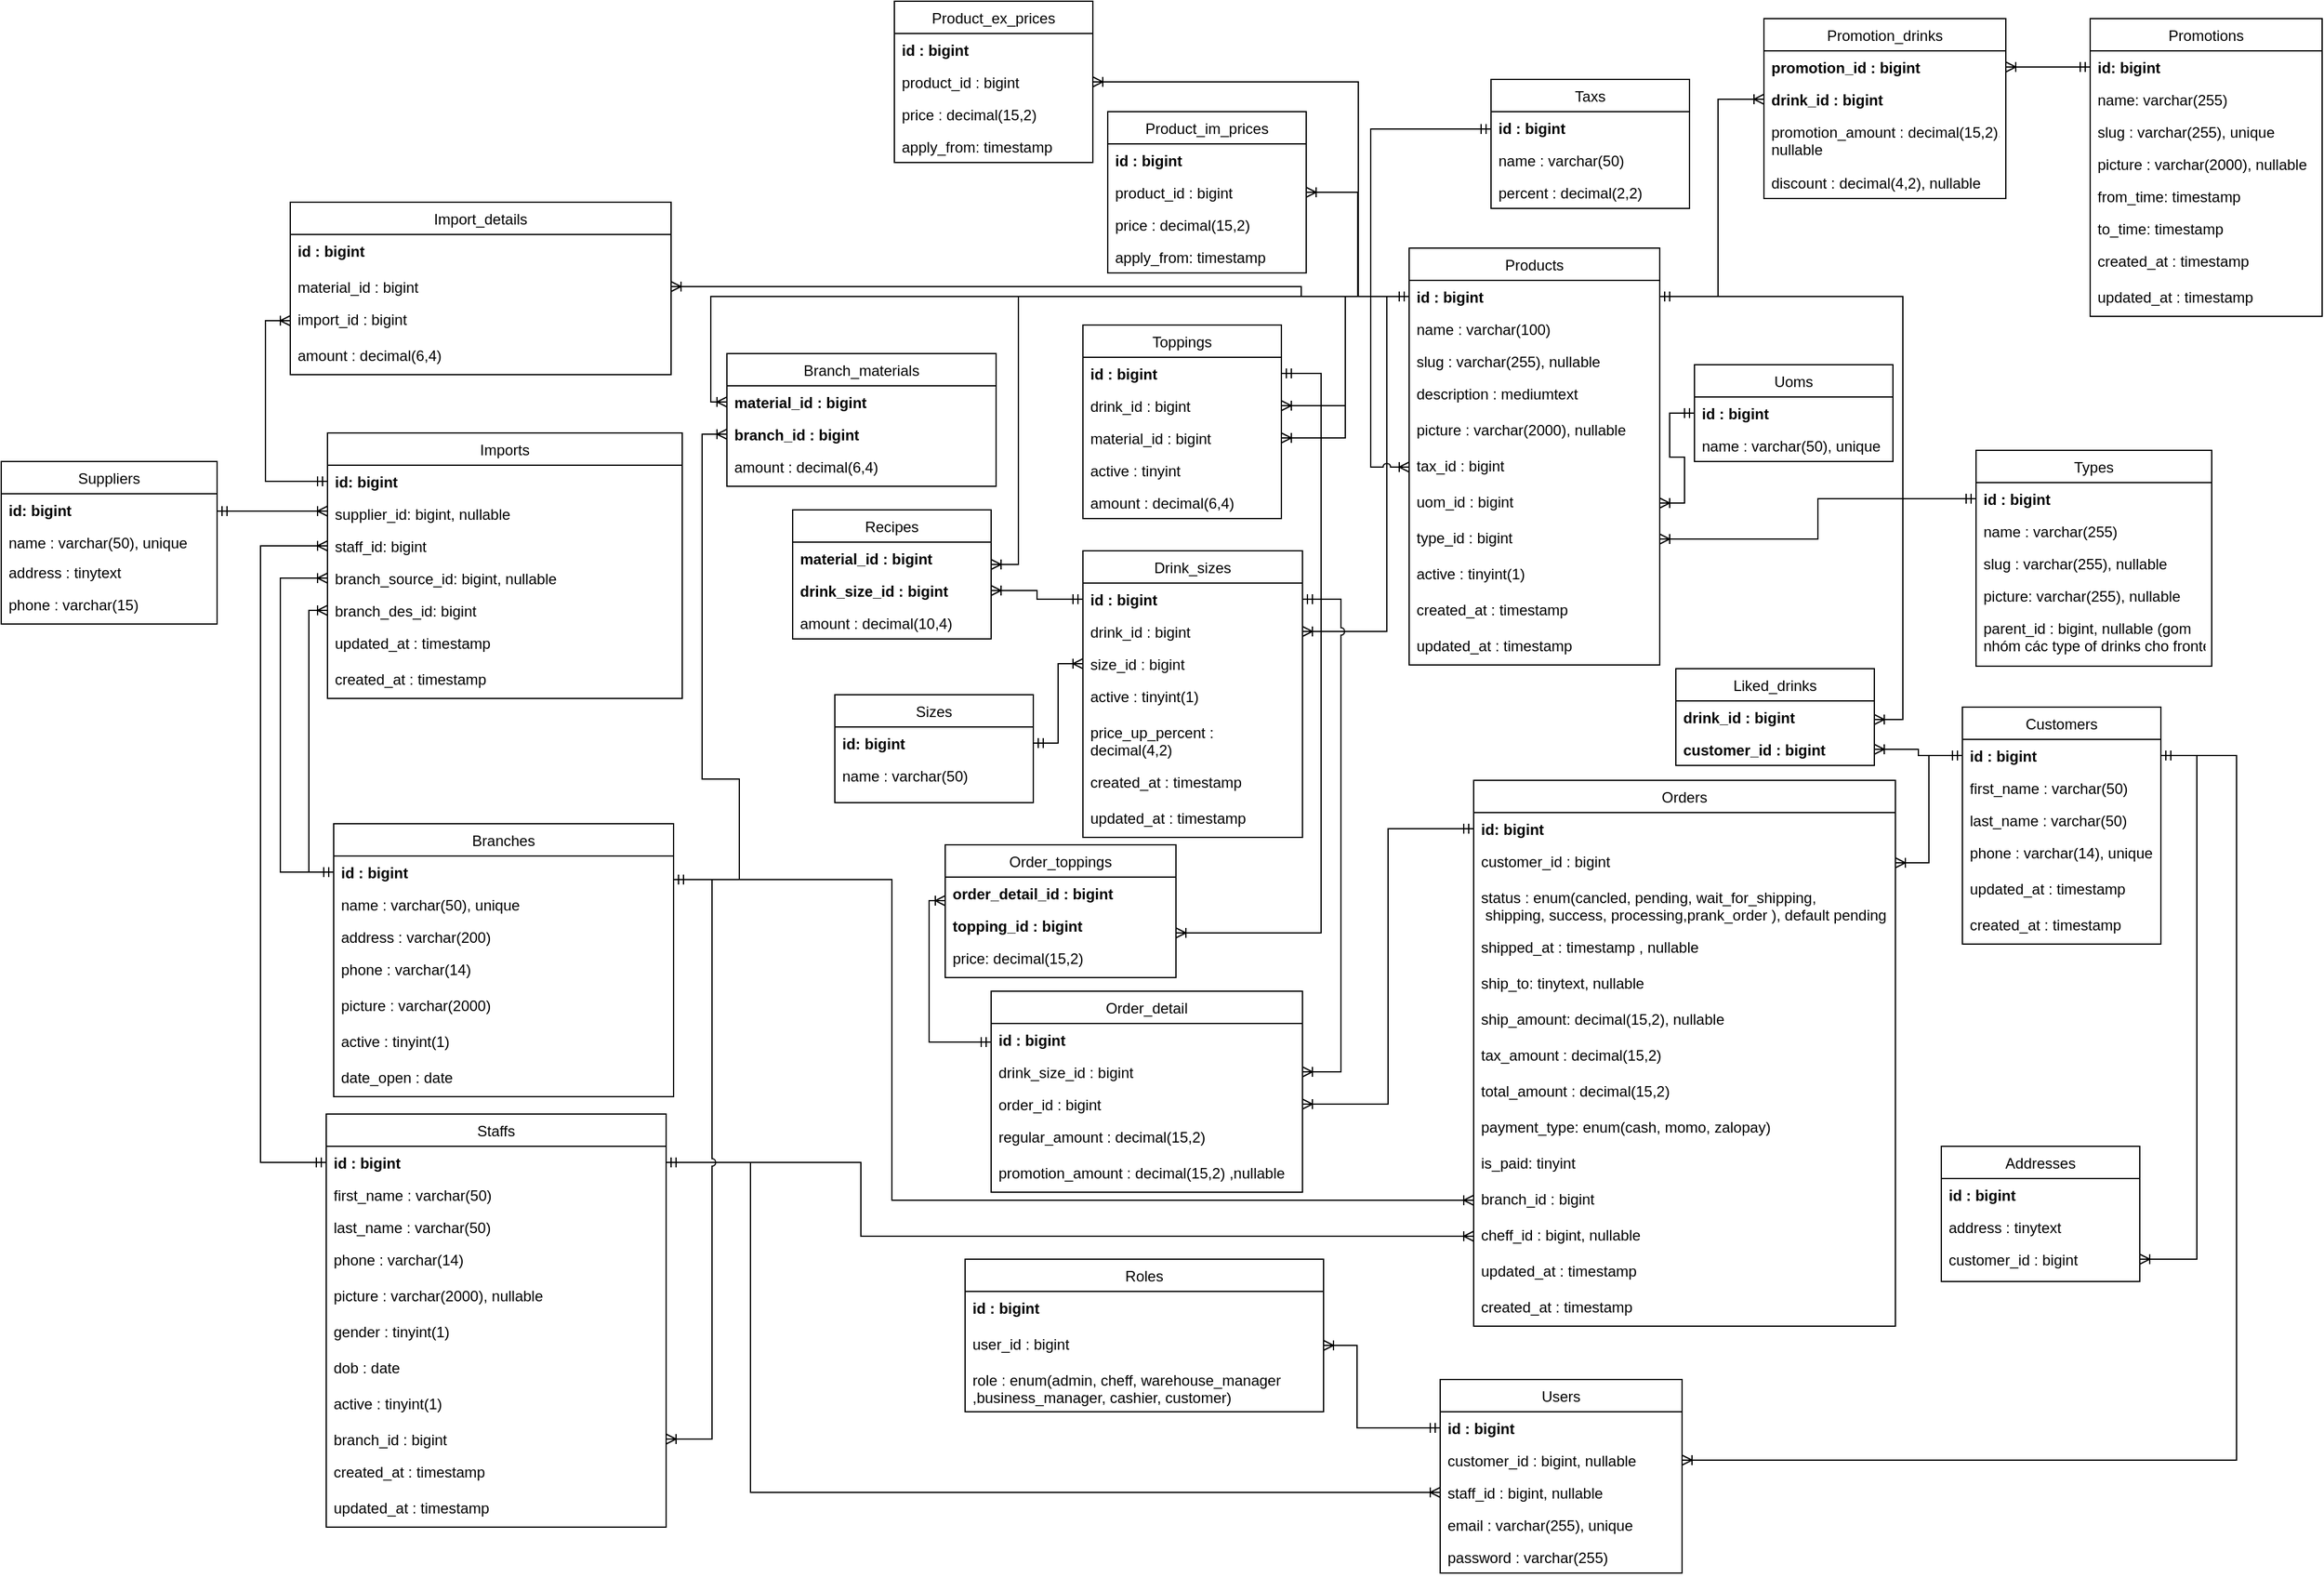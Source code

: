 <mxfile version="13.7.9" type="device" pages="5"><diagram name="v4" id="xZT_qUpzkR_QygU1BnT4"><mxGraphModel dx="2507" dy="493" grid="0" gridSize="10" guides="1" tooltips="1" connect="1" arrows="1" fold="1" page="1" pageScale="1" pageWidth="827" pageHeight="1169" math="0" shadow="0"><root><mxCell id="V00mFTmLB0DLEMqS6Bsr-0"/><mxCell id="V00mFTmLB0DLEMqS6Bsr-1" parent="V00mFTmLB0DLEMqS6Bsr-0"/><mxCell id="V00mFTmLB0DLEMqS6Bsr-2" style="edgeStyle=orthogonalEdgeStyle;rounded=0;orthogonalLoop=1;jettySize=auto;html=1;startArrow=ERoneToMany;startFill=0;endArrow=ERmandOne;endFill=0;jumpStyle=arc;" parent="V00mFTmLB0DLEMqS6Bsr-1" source="V00mFTmLB0DLEMqS6Bsr-64" target="V00mFTmLB0DLEMqS6Bsr-13" edge="1"><mxGeometry relative="1" as="geometry"><Array as="points"><mxPoint x="73" y="536"/><mxPoint x="73" y="266"/></Array></mxGeometry></mxCell><mxCell id="V00mFTmLB0DLEMqS6Bsr-4" style="edgeStyle=orthogonalEdgeStyle;rounded=0;orthogonalLoop=1;jettySize=auto;html=1;startArrow=ERoneToMany;startFill=0;endArrow=ERmandOne;endFill=0;jumpStyle=arc;" parent="V00mFTmLB0DLEMqS6Bsr-1" source="V00mFTmLB0DLEMqS6Bsr-108" target="V00mFTmLB0DLEMqS6Bsr-63" edge="1"><mxGeometry relative="1" as="geometry"/></mxCell><mxCell id="V00mFTmLB0DLEMqS6Bsr-6" style="edgeStyle=orthogonalEdgeStyle;rounded=0;orthogonalLoop=1;jettySize=auto;html=1;startArrow=ERoneToMany;startFill=0;endArrow=ERmandOne;endFill=0;" parent="V00mFTmLB0DLEMqS6Bsr-1" source="V00mFTmLB0DLEMqS6Bsr-185" target="V00mFTmLB0DLEMqS6Bsr-44" edge="1"><mxGeometry relative="1" as="geometry"/></mxCell><mxCell id="V00mFTmLB0DLEMqS6Bsr-7" style="edgeStyle=orthogonalEdgeStyle;rounded=0;orthogonalLoop=1;jettySize=auto;html=1;startArrow=ERoneToMany;startFill=0;endArrow=ERmandOne;endFill=0;entryX=1;entryY=0.5;entryDx=0;entryDy=0;jumpStyle=arc;exitX=1;exitY=0.5;exitDx=0;exitDy=0;" parent="V00mFTmLB0DLEMqS6Bsr-1" source="V00mFTmLB0DLEMqS6Bsr-83" target="V00mFTmLB0DLEMqS6Bsr-63" edge="1"><mxGeometry relative="1" as="geometry"><Array as="points"><mxPoint x="36" y="891"/><mxPoint x="36" y="510"/></Array></mxGeometry></mxCell><mxCell id="V00mFTmLB0DLEMqS6Bsr-8" style="edgeStyle=orthogonalEdgeStyle;rounded=0;orthogonalLoop=1;jettySize=auto;html=1;startArrow=ERoneToMany;startFill=0;endArrow=ERmandOne;endFill=0;" parent="V00mFTmLB0DLEMqS6Bsr-1" source="V00mFTmLB0DLEMqS6Bsr-65" target="V00mFTmLB0DLEMqS6Bsr-10" edge="1"><mxGeometry relative="1" as="geometry"/></mxCell><mxCell id="V00mFTmLB0DLEMqS6Bsr-39" value="Taxs" style="swimlane;fontStyle=0;align=center;verticalAlign=top;childLayout=stackLayout;horizontal=1;startSize=26;horizontalStack=0;resizeParent=1;resizeLast=0;collapsible=1;marginBottom=0;rounded=0;shadow=0;strokeWidth=1;" parent="V00mFTmLB0DLEMqS6Bsr-1" vertex="1"><mxGeometry x="157" y="91" width="160" height="104" as="geometry"><mxRectangle x="550" y="140" width="160" height="26" as="alternateBounds"/></mxGeometry></mxCell><mxCell id="V00mFTmLB0DLEMqS6Bsr-40" value="id : bigint" style="text;align=left;verticalAlign=top;spacingLeft=4;spacingRight=4;overflow=hidden;rotatable=0;points=[[0,0.5],[1,0.5]];portConstraint=eastwest;rounded=0;shadow=0;html=0;fontStyle=1" parent="V00mFTmLB0DLEMqS6Bsr-39" vertex="1"><mxGeometry y="26" width="160" height="26" as="geometry"/></mxCell><mxCell id="V00mFTmLB0DLEMqS6Bsr-41" value="name : varchar(50)" style="text;align=left;verticalAlign=top;spacingLeft=4;spacingRight=4;overflow=hidden;rotatable=0;points=[[0,0.5],[1,0.5]];portConstraint=eastwest;rounded=0;shadow=0;html=0;" parent="V00mFTmLB0DLEMqS6Bsr-39" vertex="1"><mxGeometry y="52" width="160" height="26" as="geometry"/></mxCell><mxCell id="V00mFTmLB0DLEMqS6Bsr-42" value="percent : decimal(2,2)" style="text;align=left;verticalAlign=top;spacingLeft=4;spacingRight=4;overflow=hidden;rotatable=0;points=[[0,0.5],[1,0.5]];portConstraint=eastwest;rounded=0;shadow=0;html=0;" parent="V00mFTmLB0DLEMqS6Bsr-39" vertex="1"><mxGeometry y="78" width="160" height="26" as="geometry"/></mxCell><mxCell id="5tpwK5v62N-UpGiDX0_N-43" value="Product_im_prices" style="swimlane;fontStyle=0;align=center;verticalAlign=top;childLayout=stackLayout;horizontal=1;startSize=26;horizontalStack=0;resizeParent=1;resizeLast=0;collapsible=1;marginBottom=0;rounded=0;shadow=0;strokeWidth=1;" parent="V00mFTmLB0DLEMqS6Bsr-1" vertex="1"><mxGeometry x="-152" y="117" width="160" height="130" as="geometry"><mxRectangle x="230" y="140" width="160" height="26" as="alternateBounds"/></mxGeometry></mxCell><mxCell id="5tpwK5v62N-UpGiDX0_N-44" value="id : bigint" style="text;align=left;verticalAlign=top;spacingLeft=4;spacingRight=4;overflow=hidden;rotatable=0;points=[[0,0.5],[1,0.5]];portConstraint=eastwest;rounded=0;shadow=0;html=0;fontStyle=1" parent="5tpwK5v62N-UpGiDX0_N-43" vertex="1"><mxGeometry y="26" width="160" height="26" as="geometry"/></mxCell><mxCell id="5tpwK5v62N-UpGiDX0_N-47" value="product_id : bigint" style="text;align=left;verticalAlign=top;spacingLeft=4;spacingRight=4;overflow=hidden;rotatable=0;points=[[0,0.5],[1,0.5]];portConstraint=eastwest;rounded=0;shadow=0;html=0;" parent="5tpwK5v62N-UpGiDX0_N-43" vertex="1"><mxGeometry y="52" width="160" height="26" as="geometry"/></mxCell><mxCell id="5tpwK5v62N-UpGiDX0_N-45" value="price : decimal(15,2)" style="text;align=left;verticalAlign=top;spacingLeft=4;spacingRight=4;overflow=hidden;rotatable=0;points=[[0,0.5],[1,0.5]];portConstraint=eastwest;" parent="5tpwK5v62N-UpGiDX0_N-43" vertex="1"><mxGeometry y="78" width="160" height="26" as="geometry"/></mxCell><mxCell id="5tpwK5v62N-UpGiDX0_N-46" value="apply_from: timestamp" style="text;align=left;verticalAlign=top;spacingLeft=4;spacingRight=4;overflow=hidden;rotatable=0;points=[[0,0.5],[1,0.5]];portConstraint=eastwest;" parent="5tpwK5v62N-UpGiDX0_N-43" vertex="1"><mxGeometry y="104" width="160" height="26" as="geometry"/></mxCell><mxCell id="5tpwK5v62N-UpGiDX0_N-49" value="Product_ex_prices" style="swimlane;fontStyle=0;align=center;verticalAlign=top;childLayout=stackLayout;horizontal=1;startSize=26;horizontalStack=0;resizeParent=1;resizeLast=0;collapsible=1;marginBottom=0;rounded=0;shadow=0;strokeWidth=1;" parent="V00mFTmLB0DLEMqS6Bsr-1" vertex="1"><mxGeometry x="-324" y="28" width="160" height="130" as="geometry"><mxRectangle x="230" y="140" width="160" height="26" as="alternateBounds"/></mxGeometry></mxCell><mxCell id="5tpwK5v62N-UpGiDX0_N-50" value="id : bigint" style="text;align=left;verticalAlign=top;spacingLeft=4;spacingRight=4;overflow=hidden;rotatable=0;points=[[0,0.5],[1,0.5]];portConstraint=eastwest;rounded=0;shadow=0;html=0;fontStyle=1" parent="5tpwK5v62N-UpGiDX0_N-49" vertex="1"><mxGeometry y="26" width="160" height="26" as="geometry"/></mxCell><mxCell id="5tpwK5v62N-UpGiDX0_N-51" value="product_id : bigint" style="text;align=left;verticalAlign=top;spacingLeft=4;spacingRight=4;overflow=hidden;rotatable=0;points=[[0,0.5],[1,0.5]];portConstraint=eastwest;rounded=0;shadow=0;html=0;" parent="5tpwK5v62N-UpGiDX0_N-49" vertex="1"><mxGeometry y="52" width="160" height="26" as="geometry"/></mxCell><mxCell id="5tpwK5v62N-UpGiDX0_N-52" value="price : decimal(15,2)" style="text;align=left;verticalAlign=top;spacingLeft=4;spacingRight=4;overflow=hidden;rotatable=0;points=[[0,0.5],[1,0.5]];portConstraint=eastwest;" parent="5tpwK5v62N-UpGiDX0_N-49" vertex="1"><mxGeometry y="78" width="160" height="26" as="geometry"/></mxCell><mxCell id="5tpwK5v62N-UpGiDX0_N-53" value="apply_from: timestamp" style="text;align=left;verticalAlign=top;spacingLeft=4;spacingRight=4;overflow=hidden;rotatable=0;points=[[0,0.5],[1,0.5]];portConstraint=eastwest;" parent="5tpwK5v62N-UpGiDX0_N-49" vertex="1"><mxGeometry y="104" width="160" height="26" as="geometry"/></mxCell><mxCell id="V00mFTmLB0DLEMqS6Bsr-206" value="Promotion_drinks" style="swimlane;fontStyle=0;align=center;verticalAlign=top;childLayout=stackLayout;horizontal=1;startSize=26;horizontalStack=0;resizeParent=1;resizeLast=0;collapsible=1;marginBottom=0;rounded=0;shadow=0;strokeWidth=1;" parent="V00mFTmLB0DLEMqS6Bsr-1" vertex="1"><mxGeometry x="377" y="42" width="195" height="145" as="geometry"><mxRectangle x="130" y="380" width="160" height="26" as="alternateBounds"/></mxGeometry></mxCell><mxCell id="V00mFTmLB0DLEMqS6Bsr-207" value="promotion_id : bigint" style="text;align=left;verticalAlign=top;spacingLeft=4;spacingRight=4;overflow=hidden;rotatable=0;points=[[0,0.5],[1,0.5]];portConstraint=eastwest;fontStyle=1" parent="V00mFTmLB0DLEMqS6Bsr-206" vertex="1"><mxGeometry y="26" width="195" height="26" as="geometry"/></mxCell><mxCell id="V00mFTmLB0DLEMqS6Bsr-208" value="drink_id : bigint" style="text;align=left;verticalAlign=top;spacingLeft=4;spacingRight=4;overflow=hidden;rotatable=0;points=[[0,0.5],[1,0.5]];portConstraint=eastwest;fontStyle=1" parent="V00mFTmLB0DLEMqS6Bsr-206" vertex="1"><mxGeometry y="52" width="195" height="26" as="geometry"/></mxCell><mxCell id="V00mFTmLB0DLEMqS6Bsr-209" value="promotion_amount : decimal(15,2), &#10;nullable" style="text;align=left;verticalAlign=top;spacingLeft=4;spacingRight=4;overflow=hidden;rotatable=0;points=[[0,0.5],[1,0.5]];portConstraint=eastwest;" parent="V00mFTmLB0DLEMqS6Bsr-206" vertex="1"><mxGeometry y="78" width="195" height="41" as="geometry"/></mxCell><mxCell id="5tpwK5v62N-UpGiDX0_N-0" value="discount : decimal(4,2), nullable" style="text;align=left;verticalAlign=top;spacingLeft=4;spacingRight=4;overflow=hidden;rotatable=0;points=[[0,0.5],[1,0.5]];portConstraint=eastwest;" parent="V00mFTmLB0DLEMqS6Bsr-206" vertex="1"><mxGeometry y="119" width="195" height="26" as="geometry"/></mxCell><mxCell id="V00mFTmLB0DLEMqS6Bsr-43" value="Customers" style="swimlane;fontStyle=0;align=center;verticalAlign=top;childLayout=stackLayout;horizontal=1;startSize=26;horizontalStack=0;resizeParent=1;resizeLast=0;collapsible=1;marginBottom=0;rounded=0;shadow=0;strokeWidth=1;" parent="V00mFTmLB0DLEMqS6Bsr-1" vertex="1"><mxGeometry x="537" y="597" width="160" height="191" as="geometry"><mxRectangle x="130" y="380" width="160" height="26" as="alternateBounds"/></mxGeometry></mxCell><mxCell id="V00mFTmLB0DLEMqS6Bsr-44" value="id : bigint" style="text;align=left;verticalAlign=top;spacingLeft=4;spacingRight=4;overflow=hidden;rotatable=0;points=[[0,0.5],[1,0.5]];portConstraint=eastwest;fontStyle=1" parent="V00mFTmLB0DLEMqS6Bsr-43" vertex="1"><mxGeometry y="26" width="160" height="26" as="geometry"/></mxCell><mxCell id="V00mFTmLB0DLEMqS6Bsr-45" value="first_name : varchar(50)" style="text;align=left;verticalAlign=top;spacingLeft=4;spacingRight=4;overflow=hidden;rotatable=0;points=[[0,0.5],[1,0.5]];portConstraint=eastwest;rounded=0;shadow=0;html=0;" parent="V00mFTmLB0DLEMqS6Bsr-43" vertex="1"><mxGeometry y="52" width="160" height="26" as="geometry"/></mxCell><mxCell id="V00mFTmLB0DLEMqS6Bsr-46" value="last_name : varchar(50)" style="text;align=left;verticalAlign=top;spacingLeft=4;spacingRight=4;overflow=hidden;rotatable=0;points=[[0,0.5],[1,0.5]];portConstraint=eastwest;fontStyle=0" parent="V00mFTmLB0DLEMqS6Bsr-43" vertex="1"><mxGeometry y="78" width="160" height="26" as="geometry"/></mxCell><mxCell id="V00mFTmLB0DLEMqS6Bsr-47" value="phone : varchar(14), unique" style="text;align=left;verticalAlign=top;spacingLeft=4;spacingRight=4;overflow=hidden;rotatable=0;points=[[0,0.5],[1,0.5]];portConstraint=eastwest;fontStyle=0" parent="V00mFTmLB0DLEMqS6Bsr-43" vertex="1"><mxGeometry y="104" width="160" height="29" as="geometry"/></mxCell><mxCell id="V00mFTmLB0DLEMqS6Bsr-51" value="updated_at : timestamp" style="text;align=left;verticalAlign=top;spacingLeft=4;spacingRight=4;overflow=hidden;rotatable=0;points=[[0,0.5],[1,0.5]];portConstraint=eastwest;fontStyle=0" parent="V00mFTmLB0DLEMqS6Bsr-43" vertex="1"><mxGeometry y="133" width="160" height="29" as="geometry"/></mxCell><mxCell id="V00mFTmLB0DLEMqS6Bsr-52" value="created_at : timestamp" style="text;align=left;verticalAlign=top;spacingLeft=4;spacingRight=4;overflow=hidden;rotatable=0;points=[[0,0.5],[1,0.5]];portConstraint=eastwest;fontStyle=0" parent="V00mFTmLB0DLEMqS6Bsr-43" vertex="1"><mxGeometry y="162" width="160" height="29" as="geometry"/></mxCell><mxCell id="V00mFTmLB0DLEMqS6Bsr-60" style="edgeStyle=orthogonalEdgeStyle;rounded=0;orthogonalLoop=1;jettySize=auto;html=1;endArrow=ERmandOne;endFill=0;startArrow=ERoneToMany;startFill=0;exitX=0;exitY=0.5;exitDx=0;exitDy=0;" parent="V00mFTmLB0DLEMqS6Bsr-1" source="V00mFTmLB0DLEMqS6Bsr-208" target="V00mFTmLB0DLEMqS6Bsr-13" edge="1"><mxGeometry relative="1" as="geometry"><Array as="points"><mxPoint x="340" y="107"/><mxPoint x="340" y="266"/></Array></mxGeometry></mxCell><mxCell id="V00mFTmLB0DLEMqS6Bsr-61" style="edgeStyle=orthogonalEdgeStyle;rounded=0;orthogonalLoop=1;jettySize=auto;html=1;startArrow=ERoneToMany;startFill=0;endArrow=ERmandOne;endFill=0;" parent="V00mFTmLB0DLEMqS6Bsr-1" source="V00mFTmLB0DLEMqS6Bsr-207" target="V00mFTmLB0DLEMqS6Bsr-31" edge="1"><mxGeometry relative="1" as="geometry"><Array as="points"><mxPoint x="632" y="81"/><mxPoint x="632" y="81"/></Array></mxGeometry></mxCell><mxCell id="V00mFTmLB0DLEMqS6Bsr-62" value="Drink_sizes" style="swimlane;fontStyle=0;align=center;verticalAlign=top;childLayout=stackLayout;horizontal=1;startSize=26;horizontalStack=0;resizeParent=1;resizeLast=0;collapsible=1;marginBottom=0;rounded=0;shadow=0;strokeWidth=1;" parent="V00mFTmLB0DLEMqS6Bsr-1" vertex="1"><mxGeometry x="-172" y="471" width="177" height="231" as="geometry"><mxRectangle x="-172" y="471" width="160" height="26" as="alternateBounds"/></mxGeometry></mxCell><mxCell id="V00mFTmLB0DLEMqS6Bsr-63" value="id : bigint" style="text;align=left;verticalAlign=top;spacingLeft=4;spacingRight=4;overflow=hidden;rotatable=0;points=[[0,0.5],[1,0.5]];portConstraint=eastwest;fontStyle=1" parent="V00mFTmLB0DLEMqS6Bsr-62" vertex="1"><mxGeometry y="26" width="177" height="26" as="geometry"/></mxCell><mxCell id="V00mFTmLB0DLEMqS6Bsr-64" value="drink_id : bigint" style="text;align=left;verticalAlign=top;spacingLeft=4;spacingRight=4;overflow=hidden;rotatable=0;points=[[0,0.5],[1,0.5]];portConstraint=eastwest;rounded=0;shadow=0;html=0;" parent="V00mFTmLB0DLEMqS6Bsr-62" vertex="1"><mxGeometry y="52" width="177" height="26" as="geometry"/></mxCell><mxCell id="V00mFTmLB0DLEMqS6Bsr-65" value="size_id : bigint" style="text;align=left;verticalAlign=top;spacingLeft=4;spacingRight=4;overflow=hidden;rotatable=0;points=[[0,0.5],[1,0.5]];portConstraint=eastwest;rounded=0;shadow=0;html=0;" parent="V00mFTmLB0DLEMqS6Bsr-62" vertex="1"><mxGeometry y="78" width="177" height="26" as="geometry"/></mxCell><mxCell id="V00mFTmLB0DLEMqS6Bsr-66" value="active : tinyint(1)" style="text;align=left;verticalAlign=top;spacingLeft=4;spacingRight=4;overflow=hidden;rotatable=0;points=[[0,0.5],[1,0.5]];portConstraint=eastwest;fontStyle=0" parent="V00mFTmLB0DLEMqS6Bsr-62" vertex="1"><mxGeometry y="104" width="177" height="29" as="geometry"/></mxCell><mxCell id="V00mFTmLB0DLEMqS6Bsr-67" value="price_up_percent : &#10;decimal(4,2)" style="text;align=left;verticalAlign=top;spacingLeft=4;spacingRight=4;overflow=hidden;rotatable=0;points=[[0,0.5],[1,0.5]];portConstraint=eastwest;fontStyle=0" parent="V00mFTmLB0DLEMqS6Bsr-62" vertex="1"><mxGeometry y="133" width="177" height="40" as="geometry"/></mxCell><mxCell id="V00mFTmLB0DLEMqS6Bsr-68" value="created_at : timestamp" style="text;align=left;verticalAlign=top;spacingLeft=4;spacingRight=4;overflow=hidden;rotatable=0;points=[[0,0.5],[1,0.5]];portConstraint=eastwest;fontStyle=0" parent="V00mFTmLB0DLEMqS6Bsr-62" vertex="1"><mxGeometry y="173" width="177" height="29" as="geometry"/></mxCell><mxCell id="V00mFTmLB0DLEMqS6Bsr-69" value="updated_at : timestamp" style="text;align=left;verticalAlign=top;spacingLeft=4;spacingRight=4;overflow=hidden;rotatable=0;points=[[0,0.5],[1,0.5]];portConstraint=eastwest;fontStyle=0" parent="V00mFTmLB0DLEMqS6Bsr-62" vertex="1"><mxGeometry y="202" width="177" height="29" as="geometry"/></mxCell><mxCell id="V00mFTmLB0DLEMqS6Bsr-87" style="edgeStyle=orthogonalEdgeStyle;rounded=0;orthogonalLoop=1;jettySize=auto;html=1;endArrow=ERoneToMany;endFill=0;startArrow=ERmandOne;startFill=0;" parent="V00mFTmLB0DLEMqS6Bsr-1" source="V00mFTmLB0DLEMqS6Bsr-44" target="V00mFTmLB0DLEMqS6Bsr-93" edge="1"><mxGeometry relative="1" as="geometry"/></mxCell><mxCell id="V00mFTmLB0DLEMqS6Bsr-88" style="edgeStyle=orthogonalEdgeStyle;rounded=0;orthogonalLoop=1;jettySize=auto;html=1;startArrow=ERmandOne;startFill=0;endArrow=ERoneToMany;endFill=0;jumpStyle=arc;" parent="V00mFTmLB0DLEMqS6Bsr-1" source="V00mFTmLB0DLEMqS6Bsr-13" target="V00mFTmLB0DLEMqS6Bsr-92" edge="1"><mxGeometry relative="1" as="geometry"><Array as="points"><mxPoint x="489" y="266"/><mxPoint x="489" y="607"/></Array></mxGeometry></mxCell><mxCell id="V00mFTmLB0DLEMqS6Bsr-89" style="edgeStyle=orthogonalEdgeStyle;rounded=0;orthogonalLoop=1;jettySize=auto;html=1;startArrow=ERmandOne;startFill=0;endArrow=ERoneToMany;endFill=0;jumpStyle=arc;" parent="V00mFTmLB0DLEMqS6Bsr-1" source="V00mFTmLB0DLEMqS6Bsr-184" target="V00mFTmLB0DLEMqS6Bsr-84" edge="1"><mxGeometry relative="1" as="geometry"/></mxCell><mxCell id="V00mFTmLB0DLEMqS6Bsr-90" style="edgeStyle=orthogonalEdgeStyle;rounded=0;orthogonalLoop=1;jettySize=auto;html=1;startArrow=ERmandOne;startFill=0;endArrow=ERoneToMany;endFill=0;jumpStyle=none;entryX=0;entryY=0.5;entryDx=0;entryDy=0;" parent="V00mFTmLB0DLEMqS6Bsr-1" source="V00mFTmLB0DLEMqS6Bsr-138" target="V00mFTmLB0DLEMqS6Bsr-193" edge="1"><mxGeometry relative="1" as="geometry"><Array as="points"><mxPoint x="-351" y="964"/><mxPoint x="-351" y="1024"/></Array></mxGeometry></mxCell><mxCell id="V00mFTmLB0DLEMqS6Bsr-12" value="Products" style="swimlane;fontStyle=0;align=center;verticalAlign=top;childLayout=stackLayout;horizontal=1;startSize=26;horizontalStack=0;resizeParent=1;resizeLast=0;collapsible=1;marginBottom=0;rounded=0;shadow=0;strokeWidth=1;" parent="V00mFTmLB0DLEMqS6Bsr-1" vertex="1"><mxGeometry x="91" y="227" width="202" height="336" as="geometry"><mxRectangle x="130" y="380" width="160" height="26" as="alternateBounds"/></mxGeometry></mxCell><mxCell id="V00mFTmLB0DLEMqS6Bsr-13" value="id : bigint" style="text;align=left;verticalAlign=top;spacingLeft=4;spacingRight=4;overflow=hidden;rotatable=0;points=[[0,0.5],[1,0.5]];portConstraint=eastwest;fontStyle=1" parent="V00mFTmLB0DLEMqS6Bsr-12" vertex="1"><mxGeometry y="26" width="202" height="26" as="geometry"/></mxCell><mxCell id="V00mFTmLB0DLEMqS6Bsr-14" value="name : varchar(100)" style="text;align=left;verticalAlign=top;spacingLeft=4;spacingRight=4;overflow=hidden;rotatable=0;points=[[0,0.5],[1,0.5]];portConstraint=eastwest;rounded=0;shadow=0;html=0;" parent="V00mFTmLB0DLEMqS6Bsr-12" vertex="1"><mxGeometry y="52" width="202" height="26" as="geometry"/></mxCell><mxCell id="V00mFTmLB0DLEMqS6Bsr-15" value="slug : varchar(255), nullable" style="text;align=left;verticalAlign=top;spacingLeft=4;spacingRight=4;overflow=hidden;rotatable=0;points=[[0,0.5],[1,0.5]];portConstraint=eastwest;fontStyle=0" parent="V00mFTmLB0DLEMqS6Bsr-12" vertex="1"><mxGeometry y="78" width="202" height="26" as="geometry"/></mxCell><mxCell id="V00mFTmLB0DLEMqS6Bsr-17" value="description : mediumtext" style="text;align=left;verticalAlign=top;spacingLeft=4;spacingRight=4;overflow=hidden;rotatable=0;points=[[0,0.5],[1,0.5]];portConstraint=eastwest;fontStyle=0" parent="V00mFTmLB0DLEMqS6Bsr-12" vertex="1"><mxGeometry y="104" width="202" height="29" as="geometry"/></mxCell><mxCell id="V00mFTmLB0DLEMqS6Bsr-18" value="picture : varchar(2000), nullable" style="text;align=left;verticalAlign=top;spacingLeft=4;spacingRight=4;overflow=hidden;rotatable=0;points=[[0,0.5],[1,0.5]];portConstraint=eastwest;fontStyle=0" parent="V00mFTmLB0DLEMqS6Bsr-12" vertex="1"><mxGeometry y="133" width="202" height="29" as="geometry"/></mxCell><mxCell id="V00mFTmLB0DLEMqS6Bsr-19" value="tax_id : bigint" style="text;align=left;verticalAlign=top;spacingLeft=4;spacingRight=4;overflow=hidden;rotatable=0;points=[[0,0.5],[1,0.5]];portConstraint=eastwest;fontStyle=0" parent="V00mFTmLB0DLEMqS6Bsr-12" vertex="1"><mxGeometry y="162" width="202" height="29" as="geometry"/></mxCell><mxCell id="V00mFTmLB0DLEMqS6Bsr-20" value="uom_id : bigint" style="text;align=left;verticalAlign=top;spacingLeft=4;spacingRight=4;overflow=hidden;rotatable=0;points=[[0,0.5],[1,0.5]];portConstraint=eastwest;fontStyle=0" parent="V00mFTmLB0DLEMqS6Bsr-12" vertex="1"><mxGeometry y="191" width="202" height="29" as="geometry"/></mxCell><mxCell id="5tpwK5v62N-UpGiDX0_N-39" value="type_id : bigint" style="text;align=left;verticalAlign=top;spacingLeft=4;spacingRight=4;overflow=hidden;rotatable=0;points=[[0,0.5],[1,0.5]];portConstraint=eastwest;fontStyle=0" parent="V00mFTmLB0DLEMqS6Bsr-12" vertex="1"><mxGeometry y="220" width="202" height="29" as="geometry"/></mxCell><mxCell id="5tpwK5v62N-UpGiDX0_N-55" value="active : tinyint(1)" style="text;align=left;verticalAlign=top;spacingLeft=4;spacingRight=4;overflow=hidden;rotatable=0;points=[[0,0.5],[1,0.5]];portConstraint=eastwest;fontStyle=0" parent="V00mFTmLB0DLEMqS6Bsr-12" vertex="1"><mxGeometry y="249" width="202" height="29" as="geometry"/></mxCell><mxCell id="V00mFTmLB0DLEMqS6Bsr-22" value="created_at : timestamp" style="text;align=left;verticalAlign=top;spacingLeft=4;spacingRight=4;overflow=hidden;rotatable=0;points=[[0,0.5],[1,0.5]];portConstraint=eastwest;fontStyle=0" parent="V00mFTmLB0DLEMqS6Bsr-12" vertex="1"><mxGeometry y="278" width="202" height="29" as="geometry"/></mxCell><mxCell id="V00mFTmLB0DLEMqS6Bsr-23" value="updated_at : timestamp" style="text;align=left;verticalAlign=top;spacingLeft=4;spacingRight=4;overflow=hidden;rotatable=0;points=[[0,0.5],[1,0.5]];portConstraint=eastwest;fontStyle=0" parent="V00mFTmLB0DLEMqS6Bsr-12" vertex="1"><mxGeometry y="307" width="202" height="29" as="geometry"/></mxCell><mxCell id="V00mFTmLB0DLEMqS6Bsr-170" value="Branch_materials" style="swimlane;fontStyle=0;align=center;verticalAlign=top;childLayout=stackLayout;horizontal=1;startSize=26;horizontalStack=0;resizeParent=1;resizeLast=0;collapsible=1;marginBottom=0;rounded=0;shadow=0;strokeWidth=1;" parent="V00mFTmLB0DLEMqS6Bsr-1" vertex="1"><mxGeometry x="-459" y="312" width="217" height="107" as="geometry"><mxRectangle x="-912" y="1072" width="160" height="26" as="alternateBounds"/></mxGeometry></mxCell><mxCell id="V00mFTmLB0DLEMqS6Bsr-171" value="material_id : bigint" style="text;align=left;verticalAlign=top;spacingLeft=4;spacingRight=4;overflow=hidden;rotatable=0;points=[[0,0.5],[1,0.5]];portConstraint=eastwest;rounded=0;shadow=0;html=0;fontStyle=1" parent="V00mFTmLB0DLEMqS6Bsr-170" vertex="1"><mxGeometry y="26" width="217" height="26" as="geometry"/></mxCell><mxCell id="V00mFTmLB0DLEMqS6Bsr-172" value="branch_id : bigint" style="text;align=left;verticalAlign=top;spacingLeft=4;spacingRight=4;overflow=hidden;rotatable=0;points=[[0,0.5],[1,0.5]];portConstraint=eastwest;fontStyle=1" parent="V00mFTmLB0DLEMqS6Bsr-170" vertex="1"><mxGeometry y="52" width="217" height="26" as="geometry"/></mxCell><mxCell id="V00mFTmLB0DLEMqS6Bsr-173" value="amount : decimal(6,4)" style="text;align=left;verticalAlign=top;spacingLeft=4;spacingRight=4;overflow=hidden;rotatable=0;points=[[0,0.5],[1,0.5]];portConstraint=eastwest;fontStyle=0" parent="V00mFTmLB0DLEMqS6Bsr-170" vertex="1"><mxGeometry y="78" width="217" height="29" as="geometry"/></mxCell><mxCell id="V00mFTmLB0DLEMqS6Bsr-164" value="Import_details" style="swimlane;fontStyle=0;align=center;verticalAlign=top;childLayout=stackLayout;horizontal=1;startSize=26;horizontalStack=0;resizeParent=1;resizeLast=0;collapsible=1;marginBottom=0;rounded=0;shadow=0;strokeWidth=1;" parent="V00mFTmLB0DLEMqS6Bsr-1" vertex="1"><mxGeometry x="-811" y="190" width="307" height="139" as="geometry"><mxRectangle x="230" y="140" width="160" height="26" as="alternateBounds"/></mxGeometry></mxCell><mxCell id="V00mFTmLB0DLEMqS6Bsr-165" value="id : bigint" style="text;align=left;verticalAlign=top;spacingLeft=4;spacingRight=4;overflow=hidden;rotatable=0;points=[[0,0.5],[1,0.5]];portConstraint=eastwest;fontStyle=1" parent="V00mFTmLB0DLEMqS6Bsr-164" vertex="1"><mxGeometry y="26" width="307" height="29" as="geometry"/></mxCell><mxCell id="V00mFTmLB0DLEMqS6Bsr-167" value="material_id : bigint" style="text;align=left;verticalAlign=top;spacingLeft=4;spacingRight=4;overflow=hidden;rotatable=0;points=[[0,0.5],[1,0.5]];portConstraint=eastwest;fontStyle=0" parent="V00mFTmLB0DLEMqS6Bsr-164" vertex="1"><mxGeometry y="55" width="307" height="26" as="geometry"/></mxCell><mxCell id="V00mFTmLB0DLEMqS6Bsr-166" value="import_id : bigint" style="text;align=left;verticalAlign=top;spacingLeft=4;spacingRight=4;overflow=hidden;rotatable=0;points=[[0,0.5],[1,0.5]];portConstraint=eastwest;fontStyle=0" parent="V00mFTmLB0DLEMqS6Bsr-164" vertex="1"><mxGeometry y="81" width="307" height="29" as="geometry"/></mxCell><mxCell id="V00mFTmLB0DLEMqS6Bsr-168" value="amount : decimal(6,4)" style="text;align=left;verticalAlign=top;spacingLeft=4;spacingRight=4;overflow=hidden;rotatable=0;points=[[0,0.5],[1,0.5]];portConstraint=eastwest;fontStyle=0" parent="V00mFTmLB0DLEMqS6Bsr-164" vertex="1"><mxGeometry y="110" width="307" height="29" as="geometry"/></mxCell><mxCell id="V00mFTmLB0DLEMqS6Bsr-30" value="Promotions" style="swimlane;fontStyle=0;align=center;verticalAlign=top;childLayout=stackLayout;horizontal=1;startSize=26;horizontalStack=0;resizeParent=1;resizeLast=0;collapsible=1;marginBottom=0;rounded=0;shadow=0;strokeWidth=1;" parent="V00mFTmLB0DLEMqS6Bsr-1" vertex="1"><mxGeometry x="640" y="42" width="187" height="240" as="geometry"><mxRectangle x="130" y="380" width="160" height="26" as="alternateBounds"/></mxGeometry></mxCell><mxCell id="V00mFTmLB0DLEMqS6Bsr-31" value="id: bigint" style="text;align=left;verticalAlign=top;spacingLeft=4;spacingRight=4;overflow=hidden;rotatable=0;points=[[0,0.5],[1,0.5]];portConstraint=eastwest;fontStyle=1" parent="V00mFTmLB0DLEMqS6Bsr-30" vertex="1"><mxGeometry y="26" width="187" height="26" as="geometry"/></mxCell><mxCell id="V00mFTmLB0DLEMqS6Bsr-32" value="name: varchar(255)" style="text;align=left;verticalAlign=top;spacingLeft=4;spacingRight=4;overflow=hidden;rotatable=0;points=[[0,0.5],[1,0.5]];portConstraint=eastwest;" parent="V00mFTmLB0DLEMqS6Bsr-30" vertex="1"><mxGeometry y="52" width="187" height="26" as="geometry"/></mxCell><mxCell id="V00mFTmLB0DLEMqS6Bsr-33" value="slug : varchar(255), unique" style="text;align=left;verticalAlign=top;spacingLeft=4;spacingRight=4;overflow=hidden;rotatable=0;points=[[0,0.5],[1,0.5]];portConstraint=eastwest;" parent="V00mFTmLB0DLEMqS6Bsr-30" vertex="1"><mxGeometry y="78" width="187" height="26" as="geometry"/></mxCell><mxCell id="V00mFTmLB0DLEMqS6Bsr-34" value="picture : varchar(2000), nullable" style="text;strokeColor=none;fillColor=none;align=left;verticalAlign=top;spacingLeft=4;spacingRight=4;overflow=hidden;rotatable=0;points=[[0,0.5],[1,0.5]];portConstraint=eastwest;" parent="V00mFTmLB0DLEMqS6Bsr-30" vertex="1"><mxGeometry y="104" width="187" height="26" as="geometry"/></mxCell><mxCell id="V00mFTmLB0DLEMqS6Bsr-35" value="from_time: timestamp " style="text;align=left;verticalAlign=top;spacingLeft=4;spacingRight=4;overflow=hidden;rotatable=0;points=[[0,0.5],[1,0.5]];portConstraint=eastwest;" parent="V00mFTmLB0DLEMqS6Bsr-30" vertex="1"><mxGeometry y="130" width="187" height="26" as="geometry"/></mxCell><mxCell id="V00mFTmLB0DLEMqS6Bsr-36" value="to_time: timestamp " style="text;align=left;verticalAlign=top;spacingLeft=4;spacingRight=4;overflow=hidden;rotatable=0;points=[[0,0.5],[1,0.5]];portConstraint=eastwest;" parent="V00mFTmLB0DLEMqS6Bsr-30" vertex="1"><mxGeometry y="156" width="187" height="26" as="geometry"/></mxCell><mxCell id="V00mFTmLB0DLEMqS6Bsr-37" value="created_at : timestamp" style="text;align=left;verticalAlign=top;spacingLeft=4;spacingRight=4;overflow=hidden;rotatable=0;points=[[0,0.5],[1,0.5]];portConstraint=eastwest;fontStyle=0" parent="V00mFTmLB0DLEMqS6Bsr-30" vertex="1"><mxGeometry y="182" width="187" height="29" as="geometry"/></mxCell><mxCell id="V00mFTmLB0DLEMqS6Bsr-38" value="updated_at : timestamp" style="text;align=left;verticalAlign=top;spacingLeft=4;spacingRight=4;overflow=hidden;rotatable=0;points=[[0,0.5],[1,0.5]];portConstraint=eastwest;fontStyle=0" parent="V00mFTmLB0DLEMqS6Bsr-30" vertex="1"><mxGeometry y="211" width="187" height="29" as="geometry"/></mxCell><mxCell id="5tpwK5v62N-UpGiDX0_N-8" value="Toppings" style="swimlane;fontStyle=0;align=center;verticalAlign=top;childLayout=stackLayout;horizontal=1;startSize=26;horizontalStack=0;resizeParent=1;resizeLast=0;collapsible=1;marginBottom=0;rounded=0;shadow=0;strokeWidth=1;" parent="V00mFTmLB0DLEMqS6Bsr-1" vertex="1"><mxGeometry x="-172" y="289" width="160" height="156" as="geometry"><mxRectangle x="230" y="140" width="160" height="26" as="alternateBounds"/></mxGeometry></mxCell><mxCell id="5tpwK5v62N-UpGiDX0_N-57" value="id : bigint" style="text;align=left;verticalAlign=middle;spacingLeft=4;spacingRight=4;overflow=hidden;rotatable=0;points=[[0,0.5],[1,0.5]];portConstraint=eastwest;rounded=0;shadow=0;html=0;fontStyle=1;horizontal=1;" parent="5tpwK5v62N-UpGiDX0_N-8" vertex="1"><mxGeometry y="26" width="160" height="26" as="geometry"/></mxCell><mxCell id="5tpwK5v62N-UpGiDX0_N-12" value="drink_id : bigint" style="text;align=left;verticalAlign=top;spacingLeft=4;spacingRight=4;overflow=hidden;rotatable=0;points=[[0,0.5],[1,0.5]];portConstraint=eastwest;fontStyle=0" parent="5tpwK5v62N-UpGiDX0_N-8" vertex="1"><mxGeometry y="52" width="160" height="26" as="geometry"/></mxCell><mxCell id="5tpwK5v62N-UpGiDX0_N-11" value="material_id : bigint" style="text;align=left;verticalAlign=top;spacingLeft=4;spacingRight=4;overflow=hidden;rotatable=0;points=[[0,0.5],[1,0.5]];portConstraint=eastwest;rounded=0;shadow=0;html=0;fontStyle=0" parent="5tpwK5v62N-UpGiDX0_N-8" vertex="1"><mxGeometry y="78" width="160" height="26" as="geometry"/></mxCell><mxCell id="5tpwK5v62N-UpGiDX0_N-81" value="active : tinyint" style="text;align=left;verticalAlign=top;spacingLeft=4;spacingRight=4;overflow=hidden;rotatable=0;points=[[0,0.5],[1,0.5]];portConstraint=eastwest;rounded=0;shadow=0;html=0;" parent="5tpwK5v62N-UpGiDX0_N-8" vertex="1"><mxGeometry y="104" width="160" height="26" as="geometry"/></mxCell><mxCell id="5tpwK5v62N-UpGiDX0_N-13" value="amount : decimal(6,4)" style="text;align=left;verticalAlign=top;spacingLeft=4;spacingRight=4;overflow=hidden;rotatable=0;points=[[0,0.5],[1,0.5]];portConstraint=eastwest;rounded=0;shadow=0;html=0;" parent="5tpwK5v62N-UpGiDX0_N-8" vertex="1"><mxGeometry y="130" width="160" height="26" as="geometry"/></mxCell><mxCell id="V00mFTmLB0DLEMqS6Bsr-94" value="Addresses" style="swimlane;fontStyle=0;align=center;verticalAlign=top;childLayout=stackLayout;horizontal=1;startSize=26;horizontalStack=0;resizeParent=1;resizeLast=0;collapsible=1;marginBottom=0;rounded=0;shadow=0;strokeWidth=1;" parent="V00mFTmLB0DLEMqS6Bsr-1" vertex="1"><mxGeometry x="520" y="951" width="160" height="109" as="geometry"><mxRectangle x="550" y="140" width="160" height="26" as="alternateBounds"/></mxGeometry></mxCell><mxCell id="V00mFTmLB0DLEMqS6Bsr-95" value="id : bigint" style="text;align=left;verticalAlign=top;spacingLeft=4;spacingRight=4;overflow=hidden;rotatable=0;points=[[0,0.5],[1,0.5]];portConstraint=eastwest;rounded=0;shadow=0;html=0;fontStyle=1" parent="V00mFTmLB0DLEMqS6Bsr-94" vertex="1"><mxGeometry y="26" width="160" height="26" as="geometry"/></mxCell><mxCell id="V00mFTmLB0DLEMqS6Bsr-96" value="address : tinytext" style="text;align=left;verticalAlign=top;spacingLeft=4;spacingRight=4;overflow=hidden;rotatable=0;points=[[0,0.5],[1,0.5]];portConstraint=eastwest;rounded=0;shadow=0;html=0;" parent="V00mFTmLB0DLEMqS6Bsr-94" vertex="1"><mxGeometry y="52" width="160" height="26" as="geometry"/></mxCell><mxCell id="V00mFTmLB0DLEMqS6Bsr-97" value="customer_id : bigint" style="text;align=left;verticalAlign=top;spacingLeft=4;spacingRight=4;overflow=hidden;rotatable=0;points=[[0,0.5],[1,0.5]];portConstraint=eastwest;rounded=0;shadow=0;html=0;" parent="V00mFTmLB0DLEMqS6Bsr-94" vertex="1"><mxGeometry y="78" width="160" height="26" as="geometry"/></mxCell><mxCell id="V00mFTmLB0DLEMqS6Bsr-98" style="edgeStyle=orthogonalEdgeStyle;rounded=0;orthogonalLoop=1;jettySize=auto;html=1;startArrow=ERmandOne;startFill=0;endArrow=ERoneToMany;endFill=0;" parent="V00mFTmLB0DLEMqS6Bsr-1" source="V00mFTmLB0DLEMqS6Bsr-44" target="V00mFTmLB0DLEMqS6Bsr-97" edge="1"><mxGeometry relative="1" as="geometry"><Array as="points"><mxPoint x="726" y="636"/><mxPoint x="726" y="1042"/></Array></mxGeometry></mxCell><mxCell id="V00mFTmLB0DLEMqS6Bsr-99" style="edgeStyle=orthogonalEdgeStyle;rounded=0;orthogonalLoop=1;jettySize=auto;html=1;endArrow=ERmandOne;endFill=0;startArrow=ERoneToMany;startFill=0;" parent="V00mFTmLB0DLEMqS6Bsr-1" source="V00mFTmLB0DLEMqS6Bsr-114" target="V00mFTmLB0DLEMqS6Bsr-138" edge="1"><mxGeometry relative="1" as="geometry"><mxPoint x="-888.176" y="697.118" as="targetPoint"/><Array as="points"><mxPoint x="-835" y="467"/><mxPoint x="-835" y="964"/></Array></mxGeometry></mxCell><mxCell id="V00mFTmLB0DLEMqS6Bsr-107" value="Recipes" style="swimlane;fontStyle=0;align=center;verticalAlign=top;childLayout=stackLayout;horizontal=1;startSize=26;horizontalStack=0;resizeParent=1;resizeLast=0;collapsible=1;marginBottom=0;rounded=0;shadow=0;strokeWidth=1;" parent="V00mFTmLB0DLEMqS6Bsr-1" vertex="1"><mxGeometry x="-406" y="438" width="160" height="104" as="geometry"><mxRectangle x="230" y="140" width="160" height="26" as="alternateBounds"/></mxGeometry></mxCell><mxCell id="V00mFTmLB0DLEMqS6Bsr-109" value="material_id : bigint" style="text;align=left;verticalAlign=top;spacingLeft=4;spacingRight=4;overflow=hidden;rotatable=0;points=[[0,0.5],[1,0.5]];portConstraint=eastwest;rounded=0;shadow=0;html=0;fontStyle=1" parent="V00mFTmLB0DLEMqS6Bsr-107" vertex="1"><mxGeometry y="26" width="160" height="26" as="geometry"/></mxCell><mxCell id="V00mFTmLB0DLEMqS6Bsr-108" value="drink_size_id : bigint" style="text;align=left;verticalAlign=top;spacingLeft=4;spacingRight=4;overflow=hidden;rotatable=0;points=[[0,0.5],[1,0.5]];portConstraint=eastwest;fontStyle=1" parent="V00mFTmLB0DLEMqS6Bsr-107" vertex="1"><mxGeometry y="52" width="160" height="26" as="geometry"/></mxCell><mxCell id="V00mFTmLB0DLEMqS6Bsr-110" value="amount : decimal(10,4)" style="text;align=left;verticalAlign=top;spacingLeft=4;spacingRight=4;overflow=hidden;rotatable=0;points=[[0,0.5],[1,0.5]];portConstraint=eastwest;rounded=0;shadow=0;html=0;" parent="V00mFTmLB0DLEMqS6Bsr-107" vertex="1"><mxGeometry y="78" width="160" height="26" as="geometry"/></mxCell><mxCell id="V00mFTmLB0DLEMqS6Bsr-111" value="Imports" style="swimlane;fontStyle=0;align=center;verticalAlign=top;childLayout=stackLayout;horizontal=1;startSize=26;horizontalStack=0;resizeParent=1;resizeLast=0;collapsible=1;marginBottom=0;rounded=0;shadow=0;strokeWidth=1;" parent="V00mFTmLB0DLEMqS6Bsr-1" vertex="1"><mxGeometry x="-781" y="376" width="286" height="214" as="geometry"><mxRectangle x="230" y="140" width="160" height="26" as="alternateBounds"/></mxGeometry></mxCell><mxCell id="V00mFTmLB0DLEMqS6Bsr-112" value="id: bigint" style="text;align=left;verticalAlign=top;spacingLeft=4;spacingRight=4;overflow=hidden;rotatable=0;points=[[0,0.5],[1,0.5]];portConstraint=eastwest;fontStyle=1" parent="V00mFTmLB0DLEMqS6Bsr-111" vertex="1"><mxGeometry y="26" width="286" height="26" as="geometry"/></mxCell><mxCell id="V00mFTmLB0DLEMqS6Bsr-113" value="supplier_id: bigint, nullable" style="text;align=left;verticalAlign=top;spacingLeft=4;spacingRight=4;overflow=hidden;rotatable=0;points=[[0,0.5],[1,0.5]];portConstraint=eastwest;" parent="V00mFTmLB0DLEMqS6Bsr-111" vertex="1"><mxGeometry y="52" width="286" height="26" as="geometry"/></mxCell><mxCell id="V00mFTmLB0DLEMqS6Bsr-114" value="staff_id: bigint" style="text;align=left;verticalAlign=top;spacingLeft=4;spacingRight=4;overflow=hidden;rotatable=0;points=[[0,0.5],[1,0.5]];portConstraint=eastwest;" parent="V00mFTmLB0DLEMqS6Bsr-111" vertex="1"><mxGeometry y="78" width="286" height="26" as="geometry"/></mxCell><mxCell id="V00mFTmLB0DLEMqS6Bsr-115" value="branch_source_id: bigint, nullable" style="text;align=left;verticalAlign=top;spacingLeft=4;spacingRight=4;overflow=hidden;rotatable=0;points=[[0,0.5],[1,0.5]];portConstraint=eastwest;" parent="V00mFTmLB0DLEMqS6Bsr-111" vertex="1"><mxGeometry y="104" width="286" height="26" as="geometry"/></mxCell><mxCell id="5tpwK5v62N-UpGiDX0_N-75" value="branch_des_id: bigint" style="text;align=left;verticalAlign=top;spacingLeft=4;spacingRight=4;overflow=hidden;rotatable=0;points=[[0,0.5],[1,0.5]];portConstraint=eastwest;" parent="V00mFTmLB0DLEMqS6Bsr-111" vertex="1"><mxGeometry y="130" width="286" height="26" as="geometry"/></mxCell><mxCell id="V00mFTmLB0DLEMqS6Bsr-116" value="updated_at : timestamp" style="text;align=left;verticalAlign=top;spacingLeft=4;spacingRight=4;overflow=hidden;rotatable=0;points=[[0,0.5],[1,0.5]];portConstraint=eastwest;fontStyle=0" parent="V00mFTmLB0DLEMqS6Bsr-111" vertex="1"><mxGeometry y="156" width="286" height="29" as="geometry"/></mxCell><mxCell id="V00mFTmLB0DLEMqS6Bsr-117" value="created_at : timestamp" style="text;align=left;verticalAlign=top;spacingLeft=4;spacingRight=4;overflow=hidden;rotatable=0;points=[[0,0.5],[1,0.5]];portConstraint=eastwest;fontStyle=0" parent="V00mFTmLB0DLEMqS6Bsr-111" vertex="1"><mxGeometry y="185" width="286" height="29" as="geometry"/></mxCell><mxCell id="V00mFTmLB0DLEMqS6Bsr-119" style="edgeStyle=orthogonalEdgeStyle;rounded=0;orthogonalLoop=1;jettySize=auto;html=1;startArrow=ERoneToMany;startFill=0;endArrow=ERmandOne;endFill=0;" parent="V00mFTmLB0DLEMqS6Bsr-1" source="V00mFTmLB0DLEMqS6Bsr-166" target="V00mFTmLB0DLEMqS6Bsr-112" edge="1"><mxGeometry relative="1" as="geometry"><Array as="points"><mxPoint x="-831" y="286"/><mxPoint x="-831" y="415"/></Array></mxGeometry></mxCell><mxCell id="V00mFTmLB0DLEMqS6Bsr-78" value="Uoms" style="swimlane;fontStyle=0;align=center;verticalAlign=top;childLayout=stackLayout;horizontal=1;startSize=26;horizontalStack=0;resizeParent=1;resizeLast=0;collapsible=1;marginBottom=0;rounded=0;shadow=0;strokeWidth=1;" parent="V00mFTmLB0DLEMqS6Bsr-1" vertex="1"><mxGeometry x="321" y="321" width="160" height="78" as="geometry"><mxRectangle x="230" y="140" width="160" height="26" as="alternateBounds"/></mxGeometry></mxCell><mxCell id="V00mFTmLB0DLEMqS6Bsr-79" value="id : bigint" style="text;align=left;verticalAlign=top;spacingLeft=4;spacingRight=4;overflow=hidden;rotatable=0;points=[[0,0.5],[1,0.5]];portConstraint=eastwest;rounded=0;shadow=0;html=0;fontStyle=1" parent="V00mFTmLB0DLEMqS6Bsr-78" vertex="1"><mxGeometry y="26" width="160" height="26" as="geometry"/></mxCell><mxCell id="V00mFTmLB0DLEMqS6Bsr-80" value="name : varchar(50), unique" style="text;align=left;verticalAlign=top;spacingLeft=4;spacingRight=4;overflow=hidden;rotatable=0;points=[[0,0.5],[1,0.5]];portConstraint=eastwest;" parent="V00mFTmLB0DLEMqS6Bsr-78" vertex="1"><mxGeometry y="52" width="160" height="26" as="geometry"/></mxCell><mxCell id="V00mFTmLB0DLEMqS6Bsr-137" value="Staffs" style="swimlane;fontStyle=0;align=center;verticalAlign=top;childLayout=stackLayout;horizontal=1;startSize=26;horizontalStack=0;resizeParent=1;resizeLast=0;collapsible=1;marginBottom=0;rounded=0;shadow=0;strokeWidth=1;" parent="V00mFTmLB0DLEMqS6Bsr-1" vertex="1"><mxGeometry x="-782" y="925" width="274" height="333" as="geometry"><mxRectangle x="130" y="380" width="160" height="26" as="alternateBounds"/></mxGeometry></mxCell><mxCell id="V00mFTmLB0DLEMqS6Bsr-138" value="id : bigint" style="text;align=left;verticalAlign=top;spacingLeft=4;spacingRight=4;overflow=hidden;rotatable=0;points=[[0,0.5],[1,0.5]];portConstraint=eastwest;fontStyle=1" parent="V00mFTmLB0DLEMqS6Bsr-137" vertex="1"><mxGeometry y="26" width="274" height="26" as="geometry"/></mxCell><mxCell id="V00mFTmLB0DLEMqS6Bsr-139" value="first_name : varchar(50)" style="text;align=left;verticalAlign=top;spacingLeft=4;spacingRight=4;overflow=hidden;rotatable=0;points=[[0,0.5],[1,0.5]];portConstraint=eastwest;rounded=0;shadow=0;html=0;" parent="V00mFTmLB0DLEMqS6Bsr-137" vertex="1"><mxGeometry y="52" width="274" height="26" as="geometry"/></mxCell><mxCell id="V00mFTmLB0DLEMqS6Bsr-140" value="last_name : varchar(50)" style="text;align=left;verticalAlign=top;spacingLeft=4;spacingRight=4;overflow=hidden;rotatable=0;points=[[0,0.5],[1,0.5]];portConstraint=eastwest;fontStyle=0" parent="V00mFTmLB0DLEMqS6Bsr-137" vertex="1"><mxGeometry y="78" width="274" height="26" as="geometry"/></mxCell><mxCell id="V00mFTmLB0DLEMqS6Bsr-141" value="phone : varchar(14)&#10;" style="text;align=left;verticalAlign=top;spacingLeft=4;spacingRight=4;overflow=hidden;rotatable=0;points=[[0,0.5],[1,0.5]];portConstraint=eastwest;fontStyle=0" parent="V00mFTmLB0DLEMqS6Bsr-137" vertex="1"><mxGeometry y="104" width="274" height="29" as="geometry"/></mxCell><mxCell id="V00mFTmLB0DLEMqS6Bsr-142" value="picture : varchar(2000), nullable" style="text;align=left;verticalAlign=top;spacingLeft=4;spacingRight=4;overflow=hidden;rotatable=0;points=[[0,0.5],[1,0.5]];portConstraint=eastwest;fontStyle=0" parent="V00mFTmLB0DLEMqS6Bsr-137" vertex="1"><mxGeometry y="133" width="274" height="29" as="geometry"/></mxCell><mxCell id="V00mFTmLB0DLEMqS6Bsr-143" value="gender : tinyint(1)" style="text;align=left;verticalAlign=top;spacingLeft=4;spacingRight=4;overflow=hidden;rotatable=0;points=[[0,0.5],[1,0.5]];portConstraint=eastwest;fontStyle=0" parent="V00mFTmLB0DLEMqS6Bsr-137" vertex="1"><mxGeometry y="162" width="274" height="29" as="geometry"/></mxCell><mxCell id="V00mFTmLB0DLEMqS6Bsr-144" value="dob : date" style="text;align=left;verticalAlign=top;spacingLeft=4;spacingRight=4;overflow=hidden;rotatable=0;points=[[0,0.5],[1,0.5]];portConstraint=eastwest;fontStyle=0" parent="V00mFTmLB0DLEMqS6Bsr-137" vertex="1"><mxGeometry y="191" width="274" height="29" as="geometry"/></mxCell><mxCell id="V00mFTmLB0DLEMqS6Bsr-145" value="active : tinyint(1)" style="text;align=left;verticalAlign=top;spacingLeft=4;spacingRight=4;overflow=hidden;rotatable=0;points=[[0,0.5],[1,0.5]];portConstraint=eastwest;fontStyle=0" parent="V00mFTmLB0DLEMqS6Bsr-137" vertex="1"><mxGeometry y="220" width="274" height="29" as="geometry"/></mxCell><mxCell id="V00mFTmLB0DLEMqS6Bsr-148" value="branch_id : bigint" style="text;strokeColor=none;fillColor=none;align=left;verticalAlign=top;spacingLeft=4;spacingRight=4;overflow=hidden;rotatable=0;points=[[0,0.5],[1,0.5]];portConstraint=eastwest;" parent="V00mFTmLB0DLEMqS6Bsr-137" vertex="1"><mxGeometry y="249" width="274" height="26" as="geometry"/></mxCell><mxCell id="V00mFTmLB0DLEMqS6Bsr-150" value="created_at : timestamp" style="text;align=left;verticalAlign=top;spacingLeft=4;spacingRight=4;overflow=hidden;rotatable=0;points=[[0,0.5],[1,0.5]];portConstraint=eastwest;fontStyle=0" parent="V00mFTmLB0DLEMqS6Bsr-137" vertex="1"><mxGeometry y="275" width="274" height="29" as="geometry"/></mxCell><mxCell id="V00mFTmLB0DLEMqS6Bsr-151" value="updated_at : timestamp" style="text;align=left;verticalAlign=top;spacingLeft=4;spacingRight=4;overflow=hidden;rotatable=0;points=[[0,0.5],[1,0.5]];portConstraint=eastwest;fontStyle=0" parent="V00mFTmLB0DLEMqS6Bsr-137" vertex="1"><mxGeometry y="304" width="274" height="29" as="geometry"/></mxCell><mxCell id="V00mFTmLB0DLEMqS6Bsr-161" style="edgeStyle=orthogonalEdgeStyle;rounded=0;orthogonalLoop=1;jettySize=auto;html=1;jumpStyle=arc;endArrow=ERmandOne;endFill=0;startArrow=ERoneToMany;startFill=0;" parent="V00mFTmLB0DLEMqS6Bsr-1" source="V00mFTmLB0DLEMqS6Bsr-19" target="V00mFTmLB0DLEMqS6Bsr-40" edge="1"><mxGeometry relative="1" as="geometry"><Array as="points"><mxPoint x="60" y="404"/><mxPoint x="60" y="131"/></Array></mxGeometry></mxCell><mxCell id="V00mFTmLB0DLEMqS6Bsr-162" style="edgeStyle=orthogonalEdgeStyle;rounded=0;jumpStyle=arc;orthogonalLoop=1;jettySize=auto;html=1;startArrow=ERoneToMany;startFill=0;endArrow=ERmandOne;endFill=0;" parent="V00mFTmLB0DLEMqS6Bsr-1" source="V00mFTmLB0DLEMqS6Bsr-172" target="V00mFTmLB0DLEMqS6Bsr-153" edge="1"><mxGeometry relative="1" as="geometry"><Array as="points"><mxPoint x="-479" y="377"/><mxPoint x="-479" y="655"/><mxPoint x="-449" y="655"/><mxPoint x="-449" y="736"/></Array></mxGeometry></mxCell><mxCell id="V00mFTmLB0DLEMqS6Bsr-169" style="edgeStyle=orthogonalEdgeStyle;rounded=0;jumpStyle=arc;orthogonalLoop=1;jettySize=auto;html=1;startArrow=ERoneToMany;startFill=0;endArrow=ERmandOne;endFill=0;" parent="V00mFTmLB0DLEMqS6Bsr-1" source="V00mFTmLB0DLEMqS6Bsr-113" target="V00mFTmLB0DLEMqS6Bsr-198" edge="1"><mxGeometry relative="1" as="geometry"><Array as="points"><mxPoint x="-864" y="439"/><mxPoint x="-864" y="439"/></Array></mxGeometry></mxCell><mxCell id="V00mFTmLB0DLEMqS6Bsr-175" style="edgeStyle=orthogonalEdgeStyle;rounded=0;jumpStyle=arc;orthogonalLoop=1;jettySize=auto;html=1;startArrow=ERoneToMany;startFill=0;endArrow=ERmandOne;endFill=0;" parent="V00mFTmLB0DLEMqS6Bsr-1" source="V00mFTmLB0DLEMqS6Bsr-115" target="V00mFTmLB0DLEMqS6Bsr-153" edge="1"><mxGeometry relative="1" as="geometry"><Array as="points"><mxPoint x="-819" y="493"/><mxPoint x="-819" y="730"/></Array></mxGeometry></mxCell><mxCell id="V00mFTmLB0DLEMqS6Bsr-183" value="Orders" style="swimlane;fontStyle=0;align=center;verticalAlign=top;childLayout=stackLayout;horizontal=1;startSize=26;horizontalStack=0;resizeParent=1;resizeLast=0;collapsible=1;marginBottom=0;rounded=0;shadow=0;strokeWidth=1;" parent="V00mFTmLB0DLEMqS6Bsr-1" vertex="1"><mxGeometry x="143" y="656" width="340" height="440" as="geometry"><mxRectangle x="230" y="140" width="160" height="26" as="alternateBounds"/></mxGeometry></mxCell><mxCell id="V00mFTmLB0DLEMqS6Bsr-184" value="id: bigint" style="text;align=left;verticalAlign=top;spacingLeft=4;spacingRight=4;overflow=hidden;rotatable=0;points=[[0,0.5],[1,0.5]];portConstraint=eastwest;fontStyle=1" parent="V00mFTmLB0DLEMqS6Bsr-183" vertex="1"><mxGeometry y="26" width="340" height="26" as="geometry"/></mxCell><mxCell id="V00mFTmLB0DLEMqS6Bsr-185" value="customer_id : bigint " style="text;align=left;verticalAlign=top;spacingLeft=4;spacingRight=4;overflow=hidden;rotatable=0;points=[[0,0.5],[1,0.5]];portConstraint=eastwest;fontStyle=0" parent="V00mFTmLB0DLEMqS6Bsr-183" vertex="1"><mxGeometry y="52" width="340" height="29" as="geometry"/></mxCell><mxCell id="V00mFTmLB0DLEMqS6Bsr-186" value="status : enum(cancled, pending, wait_for_shipping,&#10; shipping, success, processing,prank_order ), default pending" style="text;align=left;verticalAlign=top;spacingLeft=4;spacingRight=4;overflow=hidden;rotatable=0;points=[[0,0.5],[1,0.5]];portConstraint=eastwest;rounded=0;shadow=0;html=0;" parent="V00mFTmLB0DLEMqS6Bsr-183" vertex="1"><mxGeometry y="81" width="340" height="40" as="geometry"/></mxCell><mxCell id="V00mFTmLB0DLEMqS6Bsr-187" value="shipped_at : timestamp , nullable" style="text;align=left;verticalAlign=top;spacingLeft=4;spacingRight=4;overflow=hidden;rotatable=0;points=[[0,0.5],[1,0.5]];portConstraint=eastwest;fontStyle=0" parent="V00mFTmLB0DLEMqS6Bsr-183" vertex="1"><mxGeometry y="121" width="340" height="29" as="geometry"/></mxCell><mxCell id="5tpwK5v62N-UpGiDX0_N-29" value="ship_to: tinytext, nullable" style="text;align=left;verticalAlign=top;spacingLeft=4;spacingRight=4;overflow=hidden;rotatable=0;points=[[0,0.5],[1,0.5]];portConstraint=eastwest;fontStyle=0" parent="V00mFTmLB0DLEMqS6Bsr-183" vertex="1"><mxGeometry y="150" width="340" height="29" as="geometry"/></mxCell><mxCell id="V00mFTmLB0DLEMqS6Bsr-190" value="ship_amount: decimal(15,2), nullable&#10;" style="text;align=left;verticalAlign=top;spacingLeft=4;spacingRight=4;overflow=hidden;rotatable=0;points=[[0,0.5],[1,0.5]];portConstraint=eastwest;fontStyle=0" parent="V00mFTmLB0DLEMqS6Bsr-183" vertex="1"><mxGeometry y="179" width="340" height="29" as="geometry"/></mxCell><mxCell id="5tpwK5v62N-UpGiDX0_N-73" value="tax_amount : decimal(15,2)" style="text;align=left;verticalAlign=top;spacingLeft=4;spacingRight=4;overflow=hidden;rotatable=0;points=[[0,0.5],[1,0.5]];portConstraint=eastwest;fontStyle=0" parent="V00mFTmLB0DLEMqS6Bsr-183" vertex="1"><mxGeometry y="208" width="340" height="29" as="geometry"/></mxCell><mxCell id="V00mFTmLB0DLEMqS6Bsr-192" value="total_amount : decimal(15,2)" style="text;align=left;verticalAlign=top;spacingLeft=4;spacingRight=4;overflow=hidden;rotatable=0;points=[[0,0.5],[1,0.5]];portConstraint=eastwest;fontStyle=0" parent="V00mFTmLB0DLEMqS6Bsr-183" vertex="1"><mxGeometry y="237" width="340" height="29" as="geometry"/></mxCell><mxCell id="V00mFTmLB0DLEMqS6Bsr-188" value="payment_type: enum(cash, momo, zalopay)" style="text;align=left;verticalAlign=top;spacingLeft=4;spacingRight=4;overflow=hidden;rotatable=0;points=[[0,0.5],[1,0.5]];portConstraint=eastwest;fontStyle=0" parent="V00mFTmLB0DLEMqS6Bsr-183" vertex="1"><mxGeometry y="266" width="340" height="29" as="geometry"/></mxCell><mxCell id="5tpwK5v62N-UpGiDX0_N-80" value="is_paid: tinyint" style="text;align=left;verticalAlign=top;spacingLeft=4;spacingRight=4;overflow=hidden;rotatable=0;points=[[0,0.5],[1,0.5]];portConstraint=eastwest;fontStyle=0" parent="V00mFTmLB0DLEMqS6Bsr-183" vertex="1"><mxGeometry y="295" width="340" height="29" as="geometry"/></mxCell><mxCell id="5tpwK5v62N-UpGiDX0_N-30" value="branch_id : bigint" style="text;align=left;verticalAlign=top;spacingLeft=4;spacingRight=4;overflow=hidden;rotatable=0;points=[[0,0.5],[1,0.5]];portConstraint=eastwest;fontStyle=0" parent="V00mFTmLB0DLEMqS6Bsr-183" vertex="1"><mxGeometry y="324" width="340" height="29" as="geometry"/></mxCell><mxCell id="V00mFTmLB0DLEMqS6Bsr-193" value="cheff_id : bigint, nullable" style="text;align=left;verticalAlign=top;spacingLeft=4;spacingRight=4;overflow=hidden;rotatable=0;points=[[0,0.5],[1,0.5]];portConstraint=eastwest;fontStyle=0" parent="V00mFTmLB0DLEMqS6Bsr-183" vertex="1"><mxGeometry y="353" width="340" height="29" as="geometry"/></mxCell><mxCell id="V00mFTmLB0DLEMqS6Bsr-195" value="updated_at : timestamp" style="text;align=left;verticalAlign=top;spacingLeft=4;spacingRight=4;overflow=hidden;rotatable=0;points=[[0,0.5],[1,0.5]];portConstraint=eastwest;fontStyle=0" parent="V00mFTmLB0DLEMqS6Bsr-183" vertex="1"><mxGeometry y="382" width="340" height="29" as="geometry"/></mxCell><mxCell id="V00mFTmLB0DLEMqS6Bsr-196" value="created_at : timestamp" style="text;align=left;verticalAlign=top;spacingLeft=4;spacingRight=4;overflow=hidden;rotatable=0;points=[[0,0.5],[1,0.5]];portConstraint=eastwest;fontStyle=0" parent="V00mFTmLB0DLEMqS6Bsr-183" vertex="1"><mxGeometry y="411" width="340" height="29" as="geometry"/></mxCell><mxCell id="V00mFTmLB0DLEMqS6Bsr-91" value="Liked_drinks" style="swimlane;fontStyle=0;align=center;verticalAlign=top;childLayout=stackLayout;horizontal=1;startSize=26;horizontalStack=0;resizeParent=1;resizeLast=0;collapsible=1;marginBottom=0;rounded=0;shadow=0;strokeWidth=1;" parent="V00mFTmLB0DLEMqS6Bsr-1" vertex="1"><mxGeometry x="306" y="566" width="160" height="78" as="geometry"><mxRectangle x="550" y="140" width="160" height="26" as="alternateBounds"/></mxGeometry></mxCell><mxCell id="V00mFTmLB0DLEMqS6Bsr-92" value="drink_id : bigint" style="text;align=left;verticalAlign=top;spacingLeft=4;spacingRight=4;overflow=hidden;rotatable=0;points=[[0,0.5],[1,0.5]];portConstraint=eastwest;rounded=0;shadow=0;html=0;fontStyle=1" parent="V00mFTmLB0DLEMqS6Bsr-91" vertex="1"><mxGeometry y="26" width="160" height="26" as="geometry"/></mxCell><mxCell id="V00mFTmLB0DLEMqS6Bsr-93" value="customer_id : bigint" style="text;align=left;verticalAlign=top;spacingLeft=4;spacingRight=4;overflow=hidden;rotatable=0;points=[[0,0.5],[1,0.5]];portConstraint=eastwest;rounded=0;shadow=0;html=0;fontStyle=1" parent="V00mFTmLB0DLEMqS6Bsr-91" vertex="1"><mxGeometry y="52" width="160" height="26" as="geometry"/></mxCell><mxCell id="5tpwK5v62N-UpGiDX0_N-7" style="edgeStyle=orthogonalEdgeStyle;rounded=0;orthogonalLoop=1;jettySize=auto;html=1;startArrow=ERmandOne;startFill=0;endArrow=ERoneToMany;endFill=0;" parent="V00mFTmLB0DLEMqS6Bsr-1" source="V00mFTmLB0DLEMqS6Bsr-13" target="V00mFTmLB0DLEMqS6Bsr-109" edge="1"><mxGeometry relative="1" as="geometry"><Array as="points"><mxPoint x="-224" y="266"/><mxPoint x="-224" y="482"/></Array></mxGeometry></mxCell><mxCell id="V00mFTmLB0DLEMqS6Bsr-197" value="Suppliers" style="swimlane;fontStyle=0;align=center;verticalAlign=top;childLayout=stackLayout;horizontal=1;startSize=26;horizontalStack=0;resizeParent=1;resizeLast=0;collapsible=1;marginBottom=0;rounded=0;shadow=0;strokeWidth=1;" parent="V00mFTmLB0DLEMqS6Bsr-1" vertex="1"><mxGeometry x="-1044" y="399" width="174" height="131" as="geometry"><mxRectangle x="230" y="140" width="160" height="26" as="alternateBounds"/></mxGeometry></mxCell><mxCell id="V00mFTmLB0DLEMqS6Bsr-198" value="id: bigint" style="text;align=left;verticalAlign=top;spacingLeft=4;spacingRight=4;overflow=hidden;rotatable=0;points=[[0,0.5],[1,0.5]];portConstraint=eastwest;fontStyle=1" parent="V00mFTmLB0DLEMqS6Bsr-197" vertex="1"><mxGeometry y="26" width="174" height="26" as="geometry"/></mxCell><mxCell id="V00mFTmLB0DLEMqS6Bsr-199" value="name : varchar(50), unique" style="text;align=left;verticalAlign=top;spacingLeft=4;spacingRight=4;overflow=hidden;rotatable=0;points=[[0,0.5],[1,0.5]];portConstraint=eastwest;rounded=0;shadow=0;html=0;" parent="V00mFTmLB0DLEMqS6Bsr-197" vertex="1"><mxGeometry y="52" width="174" height="24" as="geometry"/></mxCell><mxCell id="V00mFTmLB0DLEMqS6Bsr-200" value="address : tinytext" style="text;align=left;verticalAlign=top;spacingLeft=4;spacingRight=4;overflow=hidden;rotatable=0;points=[[0,0.5],[1,0.5]];portConstraint=eastwest;" parent="V00mFTmLB0DLEMqS6Bsr-197" vertex="1"><mxGeometry y="76" width="174" height="26" as="geometry"/></mxCell><mxCell id="V00mFTmLB0DLEMqS6Bsr-201" value="phone : varchar(15)" style="text;align=left;verticalAlign=top;spacingLeft=4;spacingRight=4;overflow=hidden;rotatable=0;points=[[0,0.5],[1,0.5]];portConstraint=eastwest;fontStyle=0" parent="V00mFTmLB0DLEMqS6Bsr-197" vertex="1"><mxGeometry y="102" width="174" height="29" as="geometry"/></mxCell><mxCell id="5tpwK5v62N-UpGiDX0_N-17" style="edgeStyle=orthogonalEdgeStyle;rounded=0;orthogonalLoop=1;jettySize=auto;html=1;startArrow=ERmandOne;startFill=0;endArrow=ERoneToMany;endFill=0;jumpStyle=arc;" parent="V00mFTmLB0DLEMqS6Bsr-1" source="V00mFTmLB0DLEMqS6Bsr-153" target="V00mFTmLB0DLEMqS6Bsr-148" edge="1"><mxGeometry relative="1" as="geometry"><Array as="points"><mxPoint x="-471" y="736"/><mxPoint x="-471" y="1187"/></Array></mxGeometry></mxCell><mxCell id="5tpwK5v62N-UpGiDX0_N-24" style="edgeStyle=orthogonalEdgeStyle;rounded=0;orthogonalLoop=1;jettySize=auto;html=1;startArrow=ERmandOne;startFill=0;endArrow=ERoneToMany;endFill=0;entryX=1;entryY=0.5;entryDx=0;entryDy=0;" parent="V00mFTmLB0DLEMqS6Bsr-1" source="5tpwK5v62N-UpGiDX0_N-19" target="V00mFTmLB0DLEMqS6Bsr-180" edge="1"><mxGeometry relative="1" as="geometry"><mxPoint x="-27.857" y="1162.286" as="targetPoint"/><Array as="points"><mxPoint x="49" y="1178"/><mxPoint x="49" y="1112"/></Array></mxGeometry></mxCell><mxCell id="5tpwK5v62N-UpGiDX0_N-27" style="edgeStyle=orthogonalEdgeStyle;rounded=0;orthogonalLoop=1;jettySize=auto;html=1;startArrow=ERmandOne;startFill=0;endArrow=ERoneToMany;endFill=0;jumpStyle=none;" parent="V00mFTmLB0DLEMqS6Bsr-1" source="V00mFTmLB0DLEMqS6Bsr-138" target="5tpwK5v62N-UpGiDX0_N-23" edge="1"><mxGeometry relative="1" as="geometry"><Array as="points"><mxPoint x="-440" y="964"/><mxPoint x="-440" y="1230"/></Array></mxGeometry></mxCell><mxCell id="5tpwK5v62N-UpGiDX0_N-28" style="edgeStyle=orthogonalEdgeStyle;rounded=0;orthogonalLoop=1;jettySize=auto;html=1;startArrow=ERmandOne;startFill=0;endArrow=ERoneToMany;endFill=0;" parent="V00mFTmLB0DLEMqS6Bsr-1" source="V00mFTmLB0DLEMqS6Bsr-44" target="5tpwK5v62N-UpGiDX0_N-22" edge="1"><mxGeometry relative="1" as="geometry"><Array as="points"><mxPoint x="758" y="636"/><mxPoint x="758" y="1204"/></Array></mxGeometry></mxCell><mxCell id="V00mFTmLB0DLEMqS6Bsr-9" value="Sizes" style="swimlane;fontStyle=0;align=center;verticalAlign=top;childLayout=stackLayout;horizontal=1;startSize=26;horizontalStack=0;resizeParent=1;resizeLast=0;collapsible=1;marginBottom=0;rounded=0;shadow=0;strokeWidth=1;" parent="V00mFTmLB0DLEMqS6Bsr-1" vertex="1"><mxGeometry x="-372" y="587" width="160" height="87" as="geometry"><mxRectangle x="230" y="140" width="160" height="26" as="alternateBounds"/></mxGeometry></mxCell><mxCell id="V00mFTmLB0DLEMqS6Bsr-10" value="id: bigint" style="text;align=left;verticalAlign=top;spacingLeft=4;spacingRight=4;overflow=hidden;rotatable=0;points=[[0,0.5],[1,0.5]];portConstraint=eastwest;fontStyle=1" parent="V00mFTmLB0DLEMqS6Bsr-9" vertex="1"><mxGeometry y="26" width="160" height="26" as="geometry"/></mxCell><mxCell id="V00mFTmLB0DLEMqS6Bsr-11" value="name : varchar(50)" style="text;align=left;verticalAlign=top;spacingLeft=4;spacingRight=4;overflow=hidden;rotatable=0;points=[[0,0.5],[1,0.5]];portConstraint=eastwest;rounded=0;shadow=0;html=0;" parent="V00mFTmLB0DLEMqS6Bsr-9" vertex="1"><mxGeometry y="52" width="160" height="26" as="geometry"/></mxCell><mxCell id="5tpwK5v62N-UpGiDX0_N-33" value="Types" style="swimlane;fontStyle=0;childLayout=stackLayout;horizontal=1;startSize=26;fillColor=none;horizontalStack=0;resizeParent=1;resizeParentMax=0;resizeLast=0;collapsible=1;marginBottom=0;" parent="V00mFTmLB0DLEMqS6Bsr-1" vertex="1"><mxGeometry x="548" y="390" width="190" height="174" as="geometry"/></mxCell><mxCell id="5tpwK5v62N-UpGiDX0_N-34" value="id : bigint" style="text;strokeColor=none;fillColor=none;align=left;verticalAlign=top;spacingLeft=4;spacingRight=4;overflow=hidden;rotatable=0;points=[[0,0.5],[1,0.5]];portConstraint=eastwest;fontStyle=1" parent="5tpwK5v62N-UpGiDX0_N-33" vertex="1"><mxGeometry y="26" width="190" height="26" as="geometry"/></mxCell><mxCell id="5tpwK5v62N-UpGiDX0_N-35" value="name : varchar(255)" style="text;strokeColor=none;fillColor=none;align=left;verticalAlign=top;spacingLeft=4;spacingRight=4;overflow=hidden;rotatable=0;points=[[0,0.5],[1,0.5]];portConstraint=eastwest;" parent="5tpwK5v62N-UpGiDX0_N-33" vertex="1"><mxGeometry y="52" width="190" height="26" as="geometry"/></mxCell><mxCell id="V00mFTmLB0DLEMqS6Bsr-57" value="slug : varchar(255), nullable" style="text;strokeColor=none;fillColor=none;align=left;verticalAlign=top;spacingLeft=4;spacingRight=4;overflow=hidden;rotatable=0;points=[[0,0.5],[1,0.5]];portConstraint=eastwest;" parent="5tpwK5v62N-UpGiDX0_N-33" vertex="1"><mxGeometry y="78" width="190" height="26" as="geometry"/></mxCell><mxCell id="V00mFTmLB0DLEMqS6Bsr-58" value="picture: varchar(255), nullable" style="text;strokeColor=none;fillColor=none;align=left;verticalAlign=top;spacingLeft=4;spacingRight=4;overflow=hidden;rotatable=0;points=[[0,0.5],[1,0.5]];portConstraint=eastwest;" parent="5tpwK5v62N-UpGiDX0_N-33" vertex="1"><mxGeometry y="104" width="190" height="26" as="geometry"/></mxCell><mxCell id="V00mFTmLB0DLEMqS6Bsr-59" value="parent_id : bigint, nullable (gom&#10;nhóm các type of drinks cho frontend)" style="text;strokeColor=none;fillColor=none;align=left;verticalAlign=top;spacingLeft=4;spacingRight=4;overflow=hidden;rotatable=0;points=[[0,0.5],[1,0.5]];portConstraint=eastwest;" parent="5tpwK5v62N-UpGiDX0_N-33" vertex="1"><mxGeometry y="130" width="190" height="44" as="geometry"/></mxCell><mxCell id="V00mFTmLB0DLEMqS6Bsr-178" value="Roles" style="swimlane;fontStyle=0;align=center;verticalAlign=top;childLayout=stackLayout;horizontal=1;startSize=26;horizontalStack=0;resizeParent=1;resizeLast=0;collapsible=1;marginBottom=0;rounded=0;shadow=0;strokeWidth=1;" parent="V00mFTmLB0DLEMqS6Bsr-1" vertex="1"><mxGeometry x="-267" y="1042" width="289" height="123" as="geometry"><mxRectangle x="130" y="380" width="160" height="26" as="alternateBounds"/></mxGeometry></mxCell><mxCell id="V00mFTmLB0DLEMqS6Bsr-179" value="id : bigint" style="text;align=left;verticalAlign=top;spacingLeft=4;spacingRight=4;overflow=hidden;rotatable=0;points=[[0,0.5],[1,0.5]];portConstraint=eastwest;fontStyle=1" parent="V00mFTmLB0DLEMqS6Bsr-178" vertex="1"><mxGeometry y="26" width="289" height="29" as="geometry"/></mxCell><mxCell id="V00mFTmLB0DLEMqS6Bsr-180" value="user_id : bigint" style="text;align=left;verticalAlign=top;spacingLeft=4;spacingRight=4;overflow=hidden;rotatable=0;points=[[0,0.5],[1,0.5]];portConstraint=eastwest;fontStyle=0" parent="V00mFTmLB0DLEMqS6Bsr-178" vertex="1"><mxGeometry y="55" width="289" height="29" as="geometry"/></mxCell><mxCell id="V00mFTmLB0DLEMqS6Bsr-181" value="role : enum(admin, cheff, warehouse_manager&#10;,business_manager, cashier, customer)" style="text;align=left;verticalAlign=top;spacingLeft=4;spacingRight=4;overflow=hidden;rotatable=0;points=[[0,0.5],[1,0.5]];portConstraint=eastwest;" parent="V00mFTmLB0DLEMqS6Bsr-178" vertex="1"><mxGeometry y="84" width="289" height="39" as="geometry"/></mxCell><mxCell id="5tpwK5v62N-UpGiDX0_N-31" style="edgeStyle=orthogonalEdgeStyle;rounded=0;jumpStyle=none;orthogonalLoop=1;jettySize=auto;html=1;startArrow=ERmandOne;startFill=0;endArrow=ERoneToMany;endFill=0;entryX=0;entryY=0.5;entryDx=0;entryDy=0;" parent="V00mFTmLB0DLEMqS6Bsr-1" source="V00mFTmLB0DLEMqS6Bsr-153" target="5tpwK5v62N-UpGiDX0_N-30" edge="1"><mxGeometry relative="1" as="geometry"><Array as="points"><mxPoint x="-326" y="736"/><mxPoint x="-326" y="995"/></Array></mxGeometry></mxCell><mxCell id="5tpwK5v62N-UpGiDX0_N-41" style="edgeStyle=orthogonalEdgeStyle;rounded=0;jumpStyle=none;orthogonalLoop=1;jettySize=auto;html=1;startArrow=ERmandOne;startFill=0;endArrow=ERoneToMany;endFill=0;" parent="V00mFTmLB0DLEMqS6Bsr-1" source="5tpwK5v62N-UpGiDX0_N-34" target="5tpwK5v62N-UpGiDX0_N-39" edge="1"><mxGeometry relative="1" as="geometry"/></mxCell><mxCell id="5tpwK5v62N-UpGiDX0_N-48" style="edgeStyle=orthogonalEdgeStyle;rounded=0;jumpStyle=none;orthogonalLoop=1;jettySize=auto;html=1;startArrow=ERmandOne;startFill=0;endArrow=ERoneToMany;endFill=0;" parent="V00mFTmLB0DLEMqS6Bsr-1" source="V00mFTmLB0DLEMqS6Bsr-13" target="5tpwK5v62N-UpGiDX0_N-47" edge="1"><mxGeometry relative="1" as="geometry"/></mxCell><mxCell id="5tpwK5v62N-UpGiDX0_N-54" style="edgeStyle=orthogonalEdgeStyle;rounded=0;jumpStyle=none;orthogonalLoop=1;jettySize=auto;html=1;startArrow=ERmandOne;startFill=0;endArrow=ERoneToMany;endFill=0;" parent="V00mFTmLB0DLEMqS6Bsr-1" source="V00mFTmLB0DLEMqS6Bsr-13" target="5tpwK5v62N-UpGiDX0_N-51" edge="1"><mxGeometry relative="1" as="geometry"><Array as="points"><mxPoint x="50" y="266"/><mxPoint x="50" y="93"/></Array></mxGeometry></mxCell><mxCell id="5tpwK5v62N-UpGiDX0_N-56" style="edgeStyle=orthogonalEdgeStyle;rounded=0;jumpStyle=none;orthogonalLoop=1;jettySize=auto;html=1;startArrow=ERmandOne;startFill=0;endArrow=ERoneToMany;endFill=0;" parent="V00mFTmLB0DLEMqS6Bsr-1" source="V00mFTmLB0DLEMqS6Bsr-79" target="V00mFTmLB0DLEMqS6Bsr-20" edge="1"><mxGeometry relative="1" as="geometry"/></mxCell><mxCell id="V00mFTmLB0DLEMqS6Bsr-82" value="Order_detail" style="swimlane;fontStyle=0;align=center;verticalAlign=top;childLayout=stackLayout;horizontal=1;startSize=26;horizontalStack=0;resizeParent=1;resizeLast=0;collapsible=1;marginBottom=0;rounded=0;shadow=0;strokeWidth=1;" parent="V00mFTmLB0DLEMqS6Bsr-1" vertex="1"><mxGeometry x="-246" y="826" width="251" height="162" as="geometry"><mxRectangle x="130" y="380" width="160" height="26" as="alternateBounds"/></mxGeometry></mxCell><mxCell id="5tpwK5v62N-UpGiDX0_N-62" value="id : bigint" style="text;align=left;verticalAlign=top;spacingLeft=4;spacingRight=4;overflow=hidden;rotatable=0;points=[[0,0.5],[1,0.5]];portConstraint=eastwest;fontStyle=1" parent="V00mFTmLB0DLEMqS6Bsr-82" vertex="1"><mxGeometry y="26" width="251" height="26" as="geometry"/></mxCell><mxCell id="V00mFTmLB0DLEMqS6Bsr-83" value="drink_size_id : bigint" style="text;align=left;verticalAlign=top;spacingLeft=4;spacingRight=4;overflow=hidden;rotatable=0;points=[[0,0.5],[1,0.5]];portConstraint=eastwest;rounded=0;shadow=0;html=0;fontStyle=0" parent="V00mFTmLB0DLEMqS6Bsr-82" vertex="1"><mxGeometry y="52" width="251" height="26" as="geometry"/></mxCell><mxCell id="V00mFTmLB0DLEMqS6Bsr-84" value="order_id : bigint" style="text;align=left;verticalAlign=top;spacingLeft=4;spacingRight=4;overflow=hidden;rotatable=0;points=[[0,0.5],[1,0.5]];portConstraint=eastwest;fontStyle=0" parent="V00mFTmLB0DLEMqS6Bsr-82" vertex="1"><mxGeometry y="78" width="251" height="26" as="geometry"/></mxCell><mxCell id="5tpwK5v62N-UpGiDX0_N-78" value="regular_amount : decimal(15,2)" style="text;align=left;verticalAlign=top;spacingLeft=4;spacingRight=4;overflow=hidden;rotatable=0;points=[[0,0.5],[1,0.5]];portConstraint=eastwest;fontStyle=0" parent="V00mFTmLB0DLEMqS6Bsr-82" vertex="1"><mxGeometry y="104" width="251" height="29" as="geometry"/></mxCell><mxCell id="V00mFTmLB0DLEMqS6Bsr-86" value="promotion_amount : decimal(15,2) ,nullable" style="text;align=left;verticalAlign=top;spacingLeft=4;spacingRight=4;overflow=hidden;rotatable=0;points=[[0,0.5],[1,0.5]];portConstraint=eastwest;fontStyle=0" parent="V00mFTmLB0DLEMqS6Bsr-82" vertex="1"><mxGeometry y="133" width="251" height="29" as="geometry"/></mxCell><mxCell id="5tpwK5v62N-UpGiDX0_N-65" style="edgeStyle=orthogonalEdgeStyle;rounded=0;jumpStyle=none;orthogonalLoop=1;jettySize=auto;html=1;startArrow=ERmandOne;startFill=0;endArrow=ERoneToMany;endFill=0;" parent="V00mFTmLB0DLEMqS6Bsr-1" source="5tpwK5v62N-UpGiDX0_N-57" target="5tpwK5v62N-UpGiDX0_N-60" edge="1"><mxGeometry relative="1" as="geometry"><Array as="points"><mxPoint x="20" y="328"/><mxPoint x="20" y="779"/></Array></mxGeometry></mxCell><mxCell id="5tpwK5v62N-UpGiDX0_N-66" style="edgeStyle=orthogonalEdgeStyle;rounded=0;jumpStyle=none;orthogonalLoop=1;jettySize=auto;html=1;startArrow=ERmandOne;startFill=0;endArrow=ERoneToMany;endFill=0;" parent="V00mFTmLB0DLEMqS6Bsr-1" source="5tpwK5v62N-UpGiDX0_N-62" target="5tpwK5v62N-UpGiDX0_N-59" edge="1"><mxGeometry relative="1" as="geometry"><Array as="points"><mxPoint x="-296" y="867"/><mxPoint x="-296" y="753"/></Array></mxGeometry></mxCell><mxCell id="5tpwK5v62N-UpGiDX0_N-58" value="Order_toppings" style="swimlane;fontStyle=0;align=center;verticalAlign=top;childLayout=stackLayout;horizontal=1;startSize=26;horizontalStack=0;resizeParent=1;resizeLast=0;collapsible=1;marginBottom=0;rounded=0;shadow=0;strokeWidth=1;" parent="V00mFTmLB0DLEMqS6Bsr-1" vertex="1"><mxGeometry x="-283" y="708" width="186" height="107" as="geometry"><mxRectangle x="130" y="380" width="160" height="26" as="alternateBounds"/></mxGeometry></mxCell><mxCell id="5tpwK5v62N-UpGiDX0_N-59" value="order_detail_id : bigint" style="text;align=left;verticalAlign=top;spacingLeft=4;spacingRight=4;overflow=hidden;rotatable=0;points=[[0,0.5],[1,0.5]];portConstraint=eastwest;rounded=0;shadow=0;html=0;fontStyle=1" parent="5tpwK5v62N-UpGiDX0_N-58" vertex="1"><mxGeometry y="26" width="186" height="26" as="geometry"/></mxCell><mxCell id="5tpwK5v62N-UpGiDX0_N-60" value="topping_id : bigint" style="text;align=left;verticalAlign=top;spacingLeft=4;spacingRight=4;overflow=hidden;rotatable=0;points=[[0,0.5],[1,0.5]];portConstraint=eastwest;fontStyle=1" parent="5tpwK5v62N-UpGiDX0_N-58" vertex="1"><mxGeometry y="52" width="186" height="26" as="geometry"/></mxCell><mxCell id="5tpwK5v62N-UpGiDX0_N-61" value="price: decimal(15,2)" style="text;align=left;verticalAlign=top;spacingLeft=4;spacingRight=4;overflow=hidden;rotatable=0;points=[[0,0.5],[1,0.5]];portConstraint=eastwest;fontStyle=0" parent="5tpwK5v62N-UpGiDX0_N-58" vertex="1"><mxGeometry y="78" width="186" height="29" as="geometry"/></mxCell><mxCell id="5tpwK5v62N-UpGiDX0_N-68" style="edgeStyle=orthogonalEdgeStyle;rounded=0;jumpStyle=none;orthogonalLoop=1;jettySize=auto;html=1;startArrow=ERmandOne;startFill=0;endArrow=ERoneToMany;endFill=0;" parent="V00mFTmLB0DLEMqS6Bsr-1" source="V00mFTmLB0DLEMqS6Bsr-13" target="5tpwK5v62N-UpGiDX0_N-11" edge="1"><mxGeometry relative="1" as="geometry"/></mxCell><mxCell id="5tpwK5v62N-UpGiDX0_N-69" style="edgeStyle=orthogonalEdgeStyle;rounded=0;jumpStyle=none;orthogonalLoop=1;jettySize=auto;html=1;startArrow=ERmandOne;startFill=0;endArrow=ERoneToMany;endFill=0;" parent="V00mFTmLB0DLEMqS6Bsr-1" source="V00mFTmLB0DLEMqS6Bsr-13" target="5tpwK5v62N-UpGiDX0_N-12" edge="1"><mxGeometry relative="1" as="geometry"/></mxCell><mxCell id="5tpwK5v62N-UpGiDX0_N-70" style="edgeStyle=orthogonalEdgeStyle;rounded=0;jumpStyle=none;orthogonalLoop=1;jettySize=auto;html=1;startArrow=ERmandOne;startFill=0;endArrow=ERoneToMany;endFill=0;" parent="V00mFTmLB0DLEMqS6Bsr-1" source="V00mFTmLB0DLEMqS6Bsr-13" target="V00mFTmLB0DLEMqS6Bsr-171" edge="1"><mxGeometry relative="1" as="geometry"><Array as="points"><mxPoint x="-472" y="266"/><mxPoint x="-472" y="351"/></Array></mxGeometry></mxCell><mxCell id="5tpwK5v62N-UpGiDX0_N-72" style="edgeStyle=orthogonalEdgeStyle;rounded=0;jumpStyle=none;orthogonalLoop=1;jettySize=auto;html=1;startArrow=ERmandOne;startFill=0;endArrow=ERoneToMany;endFill=0;" parent="V00mFTmLB0DLEMqS6Bsr-1" source="V00mFTmLB0DLEMqS6Bsr-13" target="V00mFTmLB0DLEMqS6Bsr-167" edge="1"><mxGeometry relative="1" as="geometry"><Array as="points"><mxPoint x="4" y="266"/><mxPoint x="4" y="258"/></Array></mxGeometry></mxCell><mxCell id="5tpwK5v62N-UpGiDX0_N-18" value="Users" style="swimlane;fontStyle=0;align=center;verticalAlign=top;childLayout=stackLayout;horizontal=1;startSize=26;horizontalStack=0;resizeParent=1;resizeLast=0;collapsible=1;marginBottom=0;rounded=0;shadow=0;strokeWidth=1;" parent="V00mFTmLB0DLEMqS6Bsr-1" vertex="1"><mxGeometry x="116" y="1139" width="195" height="156" as="geometry"><mxRectangle x="550" y="140" width="160" height="26" as="alternateBounds"/></mxGeometry></mxCell><mxCell id="5tpwK5v62N-UpGiDX0_N-19" value="id : bigint" style="text;align=left;verticalAlign=top;spacingLeft=4;spacingRight=4;overflow=hidden;rotatable=0;points=[[0,0.5],[1,0.5]];portConstraint=eastwest;rounded=0;shadow=0;html=0;fontStyle=1" parent="5tpwK5v62N-UpGiDX0_N-18" vertex="1"><mxGeometry y="26" width="195" height="26" as="geometry"/></mxCell><mxCell id="5tpwK5v62N-UpGiDX0_N-22" value="customer_id : bigint, nullable" style="text;align=left;verticalAlign=top;spacingLeft=4;spacingRight=4;overflow=hidden;rotatable=0;points=[[0,0.5],[1,0.5]];portConstraint=eastwest;rounded=0;shadow=0;html=0;fontStyle=0" parent="5tpwK5v62N-UpGiDX0_N-18" vertex="1"><mxGeometry y="52" width="195" height="26" as="geometry"/></mxCell><mxCell id="5tpwK5v62N-UpGiDX0_N-23" value="staff_id : bigint, nullable" style="text;align=left;verticalAlign=top;spacingLeft=4;spacingRight=4;overflow=hidden;rotatable=0;points=[[0,0.5],[1,0.5]];portConstraint=eastwest;rounded=0;shadow=0;html=0;fontStyle=0" parent="5tpwK5v62N-UpGiDX0_N-18" vertex="1"><mxGeometry y="78" width="195" height="26" as="geometry"/></mxCell><mxCell id="V00mFTmLB0DLEMqS6Bsr-48" value="email : varchar(255), unique" style="text;strokeColor=none;fillColor=none;align=left;verticalAlign=top;spacingLeft=4;spacingRight=4;overflow=hidden;rotatable=0;points=[[0,0.5],[1,0.5]];portConstraint=eastwest;" parent="5tpwK5v62N-UpGiDX0_N-18" vertex="1"><mxGeometry y="104" width="195" height="26" as="geometry"/></mxCell><mxCell id="V00mFTmLB0DLEMqS6Bsr-49" value="password : varchar(255)" style="text;strokeColor=none;fillColor=none;align=left;verticalAlign=top;spacingLeft=4;spacingRight=4;overflow=hidden;rotatable=0;points=[[0,0.5],[1,0.5]];portConstraint=eastwest;" parent="5tpwK5v62N-UpGiDX0_N-18" vertex="1"><mxGeometry y="130" width="195" height="26" as="geometry"/></mxCell><mxCell id="V00mFTmLB0DLEMqS6Bsr-152" value="Branches" style="swimlane;fontStyle=0;align=center;verticalAlign=top;childLayout=stackLayout;horizontal=1;startSize=26;horizontalStack=0;resizeParent=1;resizeLast=0;collapsible=1;marginBottom=0;rounded=0;shadow=0;strokeWidth=1;" parent="V00mFTmLB0DLEMqS6Bsr-1" vertex="1"><mxGeometry x="-776" y="691" width="274" height="220" as="geometry"><mxRectangle x="-912" y="1072" width="160" height="26" as="alternateBounds"/></mxGeometry></mxCell><mxCell id="V00mFTmLB0DLEMqS6Bsr-153" value="id : bigint" style="text;align=left;verticalAlign=top;spacingLeft=4;spacingRight=4;overflow=hidden;rotatable=0;points=[[0,0.5],[1,0.5]];portConstraint=eastwest;fontStyle=1" parent="V00mFTmLB0DLEMqS6Bsr-152" vertex="1"><mxGeometry y="26" width="274" height="26" as="geometry"/></mxCell><mxCell id="V00mFTmLB0DLEMqS6Bsr-154" value="name : varchar(50), unique" style="text;align=left;verticalAlign=top;spacingLeft=4;spacingRight=4;overflow=hidden;rotatable=0;points=[[0,0.5],[1,0.5]];portConstraint=eastwest;rounded=0;shadow=0;html=0;" parent="V00mFTmLB0DLEMqS6Bsr-152" vertex="1"><mxGeometry y="52" width="274" height="26" as="geometry"/></mxCell><mxCell id="V00mFTmLB0DLEMqS6Bsr-155" value="address : varchar(200)" style="text;align=left;verticalAlign=top;spacingLeft=4;spacingRight=4;overflow=hidden;rotatable=0;points=[[0,0.5],[1,0.5]];portConstraint=eastwest;fontStyle=0" parent="V00mFTmLB0DLEMqS6Bsr-152" vertex="1"><mxGeometry y="78" width="274" height="26" as="geometry"/></mxCell><mxCell id="V00mFTmLB0DLEMqS6Bsr-156" value="phone : varchar(14)&#10;" style="text;align=left;verticalAlign=top;spacingLeft=4;spacingRight=4;overflow=hidden;rotatable=0;points=[[0,0.5],[1,0.5]];portConstraint=eastwest;fontStyle=0" parent="V00mFTmLB0DLEMqS6Bsr-152" vertex="1"><mxGeometry y="104" width="274" height="29" as="geometry"/></mxCell><mxCell id="V00mFTmLB0DLEMqS6Bsr-157" value="picture : varchar(2000)" style="text;align=left;verticalAlign=top;spacingLeft=4;spacingRight=4;overflow=hidden;rotatable=0;points=[[0,0.5],[1,0.5]];portConstraint=eastwest;fontStyle=0" parent="V00mFTmLB0DLEMqS6Bsr-152" vertex="1"><mxGeometry y="133" width="274" height="29" as="geometry"/></mxCell><mxCell id="V00mFTmLB0DLEMqS6Bsr-158" value="active : tinyint(1)" style="text;align=left;verticalAlign=top;spacingLeft=4;spacingRight=4;overflow=hidden;rotatable=0;points=[[0,0.5],[1,0.5]];portConstraint=eastwest;fontStyle=0" parent="V00mFTmLB0DLEMqS6Bsr-152" vertex="1"><mxGeometry y="162" width="274" height="29" as="geometry"/></mxCell><mxCell id="V00mFTmLB0DLEMqS6Bsr-159" value="date_open : date" style="text;align=left;verticalAlign=top;spacingLeft=4;spacingRight=4;overflow=hidden;rotatable=0;points=[[0,0.5],[1,0.5]];portConstraint=eastwest;fontStyle=0" parent="V00mFTmLB0DLEMqS6Bsr-152" vertex="1"><mxGeometry y="191" width="274" height="29" as="geometry"/></mxCell><mxCell id="5tpwK5v62N-UpGiDX0_N-77" style="edgeStyle=orthogonalEdgeStyle;rounded=0;jumpStyle=none;orthogonalLoop=1;jettySize=auto;html=1;startArrow=ERmandOne;startFill=0;endArrow=ERoneToMany;endFill=0;" parent="V00mFTmLB0DLEMqS6Bsr-1" source="V00mFTmLB0DLEMqS6Bsr-153" target="5tpwK5v62N-UpGiDX0_N-75" edge="1"><mxGeometry relative="1" as="geometry"><Array as="points"><mxPoint x="-796" y="730"/><mxPoint x="-796" y="519"/></Array></mxGeometry></mxCell></root></mxGraphModel></diagram><diagram id="C5RBs43oDa-KdzZeNtuy" name="v3"><mxGraphModel dx="2678" dy="592" grid="0" gridSize="10" guides="1" tooltips="1" connect="1" arrows="1" fold="1" page="1" pageScale="1" pageWidth="827" pageHeight="1169" math="0" shadow="1"><root><mxCell id="WIyWlLk6GJQsqaUBKTNV-0"/><mxCell id="WIyWlLk6GJQsqaUBKTNV-1" parent="WIyWlLk6GJQsqaUBKTNV-0"/><mxCell id="AUDzGRItNmF2l6vXuu9n-85" style="edgeStyle=orthogonalEdgeStyle;rounded=0;orthogonalLoop=1;jettySize=auto;html=1;startArrow=ERoneToMany;startFill=0;endArrow=ERmandOne;endFill=0;jumpStyle=arc;" parent="WIyWlLk6GJQsqaUBKTNV-1" source="AUDzGRItNmF2l6vXuu9n-76" target="AUDzGRItNmF2l6vXuu9n-41" edge="1"><mxGeometry relative="1" as="geometry"><Array as="points"><mxPoint x="195" y="536"/><mxPoint x="195" y="258"/></Array></mxGeometry></mxCell><mxCell id="AUDzGRItNmF2l6vXuu9n-88" style="edgeStyle=orthogonalEdgeStyle;rounded=0;orthogonalLoop=1;jettySize=auto;html=1;startArrow=ERoneToMany;startFill=0;endArrow=ERmandOne;endFill=0;" parent="WIyWlLk6GJQsqaUBKTNV-1" source="AUDzGRItNmF2l6vXuu9n-47" target="AUDzGRItNmF2l6vXuu9n-69" edge="1"><mxGeometry relative="1" as="geometry"/></mxCell><mxCell id="gRVB30MIq2wDyXesyl9D-5" style="edgeStyle=orthogonalEdgeStyle;rounded=0;orthogonalLoop=1;jettySize=auto;html=1;startArrow=ERoneToMany;startFill=0;endArrow=ERmandOne;endFill=0;jumpStyle=arc;" parent="WIyWlLk6GJQsqaUBKTNV-1" source="gRVB30MIq2wDyXesyl9D-2" target="AUDzGRItNmF2l6vXuu9n-75" edge="1"><mxGeometry relative="1" as="geometry"/></mxCell><mxCell id="gRVB30MIq2wDyXesyl9D-14" style="edgeStyle=orthogonalEdgeStyle;rounded=0;orthogonalLoop=1;jettySize=auto;html=1;startArrow=ERoneToMany;startFill=0;endArrow=ERmandOne;endFill=0;jumpStyle=arc;" parent="WIyWlLk6GJQsqaUBKTNV-1" source="gRVB30MIq2wDyXesyl9D-8" target="AUDzGRItNmF2l6vXuu9n-41" edge="1"><mxGeometry relative="1" as="geometry"/></mxCell><mxCell id="gRVB30MIq2wDyXesyl9D-76" style="edgeStyle=orthogonalEdgeStyle;rounded=0;orthogonalLoop=1;jettySize=auto;html=1;startArrow=ERoneToMany;startFill=0;endArrow=ERmandOne;endFill=0;" parent="WIyWlLk6GJQsqaUBKTNV-1" source="gRVB30MIq2wDyXesyl9D-74" target="zkfFHV4jXpPFQw0GAbJ--7" edge="1"><mxGeometry relative="1" as="geometry"/></mxCell><mxCell id="gRVB30MIq2wDyXesyl9D-78" style="edgeStyle=orthogonalEdgeStyle;rounded=0;orthogonalLoop=1;jettySize=auto;html=1;startArrow=ERoneToMany;startFill=0;endArrow=ERmandOne;endFill=0;entryX=1;entryY=0.5;entryDx=0;entryDy=0;jumpStyle=arc;" parent="WIyWlLk6GJQsqaUBKTNV-1" source="gRVB30MIq2wDyXesyl9D-93" target="AUDzGRItNmF2l6vXuu9n-75" edge="1"><mxGeometry relative="1" as="geometry"><Array as="points"><mxPoint x="36" y="766"/><mxPoint x="36" y="510"/></Array></mxGeometry></mxCell><mxCell id="gRVB30MIq2wDyXesyl9D-88" style="edgeStyle=orthogonalEdgeStyle;rounded=0;orthogonalLoop=1;jettySize=auto;html=1;startArrow=ERoneToMany;startFill=0;endArrow=ERmandOne;endFill=0;" parent="WIyWlLk6GJQsqaUBKTNV-1" source="AUDzGRItNmF2l6vXuu9n-86" target="zkfFHV4jXpPFQw0GAbJ--1" edge="1"><mxGeometry relative="1" as="geometry"/></mxCell><mxCell id="zkfFHV4jXpPFQw0GAbJ--0" value="Sizes" style="swimlane;fontStyle=0;align=center;verticalAlign=top;childLayout=stackLayout;horizontal=1;startSize=26;horizontalStack=0;resizeParent=1;resizeLast=0;collapsible=1;marginBottom=0;rounded=0;shadow=0;strokeWidth=1;" parent="WIyWlLk6GJQsqaUBKTNV-1" vertex="1"><mxGeometry x="-406" y="588" width="160" height="87" as="geometry"><mxRectangle x="230" y="140" width="160" height="26" as="alternateBounds"/></mxGeometry></mxCell><mxCell id="zkfFHV4jXpPFQw0GAbJ--1" value="id: bigint" style="text;align=left;verticalAlign=top;spacingLeft=4;spacingRight=4;overflow=hidden;rotatable=0;points=[[0,0.5],[1,0.5]];portConstraint=eastwest;fontStyle=1" parent="zkfFHV4jXpPFQw0GAbJ--0" vertex="1"><mxGeometry y="26" width="160" height="26" as="geometry"/></mxCell><mxCell id="zkfFHV4jXpPFQw0GAbJ--2" value="name : varchar(50)" style="text;align=left;verticalAlign=top;spacingLeft=4;spacingRight=4;overflow=hidden;rotatable=0;points=[[0,0.5],[1,0.5]];portConstraint=eastwest;rounded=0;shadow=0;html=0;" parent="zkfFHV4jXpPFQw0GAbJ--0" vertex="1"><mxGeometry y="52" width="160" height="26" as="geometry"/></mxCell><mxCell id="AUDzGRItNmF2l6vXuu9n-40" value="Drinks" style="swimlane;fontStyle=0;align=center;verticalAlign=top;childLayout=stackLayout;horizontal=1;startSize=26;horizontalStack=0;resizeParent=1;resizeLast=0;collapsible=1;marginBottom=0;rounded=0;shadow=0;strokeWidth=1;" parent="WIyWlLk6GJQsqaUBKTNV-1" vertex="1"><mxGeometry x="230" y="219" width="160" height="336" as="geometry"><mxRectangle x="130" y="380" width="160" height="26" as="alternateBounds"/></mxGeometry></mxCell><mxCell id="AUDzGRItNmF2l6vXuu9n-41" value="id : bigint" style="text;align=left;verticalAlign=top;spacingLeft=4;spacingRight=4;overflow=hidden;rotatable=0;points=[[0,0.5],[1,0.5]];portConstraint=eastwest;fontStyle=1" parent="AUDzGRItNmF2l6vXuu9n-40" vertex="1"><mxGeometry y="26" width="160" height="26" as="geometry"/></mxCell><mxCell id="AUDzGRItNmF2l6vXuu9n-42" value="name : varchar(100)" style="text;align=left;verticalAlign=top;spacingLeft=4;spacingRight=4;overflow=hidden;rotatable=0;points=[[0,0.5],[1,0.5]];portConstraint=eastwest;rounded=0;shadow=0;html=0;" parent="AUDzGRItNmF2l6vXuu9n-40" vertex="1"><mxGeometry y="52" width="160" height="26" as="geometry"/></mxCell><mxCell id="AUDzGRItNmF2l6vXuu9n-43" value="slug : varchar(255), unique" style="text;align=left;verticalAlign=top;spacingLeft=4;spacingRight=4;overflow=hidden;rotatable=0;points=[[0,0.5],[1,0.5]];portConstraint=eastwest;fontStyle=0" parent="AUDzGRItNmF2l6vXuu9n-40" vertex="1"><mxGeometry y="78" width="160" height="26" as="geometry"/></mxCell><mxCell id="gRVB30MIq2wDyXesyl9D-82" value="price : decimal(15,2)" style="text;align=left;verticalAlign=top;spacingLeft=4;spacingRight=4;overflow=hidden;rotatable=0;points=[[0,0.5],[1,0.5]];portConstraint=eastwest;fontStyle=0" parent="AUDzGRItNmF2l6vXuu9n-40" vertex="1"><mxGeometry y="104" width="160" height="29" as="geometry"/></mxCell><mxCell id="AUDzGRItNmF2l6vXuu9n-44" value="description : mediumtext" style="text;align=left;verticalAlign=top;spacingLeft=4;spacingRight=4;overflow=hidden;rotatable=0;points=[[0,0.5],[1,0.5]];portConstraint=eastwest;fontStyle=0" parent="AUDzGRItNmF2l6vXuu9n-40" vertex="1"><mxGeometry y="133" width="160" height="29" as="geometry"/></mxCell><mxCell id="AUDzGRItNmF2l6vXuu9n-45" value="picture : varchar(2000)" style="text;align=left;verticalAlign=top;spacingLeft=4;spacingRight=4;overflow=hidden;rotatable=0;points=[[0,0.5],[1,0.5]];portConstraint=eastwest;fontStyle=0" parent="AUDzGRItNmF2l6vXuu9n-40" vertex="1"><mxGeometry y="162" width="160" height="29" as="geometry"/></mxCell><mxCell id="7gthKi05vagthoOdOzfM-0" value="tax_id : bigint" style="text;align=left;verticalAlign=top;spacingLeft=4;spacingRight=4;overflow=hidden;rotatable=0;points=[[0,0.5],[1,0.5]];portConstraint=eastwest;fontStyle=0" parent="AUDzGRItNmF2l6vXuu9n-40" vertex="1"><mxGeometry y="191" width="160" height="29" as="geometry"/></mxCell><mxCell id="AUDzGRItNmF2l6vXuu9n-46" value="active : tinyint(1)" style="text;align=left;verticalAlign=top;spacingLeft=4;spacingRight=4;overflow=hidden;rotatable=0;points=[[0,0.5],[1,0.5]];portConstraint=eastwest;fontStyle=0" parent="AUDzGRItNmF2l6vXuu9n-40" vertex="1"><mxGeometry y="220" width="160" height="29" as="geometry"/></mxCell><mxCell id="AUDzGRItNmF2l6vXuu9n-47" value="tod_id : bigint" style="text;align=left;verticalAlign=top;spacingLeft=4;spacingRight=4;overflow=hidden;rotatable=0;points=[[0,0.5],[1,0.5]];portConstraint=eastwest;fontStyle=0" parent="AUDzGRItNmF2l6vXuu9n-40" vertex="1"><mxGeometry y="249" width="160" height="29" as="geometry"/></mxCell><mxCell id="gRVB30MIq2wDyXesyl9D-23" value="created_at : timestamp" style="text;align=left;verticalAlign=top;spacingLeft=4;spacingRight=4;overflow=hidden;rotatable=0;points=[[0,0.5],[1,0.5]];portConstraint=eastwest;fontStyle=0" parent="AUDzGRItNmF2l6vXuu9n-40" vertex="1"><mxGeometry y="278" width="160" height="29" as="geometry"/></mxCell><mxCell id="gRVB30MIq2wDyXesyl9D-24" value="updated_at : timestamp" style="text;align=left;verticalAlign=top;spacingLeft=4;spacingRight=4;overflow=hidden;rotatable=0;points=[[0,0.5],[1,0.5]];portConstraint=eastwest;fontStyle=0" parent="AUDzGRItNmF2l6vXuu9n-40" vertex="1"><mxGeometry y="307" width="160" height="29" as="geometry"/></mxCell><mxCell id="gRVB30MIq2wDyXesyl9D-6" value="Toppings" style="swimlane;fontStyle=0;align=center;verticalAlign=top;childLayout=stackLayout;horizontal=1;startSize=26;horizontalStack=0;resizeParent=1;resizeLast=0;collapsible=1;marginBottom=0;rounded=0;shadow=0;strokeWidth=1;" parent="WIyWlLk6GJQsqaUBKTNV-1" vertex="1"><mxGeometry x="-89" y="276" width="182" height="162" as="geometry"><mxRectangle x="130" y="380" width="160" height="26" as="alternateBounds"/></mxGeometry></mxCell><mxCell id="gRVB30MIq2wDyXesyl9D-7" value="material_id : bigint" style="text;align=left;verticalAlign=top;spacingLeft=4;spacingRight=4;overflow=hidden;rotatable=0;points=[[0,0.5],[1,0.5]];portConstraint=eastwest;fontStyle=1" parent="gRVB30MIq2wDyXesyl9D-6" vertex="1"><mxGeometry y="26" width="182" height="26" as="geometry"/></mxCell><mxCell id="gRVB30MIq2wDyXesyl9D-8" value="drink_id : bigint" style="text;align=left;verticalAlign=top;spacingLeft=4;spacingRight=4;overflow=hidden;rotatable=0;points=[[0,0.5],[1,0.5]];portConstraint=eastwest;rounded=0;shadow=0;html=0;fontStyle=1" parent="gRVB30MIq2wDyXesyl9D-6" vertex="1"><mxGeometry y="52" width="182" height="26" as="geometry"/></mxCell><mxCell id="gRVB30MIq2wDyXesyl9D-13" value="active : tinyint(1)" style="text;align=left;verticalAlign=top;spacingLeft=4;spacingRight=4;overflow=hidden;rotatable=0;points=[[0,0.5],[1,0.5]];portConstraint=eastwest;fontStyle=0" parent="gRVB30MIq2wDyXesyl9D-6" vertex="1"><mxGeometry y="78" width="182" height="29" as="geometry"/></mxCell><mxCell id="buCqoweZX5Gz35xEAlhZ-1" value="price_increase: decimal(15,2)" style="text;align=left;verticalAlign=top;spacingLeft=4;spacingRight=4;overflow=hidden;rotatable=0;points=[[0,0.5],[1,0.5]];portConstraint=eastwest;fontStyle=0" parent="gRVB30MIq2wDyXesyl9D-6" vertex="1"><mxGeometry y="107" width="182" height="29" as="geometry"/></mxCell><mxCell id="buCqoweZX5Gz35xEAlhZ-6" value="amount : decimal(6,4) " style="text;align=left;verticalAlign=top;spacingLeft=4;spacingRight=4;overflow=hidden;rotatable=0;points=[[0,0.5],[1,0.5]];portConstraint=eastwest;rounded=0;shadow=0;html=0;" parent="gRVB30MIq2wDyXesyl9D-6" vertex="1"><mxGeometry y="136" width="182" height="26" as="geometry"/></mxCell><mxCell id="pS3-J5VnzrbjEGugwyc4-8" value="Sale" style="swimlane;fontStyle=0;align=center;verticalAlign=top;childLayout=stackLayout;horizontal=1;startSize=26;horizontalStack=0;resizeParent=1;resizeLast=0;collapsible=1;marginBottom=0;rounded=0;shadow=0;strokeWidth=1;" parent="WIyWlLk6GJQsqaUBKTNV-1" vertex="1"><mxGeometry x="562" y="117" width="187" height="240" as="geometry"><mxRectangle x="130" y="380" width="160" height="26" as="alternateBounds"/></mxGeometry></mxCell><mxCell id="pS3-J5VnzrbjEGugwyc4-9" value="id: bigint" style="text;align=left;verticalAlign=top;spacingLeft=4;spacingRight=4;overflow=hidden;rotatable=0;points=[[0,0.5],[1,0.5]];portConstraint=eastwest;fontStyle=1" parent="pS3-J5VnzrbjEGugwyc4-8" vertex="1"><mxGeometry y="26" width="187" height="26" as="geometry"/></mxCell><mxCell id="pS3-J5VnzrbjEGugwyc4-10" value="name: varchar(255)" style="text;align=left;verticalAlign=top;spacingLeft=4;spacingRight=4;overflow=hidden;rotatable=0;points=[[0,0.5],[1,0.5]];portConstraint=eastwest;" parent="pS3-J5VnzrbjEGugwyc4-8" vertex="1"><mxGeometry y="52" width="187" height="26" as="geometry"/></mxCell><mxCell id="pS3-J5VnzrbjEGugwyc4-17" value="slug : varchar(255), unique" style="text;align=left;verticalAlign=top;spacingLeft=4;spacingRight=4;overflow=hidden;rotatable=0;points=[[0,0.5],[1,0.5]];portConstraint=eastwest;" parent="pS3-J5VnzrbjEGugwyc4-8" vertex="1"><mxGeometry y="78" width="187" height="26" as="geometry"/></mxCell><mxCell id="pS3-J5VnzrbjEGugwyc4-19" value="picture : varchar(2000), nullable" style="text;strokeColor=none;fillColor=none;align=left;verticalAlign=top;spacingLeft=4;spacingRight=4;overflow=hidden;rotatable=0;points=[[0,0.5],[1,0.5]];portConstraint=eastwest;" parent="pS3-J5VnzrbjEGugwyc4-8" vertex="1"><mxGeometry y="104" width="187" height="26" as="geometry"/></mxCell><mxCell id="pS3-J5VnzrbjEGugwyc4-11" value="from_time: timestamp " style="text;align=left;verticalAlign=top;spacingLeft=4;spacingRight=4;overflow=hidden;rotatable=0;points=[[0,0.5],[1,0.5]];portConstraint=eastwest;" parent="pS3-J5VnzrbjEGugwyc4-8" vertex="1"><mxGeometry y="130" width="187" height="26" as="geometry"/></mxCell><mxCell id="pS3-J5VnzrbjEGugwyc4-12" value="to_time: timestamp " style="text;align=left;verticalAlign=top;spacingLeft=4;spacingRight=4;overflow=hidden;rotatable=0;points=[[0,0.5],[1,0.5]];portConstraint=eastwest;" parent="pS3-J5VnzrbjEGugwyc4-8" vertex="1"><mxGeometry y="156" width="187" height="26" as="geometry"/></mxCell><mxCell id="pS3-J5VnzrbjEGugwyc4-13" value="created_at : timestamp" style="text;align=left;verticalAlign=top;spacingLeft=4;spacingRight=4;overflow=hidden;rotatable=0;points=[[0,0.5],[1,0.5]];portConstraint=eastwest;fontStyle=0" parent="pS3-J5VnzrbjEGugwyc4-8" vertex="1"><mxGeometry y="182" width="187" height="29" as="geometry"/></mxCell><mxCell id="pS3-J5VnzrbjEGugwyc4-14" value="updated_at : timestamp" style="text;align=left;verticalAlign=top;spacingLeft=4;spacingRight=4;overflow=hidden;rotatable=0;points=[[0,0.5],[1,0.5]];portConstraint=eastwest;fontStyle=0" parent="pS3-J5VnzrbjEGugwyc4-8" vertex="1"><mxGeometry y="211" width="187" height="29" as="geometry"/></mxCell><mxCell id="sGY6Ygk3oaj_9yniWXDv-0" value="Taxs" style="swimlane;fontStyle=0;align=center;verticalAlign=top;childLayout=stackLayout;horizontal=1;startSize=26;horizontalStack=0;resizeParent=1;resizeLast=0;collapsible=1;marginBottom=0;rounded=0;shadow=0;strokeWidth=1;" parent="WIyWlLk6GJQsqaUBKTNV-1" vertex="1"><mxGeometry x="157" y="91" width="160" height="104" as="geometry"><mxRectangle x="550" y="140" width="160" height="26" as="alternateBounds"/></mxGeometry></mxCell><mxCell id="sGY6Ygk3oaj_9yniWXDv-1" value="id : bigint" style="text;align=left;verticalAlign=top;spacingLeft=4;spacingRight=4;overflow=hidden;rotatable=0;points=[[0,0.5],[1,0.5]];portConstraint=eastwest;rounded=0;shadow=0;html=0;fontStyle=1" parent="sGY6Ygk3oaj_9yniWXDv-0" vertex="1"><mxGeometry y="26" width="160" height="26" as="geometry"/></mxCell><mxCell id="sGY6Ygk3oaj_9yniWXDv-2" value="name : varchar(50)" style="text;align=left;verticalAlign=top;spacingLeft=4;spacingRight=4;overflow=hidden;rotatable=0;points=[[0,0.5],[1,0.5]];portConstraint=eastwest;rounded=0;shadow=0;html=0;" parent="sGY6Ygk3oaj_9yniWXDv-0" vertex="1"><mxGeometry y="52" width="160" height="26" as="geometry"/></mxCell><mxCell id="MY8aWpHkiLUJn6My1SG9-0" value="percent : decimal(2,2)" style="text;align=left;verticalAlign=top;spacingLeft=4;spacingRight=4;overflow=hidden;rotatable=0;points=[[0,0.5],[1,0.5]];portConstraint=eastwest;rounded=0;shadow=0;html=0;" parent="sGY6Ygk3oaj_9yniWXDv-0" vertex="1"><mxGeometry y="78" width="160" height="26" as="geometry"/></mxCell><mxCell id="zkfFHV4jXpPFQw0GAbJ--6" value="Customers" style="swimlane;fontStyle=0;align=center;verticalAlign=top;childLayout=stackLayout;horizontal=1;startSize=26;horizontalStack=0;resizeParent=1;resizeLast=0;collapsible=1;marginBottom=0;rounded=0;shadow=0;strokeWidth=1;" parent="WIyWlLk6GJQsqaUBKTNV-1" vertex="1"><mxGeometry x="537" y="597" width="160" height="269" as="geometry"><mxRectangle x="130" y="380" width="160" height="26" as="alternateBounds"/></mxGeometry></mxCell><mxCell id="zkfFHV4jXpPFQw0GAbJ--7" value="id : bigint" style="text;align=left;verticalAlign=top;spacingLeft=4;spacingRight=4;overflow=hidden;rotatable=0;points=[[0,0.5],[1,0.5]];portConstraint=eastwest;fontStyle=1" parent="zkfFHV4jXpPFQw0GAbJ--6" vertex="1"><mxGeometry y="26" width="160" height="26" as="geometry"/></mxCell><mxCell id="zkfFHV4jXpPFQw0GAbJ--8" value="first_name : varchar(50)" style="text;align=left;verticalAlign=top;spacingLeft=4;spacingRight=4;overflow=hidden;rotatable=0;points=[[0,0.5],[1,0.5]];portConstraint=eastwest;rounded=0;shadow=0;html=0;" parent="zkfFHV4jXpPFQw0GAbJ--6" vertex="1"><mxGeometry y="52" width="160" height="26" as="geometry"/></mxCell><mxCell id="zkfFHV4jXpPFQw0GAbJ--10" value="last_name : varchar(50)" style="text;align=left;verticalAlign=top;spacingLeft=4;spacingRight=4;overflow=hidden;rotatable=0;points=[[0,0.5],[1,0.5]];portConstraint=eastwest;fontStyle=0" parent="zkfFHV4jXpPFQw0GAbJ--6" vertex="1"><mxGeometry y="78" width="160" height="26" as="geometry"/></mxCell><mxCell id="AUDzGRItNmF2l6vXuu9n-23" value="phone : varchar(14), unique" style="text;align=left;verticalAlign=top;spacingLeft=4;spacingRight=4;overflow=hidden;rotatable=0;points=[[0,0.5],[1,0.5]];portConstraint=eastwest;fontStyle=0" parent="zkfFHV4jXpPFQw0GAbJ--6" vertex="1"><mxGeometry y="104" width="160" height="29" as="geometry"/></mxCell><mxCell id="gRVB30MIq2wDyXesyl9D-84" value="email : varchar(255), unique" style="text;strokeColor=none;fillColor=none;align=left;verticalAlign=top;spacingLeft=4;spacingRight=4;overflow=hidden;rotatable=0;points=[[0,0.5],[1,0.5]];portConstraint=eastwest;" parent="zkfFHV4jXpPFQw0GAbJ--6" vertex="1"><mxGeometry y="133" width="160" height="26" as="geometry"/></mxCell><mxCell id="gRVB30MIq2wDyXesyl9D-86" value="password : varchar(255)" style="text;strokeColor=none;fillColor=none;align=left;verticalAlign=top;spacingLeft=4;spacingRight=4;overflow=hidden;rotatable=0;points=[[0,0.5],[1,0.5]];portConstraint=eastwest;" parent="zkfFHV4jXpPFQw0GAbJ--6" vertex="1"><mxGeometry y="159" width="160" height="26" as="geometry"/></mxCell><mxCell id="gRVB30MIq2wDyXesyl9D-87" value="remember_token" style="text;align=left;verticalAlign=top;spacingLeft=4;spacingRight=4;overflow=hidden;rotatable=0;points=[[0,0.5],[1,0.5]];portConstraint=eastwest;" parent="zkfFHV4jXpPFQw0GAbJ--6" vertex="1"><mxGeometry y="185" width="160" height="26" as="geometry"/></mxCell><mxCell id="buCqoweZX5Gz35xEAlhZ-9" value="updated_at : timestamp" style="text;align=left;verticalAlign=top;spacingLeft=4;spacingRight=4;overflow=hidden;rotatable=0;points=[[0,0.5],[1,0.5]];portConstraint=eastwest;fontStyle=0" parent="zkfFHV4jXpPFQw0GAbJ--6" vertex="1"><mxGeometry y="211" width="160" height="29" as="geometry"/></mxCell><mxCell id="buCqoweZX5Gz35xEAlhZ-10" value="created_at : timestamp" style="text;align=left;verticalAlign=top;spacingLeft=4;spacingRight=4;overflow=hidden;rotatable=0;points=[[0,0.5],[1,0.5]];portConstraint=eastwest;fontStyle=0" parent="zkfFHV4jXpPFQw0GAbJ--6" vertex="1"><mxGeometry y="240" width="160" height="29" as="geometry"/></mxCell><mxCell id="gRVB30MIq2wDyXesyl9D-106" style="edgeStyle=orthogonalEdgeStyle;rounded=0;jumpStyle=arc;orthogonalLoop=1;jettySize=auto;html=1;startArrow=ERoneToMany;startFill=0;endArrow=ERmandOne;endFill=0;entryX=0;entryY=0.5;entryDx=0;entryDy=0;" parent="WIyWlLk6GJQsqaUBKTNV-1" source="gRVB30MIq2wDyXesyl9D-105" target="AUDzGRItNmF2l6vXuu9n-59" edge="1"><mxGeometry relative="1" as="geometry"><Array as="points"><mxPoint x="-864" y="530"/><mxPoint x="-864" y="630"/><mxPoint x="-842" y="630"/><mxPoint x="-842" y="964"/></Array></mxGeometry></mxCell><mxCell id="AUDzGRItNmF2l6vXuu9n-68" value="Type_of_drinks" style="swimlane;fontStyle=0;childLayout=stackLayout;horizontal=1;startSize=26;fillColor=none;horizontalStack=0;resizeParent=1;resizeParentMax=0;resizeLast=0;collapsible=1;marginBottom=0;" parent="WIyWlLk6GJQsqaUBKTNV-1" vertex="1"><mxGeometry x="524" y="396" width="216" height="174" as="geometry"/></mxCell><mxCell id="AUDzGRItNmF2l6vXuu9n-69" value="id : bigint" style="text;strokeColor=none;fillColor=none;align=left;verticalAlign=top;spacingLeft=4;spacingRight=4;overflow=hidden;rotatable=0;points=[[0,0.5],[1,0.5]];portConstraint=eastwest;fontStyle=1" parent="AUDzGRItNmF2l6vXuu9n-68" vertex="1"><mxGeometry y="26" width="216" height="26" as="geometry"/></mxCell><mxCell id="AUDzGRItNmF2l6vXuu9n-70" value="name : varchar(255)" style="text;strokeColor=none;fillColor=none;align=left;verticalAlign=top;spacingLeft=4;spacingRight=4;overflow=hidden;rotatable=0;points=[[0,0.5],[1,0.5]];portConstraint=eastwest;" parent="AUDzGRItNmF2l6vXuu9n-68" vertex="1"><mxGeometry y="52" width="216" height="26" as="geometry"/></mxCell><mxCell id="buCqoweZX5Gz35xEAlhZ-15" value="slug : varchar(255), unique" style="text;strokeColor=none;fillColor=none;align=left;verticalAlign=top;spacingLeft=4;spacingRight=4;overflow=hidden;rotatable=0;points=[[0,0.5],[1,0.5]];portConstraint=eastwest;" parent="AUDzGRItNmF2l6vXuu9n-68" vertex="1"><mxGeometry y="78" width="216" height="26" as="geometry"/></mxCell><mxCell id="gRVB30MIq2wDyXesyl9D-119" value="picture: varchar(255), nullable" style="text;strokeColor=none;fillColor=none;align=left;verticalAlign=top;spacingLeft=4;spacingRight=4;overflow=hidden;rotatable=0;points=[[0,0.5],[1,0.5]];portConstraint=eastwest;" parent="AUDzGRItNmF2l6vXuu9n-68" vertex="1"><mxGeometry y="104" width="216" height="26" as="geometry"/></mxCell><mxCell id="buCqoweZX5Gz35xEAlhZ-13" value="parent_id : bigint, nullable (gom&#10;nhóm các type of drinks cho frontend)" style="text;strokeColor=none;fillColor=none;align=left;verticalAlign=top;spacingLeft=4;spacingRight=4;overflow=hidden;rotatable=0;points=[[0,0.5],[1,0.5]];portConstraint=eastwest;" parent="AUDzGRItNmF2l6vXuu9n-68" vertex="1"><mxGeometry y="130" width="216" height="44" as="geometry"/></mxCell><mxCell id="pS3-J5VnzrbjEGugwyc4-15" style="edgeStyle=orthogonalEdgeStyle;rounded=0;orthogonalLoop=1;jettySize=auto;html=1;endArrow=ERmandOne;endFill=0;startArrow=ERoneToMany;startFill=0;exitX=0;exitY=0.5;exitDx=0;exitDy=0;" parent="WIyWlLk6GJQsqaUBKTNV-1" source="pS3-J5VnzrbjEGugwyc4-6" target="AUDzGRItNmF2l6vXuu9n-41" edge="1"><mxGeometry relative="1" as="geometry"><Array as="points"><mxPoint x="340" y="129"/><mxPoint x="340" y="185"/><mxPoint x="425" y="185"/><mxPoint x="425" y="258"/></Array></mxGeometry></mxCell><mxCell id="pS3-J5VnzrbjEGugwyc4-16" style="edgeStyle=orthogonalEdgeStyle;rounded=0;orthogonalLoop=1;jettySize=auto;html=1;startArrow=ERoneToMany;startFill=0;endArrow=ERmandOne;endFill=0;" parent="WIyWlLk6GJQsqaUBKTNV-1" source="pS3-J5VnzrbjEGugwyc4-7" target="pS3-J5VnzrbjEGugwyc4-9" edge="1"><mxGeometry relative="1" as="geometry"><Array as="points"><mxPoint x="542" y="103"/><mxPoint x="542" y="156"/></Array></mxGeometry></mxCell><mxCell id="AUDzGRItNmF2l6vXuu9n-74" value="Drink_sizes" style="swimlane;fontStyle=0;align=center;verticalAlign=top;childLayout=stackLayout;horizontal=1;startSize=26;horizontalStack=0;resizeParent=1;resizeLast=0;collapsible=1;marginBottom=0;rounded=0;shadow=0;strokeWidth=1;" parent="WIyWlLk6GJQsqaUBKTNV-1" vertex="1"><mxGeometry x="-172" y="471" width="177" height="220" as="geometry"><mxRectangle x="-172" y="471" width="160" height="26" as="alternateBounds"/></mxGeometry></mxCell><mxCell id="AUDzGRItNmF2l6vXuu9n-75" value="id : bigint" style="text;align=left;verticalAlign=top;spacingLeft=4;spacingRight=4;overflow=hidden;rotatable=0;points=[[0,0.5],[1,0.5]];portConstraint=eastwest;fontStyle=1" parent="AUDzGRItNmF2l6vXuu9n-74" vertex="1"><mxGeometry y="26" width="177" height="26" as="geometry"/></mxCell><mxCell id="AUDzGRItNmF2l6vXuu9n-76" value="drink_id : bigint" style="text;align=left;verticalAlign=top;spacingLeft=4;spacingRight=4;overflow=hidden;rotatable=0;points=[[0,0.5],[1,0.5]];portConstraint=eastwest;rounded=0;shadow=0;html=0;" parent="AUDzGRItNmF2l6vXuu9n-74" vertex="1"><mxGeometry y="52" width="177" height="26" as="geometry"/></mxCell><mxCell id="AUDzGRItNmF2l6vXuu9n-86" value="size_id : bigint" style="text;align=left;verticalAlign=top;spacingLeft=4;spacingRight=4;overflow=hidden;rotatable=0;points=[[0,0.5],[1,0.5]];portConstraint=eastwest;rounded=0;shadow=0;html=0;" parent="AUDzGRItNmF2l6vXuu9n-74" vertex="1"><mxGeometry y="78" width="177" height="26" as="geometry"/></mxCell><mxCell id="AUDzGRItNmF2l6vXuu9n-80" value="active : tinyint(1)" style="text;align=left;verticalAlign=top;spacingLeft=4;spacingRight=4;overflow=hidden;rotatable=0;points=[[0,0.5],[1,0.5]];portConstraint=eastwest;fontStyle=0" parent="AUDzGRItNmF2l6vXuu9n-74" vertex="1"><mxGeometry y="104" width="177" height="29" as="geometry"/></mxCell><mxCell id="buCqoweZX5Gz35xEAlhZ-0" value="price_increase: decimal(15,2)" style="text;align=left;verticalAlign=top;spacingLeft=4;spacingRight=4;overflow=hidden;rotatable=0;points=[[0,0.5],[1,0.5]];portConstraint=eastwest;fontStyle=0" parent="AUDzGRItNmF2l6vXuu9n-74" vertex="1"><mxGeometry y="133" width="177" height="29" as="geometry"/></mxCell><mxCell id="buCqoweZX5Gz35xEAlhZ-7" value="created_at : timestamp" style="text;align=left;verticalAlign=top;spacingLeft=4;spacingRight=4;overflow=hidden;rotatable=0;points=[[0,0.5],[1,0.5]];portConstraint=eastwest;fontStyle=0" parent="AUDzGRItNmF2l6vXuu9n-74" vertex="1"><mxGeometry y="162" width="177" height="29" as="geometry"/></mxCell><mxCell id="buCqoweZX5Gz35xEAlhZ-8" value="updated_at : timestamp" style="text;align=left;verticalAlign=top;spacingLeft=4;spacingRight=4;overflow=hidden;rotatable=0;points=[[0,0.5],[1,0.5]];portConstraint=eastwest;fontStyle=0" parent="AUDzGRItNmF2l6vXuu9n-74" vertex="1"><mxGeometry y="191" width="177" height="29" as="geometry"/></mxCell><mxCell id="sGY6Ygk3oaj_9yniWXDv-20" style="edgeStyle=orthogonalEdgeStyle;rounded=0;jumpStyle=arc;orthogonalLoop=1;jettySize=auto;html=1;startArrow=ERmandOne;startFill=0;endArrow=ERoneToMany;endFill=0;" parent="WIyWlLk6GJQsqaUBKTNV-1" source="AUDzGRItNmF2l6vXuu9n-59" target="sGY6Ygk3oaj_9yniWXDv-23" edge="1"><mxGeometry relative="1" as="geometry"><mxPoint x="-1155.0" y="609" as="targetPoint"/><Array as="points"><mxPoint x="-863" y="964"/><mxPoint x="-863" y="641"/></Array></mxGeometry></mxCell><mxCell id="gRVB30MIq2wDyXesyl9D-40" value="Materials" style="swimlane;fontStyle=0;align=center;verticalAlign=top;childLayout=stackLayout;horizontal=1;startSize=26;horizontalStack=0;resizeParent=1;resizeLast=0;collapsible=1;marginBottom=0;rounded=0;shadow=0;strokeWidth=1;" parent="WIyWlLk6GJQsqaUBKTNV-1" vertex="1"><mxGeometry x="-396" y="232" width="160" height="130" as="geometry"><mxRectangle x="230" y="140" width="160" height="26" as="alternateBounds"/></mxGeometry></mxCell><mxCell id="gRVB30MIq2wDyXesyl9D-41" value="id: bigint" style="text;align=left;verticalAlign=top;spacingLeft=4;spacingRight=4;overflow=hidden;rotatable=0;points=[[0,0.5],[1,0.5]];portConstraint=eastwest;fontStyle=1" parent="gRVB30MIq2wDyXesyl9D-40" vertex="1"><mxGeometry y="26" width="160" height="26" as="geometry"/></mxCell><mxCell id="gRVB30MIq2wDyXesyl9D-44" value="name : varchar(50)" style="text;align=left;verticalAlign=top;spacingLeft=4;spacingRight=4;overflow=hidden;rotatable=0;points=[[0,0.5],[1,0.5]];portConstraint=eastwest;rounded=0;shadow=0;html=0;" parent="gRVB30MIq2wDyXesyl9D-40" vertex="1"><mxGeometry y="52" width="160" height="26" as="geometry"/></mxCell><mxCell id="7gthKi05vagthoOdOzfM-11" value="uom_id : bigint" style="text;align=left;verticalAlign=top;spacingLeft=4;spacingRight=4;overflow=hidden;rotatable=0;points=[[0,0.5],[1,0.5]];portConstraint=eastwest;rounded=0;shadow=0;html=0;" parent="gRVB30MIq2wDyXesyl9D-40" vertex="1"><mxGeometry y="78" width="160" height="26" as="geometry"/></mxCell><mxCell id="pS3-J5VnzrbjEGugwyc4-21" value="price : decimal(15,2)" style="text;align=left;verticalAlign=top;spacingLeft=4;spacingRight=4;overflow=hidden;rotatable=0;points=[[0,0.5],[1,0.5]];portConstraint=eastwest;rounded=0;shadow=0;html=0;" parent="gRVB30MIq2wDyXesyl9D-40" vertex="1"><mxGeometry y="104" width="160" height="26" as="geometry"/></mxCell><mxCell id="GDk8Vo3OVv58MypK6AdM-0" style="edgeStyle=orthogonalEdgeStyle;rounded=0;jumpStyle=arc;orthogonalLoop=1;jettySize=auto;html=1;startArrow=ERmandOne;startFill=0;endArrow=ERoneToMany;endFill=0;" parent="WIyWlLk6GJQsqaUBKTNV-1" source="gRVB30MIq2wDyXesyl9D-41" target="gRVB30MIq2wDyXesyl9D-3" edge="1"><mxGeometry relative="1" as="geometry"/></mxCell><mxCell id="GDk8Vo3OVv58MypK6AdM-3" style="edgeStyle=orthogonalEdgeStyle;rounded=0;jumpStyle=arc;orthogonalLoop=1;jettySize=auto;html=1;startArrow=ERmandOne;startFill=0;endArrow=ERoneToMany;endFill=0;" parent="WIyWlLk6GJQsqaUBKTNV-1" source="gRVB30MIq2wDyXesyl9D-41" target="gRVB30MIq2wDyXesyl9D-7" edge="1"><mxGeometry relative="1" as="geometry"/></mxCell><mxCell id="pS3-J5VnzrbjEGugwyc4-22" value="Uoms" style="swimlane;fontStyle=0;align=center;verticalAlign=top;childLayout=stackLayout;horizontal=1;startSize=26;horizontalStack=0;resizeParent=1;resizeLast=0;collapsible=1;marginBottom=0;rounded=0;shadow=0;strokeWidth=1;" parent="WIyWlLk6GJQsqaUBKTNV-1" vertex="1"><mxGeometry x="-166" y="136" width="160" height="78" as="geometry"><mxRectangle x="230" y="140" width="160" height="26" as="alternateBounds"/></mxGeometry></mxCell><mxCell id="pS3-J5VnzrbjEGugwyc4-24" value="id : bigint" style="text;align=left;verticalAlign=top;spacingLeft=4;spacingRight=4;overflow=hidden;rotatable=0;points=[[0,0.5],[1,0.5]];portConstraint=eastwest;rounded=0;shadow=0;html=0;" parent="pS3-J5VnzrbjEGugwyc4-22" vertex="1"><mxGeometry y="26" width="160" height="26" as="geometry"/></mxCell><mxCell id="pS3-J5VnzrbjEGugwyc4-23" value="name : varchar(50), unique" style="text;align=left;verticalAlign=top;spacingLeft=4;spacingRight=4;overflow=hidden;rotatable=0;points=[[0,0.5],[1,0.5]];portConstraint=eastwest;" parent="pS3-J5VnzrbjEGugwyc4-22" vertex="1"><mxGeometry y="52" width="160" height="26" as="geometry"/></mxCell><mxCell id="DJgB7J2Ue9jt-H-HFHJ6-1" style="edgeStyle=orthogonalEdgeStyle;rounded=0;jumpStyle=arc;orthogonalLoop=1;jettySize=auto;html=1;startArrow=ERmandOne;startFill=0;endArrow=ERoneToMany;endFill=0;" parent="WIyWlLk6GJQsqaUBKTNV-1" source="pS3-J5VnzrbjEGugwyc4-24" target="pS3-J5VnzrbjEGugwyc4-21" edge="1"><mxGeometry relative="1" as="geometry"/></mxCell><mxCell id="gRVB30MIq2wDyXesyl9D-91" value="Order_detail" style="swimlane;fontStyle=0;align=center;verticalAlign=top;childLayout=stackLayout;horizontal=1;startSize=26;horizontalStack=0;resizeParent=1;resizeLast=0;collapsible=1;marginBottom=0;rounded=0;shadow=0;strokeWidth=1;" parent="WIyWlLk6GJQsqaUBKTNV-1" vertex="1"><mxGeometry x="-304" y="727" width="186" height="136" as="geometry"><mxRectangle x="130" y="380" width="160" height="26" as="alternateBounds"/></mxGeometry></mxCell><mxCell id="gRVB30MIq2wDyXesyl9D-93" value="drink_size_id : bigint" style="text;align=left;verticalAlign=top;spacingLeft=4;spacingRight=4;overflow=hidden;rotatable=0;points=[[0,0.5],[1,0.5]];portConstraint=eastwest;rounded=0;shadow=0;html=0;fontStyle=1" parent="gRVB30MIq2wDyXesyl9D-91" vertex="1"><mxGeometry y="26" width="186" height="26" as="geometry"/></mxCell><mxCell id="gRVB30MIq2wDyXesyl9D-92" value="order_id : bigint" style="text;align=left;verticalAlign=top;spacingLeft=4;spacingRight=4;overflow=hidden;rotatable=0;points=[[0,0.5],[1,0.5]];portConstraint=eastwest;fontStyle=1" parent="gRVB30MIq2wDyXesyl9D-91" vertex="1"><mxGeometry y="52" width="186" height="26" as="geometry"/></mxCell><mxCell id="gRVB30MIq2wDyXesyl9D-104" value="topping_list : json, nullable" style="text;align=left;verticalAlign=top;spacingLeft=4;spacingRight=4;overflow=hidden;rotatable=0;points=[[0,0.5],[1,0.5]];portConstraint=eastwest;fontStyle=0" parent="gRVB30MIq2wDyXesyl9D-91" vertex="1"><mxGeometry y="78" width="186" height="29" as="geometry"/></mxCell><mxCell id="buCqoweZX5Gz35xEAlhZ-16" value="total_price: decimal(15,2)" style="text;align=left;verticalAlign=top;spacingLeft=4;spacingRight=4;overflow=hidden;rotatable=0;points=[[0,0.5],[1,0.5]];portConstraint=eastwest;fontStyle=0" parent="gRVB30MIq2wDyXesyl9D-91" vertex="1"><mxGeometry y="107" width="186" height="29" as="geometry"/></mxCell><mxCell id="5_VvJELhnIr0kvBprC87-9" style="edgeStyle=orthogonalEdgeStyle;rounded=0;orthogonalLoop=1;jettySize=auto;html=1;endArrow=ERoneToMany;endFill=0;startArrow=ERmandOne;startFill=0;" parent="WIyWlLk6GJQsqaUBKTNV-1" source="zkfFHV4jXpPFQw0GAbJ--7" target="5_VvJELhnIr0kvBprC87-6" edge="1"><mxGeometry relative="1" as="geometry"/></mxCell><mxCell id="5_VvJELhnIr0kvBprC87-10" style="edgeStyle=orthogonalEdgeStyle;rounded=0;orthogonalLoop=1;jettySize=auto;html=1;startArrow=ERmandOne;startFill=0;endArrow=ERoneToMany;endFill=0;jumpStyle=arc;" parent="WIyWlLk6GJQsqaUBKTNV-1" source="AUDzGRItNmF2l6vXuu9n-41" target="5_VvJELhnIr0kvBprC87-7" edge="1"><mxGeometry relative="1" as="geometry"><Array as="points"><mxPoint x="410" y="258"/><mxPoint x="410" y="333"/><mxPoint x="489" y="333"/><mxPoint x="489" y="607"/></Array></mxGeometry></mxCell><mxCell id="5_VvJELhnIr0kvBprC87-12" style="edgeStyle=orthogonalEdgeStyle;rounded=0;orthogonalLoop=1;jettySize=auto;html=1;startArrow=ERmandOne;startFill=0;endArrow=ERoneToMany;endFill=0;jumpStyle=arc;" parent="WIyWlLk6GJQsqaUBKTNV-1" source="gRVB30MIq2wDyXesyl9D-69" target="gRVB30MIq2wDyXesyl9D-92" edge="1"><mxGeometry relative="1" as="geometry"/></mxCell><mxCell id="5_VvJELhnIr0kvBprC87-13" style="edgeStyle=orthogonalEdgeStyle;rounded=0;orthogonalLoop=1;jettySize=auto;html=1;startArrow=ERmandOne;startFill=0;endArrow=ERoneToMany;endFill=0;jumpStyle=arc;" parent="WIyWlLk6GJQsqaUBKTNV-1" source="AUDzGRItNmF2l6vXuu9n-59" target="gRVB30MIq2wDyXesyl9D-115" edge="1"><mxGeometry relative="1" as="geometry"><Array as="points"><mxPoint x="-156" y="964"/><mxPoint x="-156" y="964"/></Array></mxGeometry></mxCell><mxCell id="5_VvJELhnIr0kvBprC87-5" value="Liked_drinks" style="swimlane;fontStyle=0;align=center;verticalAlign=top;childLayout=stackLayout;horizontal=1;startSize=26;horizontalStack=0;resizeParent=1;resizeLast=0;collapsible=1;marginBottom=0;rounded=0;shadow=0;strokeWidth=1;" parent="WIyWlLk6GJQsqaUBKTNV-1" vertex="1"><mxGeometry x="260" y="559" width="160" height="78" as="geometry"><mxRectangle x="550" y="140" width="160" height="26" as="alternateBounds"/></mxGeometry></mxCell><mxCell id="5_VvJELhnIr0kvBprC87-7" value="drink_id : bigint" style="text;align=left;verticalAlign=top;spacingLeft=4;spacingRight=4;overflow=hidden;rotatable=0;points=[[0,0.5],[1,0.5]];portConstraint=eastwest;rounded=0;shadow=0;html=0;fontStyle=1" parent="5_VvJELhnIr0kvBprC87-5" vertex="1"><mxGeometry y="26" width="160" height="26" as="geometry"/></mxCell><mxCell id="5_VvJELhnIr0kvBprC87-6" value="customer_id : bigint" style="text;align=left;verticalAlign=top;spacingLeft=4;spacingRight=4;overflow=hidden;rotatable=0;points=[[0,0.5],[1,0.5]];portConstraint=eastwest;rounded=0;shadow=0;html=0;fontStyle=1" parent="5_VvJELhnIr0kvBprC87-5" vertex="1"><mxGeometry y="52" width="160" height="26" as="geometry"/></mxCell><mxCell id="zkfFHV4jXpPFQw0GAbJ--17" value="Addresses" style="swimlane;fontStyle=0;align=center;verticalAlign=top;childLayout=stackLayout;horizontal=1;startSize=26;horizontalStack=0;resizeParent=1;resizeLast=0;collapsible=1;marginBottom=0;rounded=0;shadow=0;strokeWidth=1;" parent="WIyWlLk6GJQsqaUBKTNV-1" vertex="1"><mxGeometry x="520" y="951" width="160" height="109" as="geometry"><mxRectangle x="550" y="140" width="160" height="26" as="alternateBounds"/></mxGeometry></mxCell><mxCell id="zkfFHV4jXpPFQw0GAbJ--19" value="id : bigint" style="text;align=left;verticalAlign=top;spacingLeft=4;spacingRight=4;overflow=hidden;rotatable=0;points=[[0,0.5],[1,0.5]];portConstraint=eastwest;rounded=0;shadow=0;html=0;fontStyle=1" parent="zkfFHV4jXpPFQw0GAbJ--17" vertex="1"><mxGeometry y="26" width="160" height="26" as="geometry"/></mxCell><mxCell id="zkfFHV4jXpPFQw0GAbJ--20" value="address : tinytext" style="text;align=left;verticalAlign=top;spacingLeft=4;spacingRight=4;overflow=hidden;rotatable=0;points=[[0,0.5],[1,0.5]];portConstraint=eastwest;rounded=0;shadow=0;html=0;" parent="zkfFHV4jXpPFQw0GAbJ--17" vertex="1"><mxGeometry y="52" width="160" height="26" as="geometry"/></mxCell><mxCell id="zkfFHV4jXpPFQw0GAbJ--21" value="customer_id : bigint" style="text;align=left;verticalAlign=top;spacingLeft=4;spacingRight=4;overflow=hidden;rotatable=0;points=[[0,0.5],[1,0.5]];portConstraint=eastwest;rounded=0;shadow=0;html=0;" parent="zkfFHV4jXpPFQw0GAbJ--17" vertex="1"><mxGeometry y="78" width="160" height="26" as="geometry"/></mxCell><mxCell id="5_VvJELhnIr0kvBprC87-16" style="edgeStyle=orthogonalEdgeStyle;rounded=0;orthogonalLoop=1;jettySize=auto;html=1;startArrow=ERmandOne;startFill=0;endArrow=ERoneToMany;endFill=0;" parent="WIyWlLk6GJQsqaUBKTNV-1" source="zkfFHV4jXpPFQw0GAbJ--7" target="zkfFHV4jXpPFQw0GAbJ--21" edge="1"><mxGeometry relative="1" as="geometry"><Array as="points"><mxPoint x="726" y="636"/><mxPoint x="726" y="1042"/></Array></mxGeometry></mxCell><mxCell id="KSh42wPJFQqPSJpyAF-h-7" style="edgeStyle=orthogonalEdgeStyle;rounded=0;orthogonalLoop=1;jettySize=auto;html=1;endArrow=ERmandOne;endFill=0;startArrow=ERoneToMany;startFill=0;" parent="WIyWlLk6GJQsqaUBKTNV-1" source="KSh42wPJFQqPSJpyAF-h-3" target="AUDzGRItNmF2l6vXuu9n-59" edge="1"><mxGeometry relative="1" as="geometry"><mxPoint x="-888.176" y="697.118" as="targetPoint"/><Array as="points"><mxPoint x="-835" y="467"/><mxPoint x="-835" y="964"/></Array></mxGeometry></mxCell><mxCell id="gRVB30MIq2wDyXesyl9D-45" value="Imports" style="swimlane;fontStyle=0;align=center;verticalAlign=top;childLayout=stackLayout;horizontal=1;startSize=26;horizontalStack=0;resizeParent=1;resizeLast=0;collapsible=1;marginBottom=0;rounded=0;shadow=0;strokeWidth=1;" parent="WIyWlLk6GJQsqaUBKTNV-1" vertex="1"><mxGeometry x="-1198" y="413" width="286" height="188" as="geometry"><mxRectangle x="230" y="140" width="160" height="26" as="alternateBounds"/></mxGeometry></mxCell><mxCell id="gRVB30MIq2wDyXesyl9D-46" value="id: bigint" style="text;align=left;verticalAlign=top;spacingLeft=4;spacingRight=4;overflow=hidden;rotatable=0;points=[[0,0.5],[1,0.5]];portConstraint=eastwest;fontStyle=1" parent="gRVB30MIq2wDyXesyl9D-45" vertex="1"><mxGeometry y="26" width="286" height="26" as="geometry"/></mxCell><mxCell id="KSh42wPJFQqPSJpyAF-h-15" value="supply_detail_id: bigint" style="text;align=left;verticalAlign=top;spacingLeft=4;spacingRight=4;overflow=hidden;rotatable=0;points=[[0,0.5],[1,0.5]];portConstraint=eastwest;" parent="gRVB30MIq2wDyXesyl9D-45" vertex="1"><mxGeometry y="52" width="286" height="26" as="geometry"/></mxCell><mxCell id="7gthKi05vagthoOdOzfM-13" value="amount : decimal(6,4)" style="text;align=left;verticalAlign=top;spacingLeft=4;spacingRight=4;overflow=hidden;rotatable=0;points=[[0,0.5],[1,0.5]];portConstraint=eastwest;" parent="gRVB30MIq2wDyXesyl9D-45" vertex="1"><mxGeometry y="78" width="286" height="26" as="geometry"/></mxCell><mxCell id="gRVB30MIq2wDyXesyl9D-105" value="staff_id : bigint" style="text;align=left;verticalAlign=top;spacingLeft=4;spacingRight=4;overflow=hidden;rotatable=0;points=[[0,0.5],[1,0.5]];portConstraint=eastwest;" parent="gRVB30MIq2wDyXesyl9D-45" vertex="1"><mxGeometry y="104" width="286" height="26" as="geometry"/></mxCell><mxCell id="gRVB30MIq2wDyXesyl9D-50" value="updated_at : timestamp" style="text;align=left;verticalAlign=top;spacingLeft=4;spacingRight=4;overflow=hidden;rotatable=0;points=[[0,0.5],[1,0.5]];portConstraint=eastwest;fontStyle=0" parent="gRVB30MIq2wDyXesyl9D-45" vertex="1"><mxGeometry y="130" width="286" height="29" as="geometry"/></mxCell><mxCell id="gRVB30MIq2wDyXesyl9D-51" value="created_at : timestamp" style="text;align=left;verticalAlign=top;spacingLeft=4;spacingRight=4;overflow=hidden;rotatable=0;points=[[0,0.5],[1,0.5]];portConstraint=eastwest;fontStyle=0" parent="gRVB30MIq2wDyXesyl9D-45" vertex="1"><mxGeometry y="159" width="286" height="29" as="geometry"/></mxCell><mxCell id="gRVB30MIq2wDyXesyl9D-1" value="Recipes" style="swimlane;fontStyle=0;align=center;verticalAlign=top;childLayout=stackLayout;horizontal=1;startSize=26;horizontalStack=0;resizeParent=1;resizeLast=0;collapsible=1;marginBottom=0;rounded=0;shadow=0;strokeWidth=1;" parent="WIyWlLk6GJQsqaUBKTNV-1" vertex="1"><mxGeometry x="-406" y="438" width="160" height="104" as="geometry"><mxRectangle x="230" y="140" width="160" height="26" as="alternateBounds"/></mxGeometry></mxCell><mxCell id="gRVB30MIq2wDyXesyl9D-2" value="drink_size_id : bigint" style="text;align=left;verticalAlign=top;spacingLeft=4;spacingRight=4;overflow=hidden;rotatable=0;points=[[0,0.5],[1,0.5]];portConstraint=eastwest;fontStyle=1" parent="gRVB30MIq2wDyXesyl9D-1" vertex="1"><mxGeometry y="26" width="160" height="26" as="geometry"/></mxCell><mxCell id="gRVB30MIq2wDyXesyl9D-3" value="material_id : bigint" style="text;align=left;verticalAlign=top;spacingLeft=4;spacingRight=4;overflow=hidden;rotatable=0;points=[[0,0.5],[1,0.5]];portConstraint=eastwest;rounded=0;shadow=0;html=0;fontStyle=1" parent="gRVB30MIq2wDyXesyl9D-1" vertex="1"><mxGeometry y="52" width="160" height="26" as="geometry"/></mxCell><mxCell id="gRVB30MIq2wDyXesyl9D-4" value="amount : decimal(6,4)" style="text;align=left;verticalAlign=top;spacingLeft=4;spacingRight=4;overflow=hidden;rotatable=0;points=[[0,0.5],[1,0.5]];portConstraint=eastwest;rounded=0;shadow=0;html=0;" parent="gRVB30MIq2wDyXesyl9D-1" vertex="1"><mxGeometry y="78" width="160" height="26" as="geometry"/></mxCell><mxCell id="KSh42wPJFQqPSJpyAF-h-1" value="Supply_requests" style="swimlane;fontStyle=0;align=center;verticalAlign=top;childLayout=stackLayout;horizontal=1;startSize=26;horizontalStack=0;resizeParent=1;resizeLast=0;collapsible=1;marginBottom=0;rounded=0;shadow=0;strokeWidth=1;" parent="WIyWlLk6GJQsqaUBKTNV-1" vertex="1"><mxGeometry x="-811" y="376" width="286" height="188" as="geometry"><mxRectangle x="230" y="140" width="160" height="26" as="alternateBounds"/></mxGeometry></mxCell><mxCell id="KSh42wPJFQqPSJpyAF-h-2" value="id: bigint" style="text;align=left;verticalAlign=top;spacingLeft=4;spacingRight=4;overflow=hidden;rotatable=0;points=[[0,0.5],[1,0.5]];portConstraint=eastwest;fontStyle=1" parent="KSh42wPJFQqPSJpyAF-h-1" vertex="1"><mxGeometry y="26" width="286" height="26" as="geometry"/></mxCell><mxCell id="7gthKi05vagthoOdOzfM-14" value="provider_id: bigint" style="text;align=left;verticalAlign=top;spacingLeft=4;spacingRight=4;overflow=hidden;rotatable=0;points=[[0,0.5],[1,0.5]];portConstraint=eastwest;" parent="KSh42wPJFQqPSJpyAF-h-1" vertex="1"><mxGeometry y="52" width="286" height="26" as="geometry"/></mxCell><mxCell id="KSh42wPJFQqPSJpyAF-h-3" value="staff_id: bigint" style="text;align=left;verticalAlign=top;spacingLeft=4;spacingRight=4;overflow=hidden;rotatable=0;points=[[0,0.5],[1,0.5]];portConstraint=eastwest;" parent="KSh42wPJFQqPSJpyAF-h-1" vertex="1"><mxGeometry y="78" width="286" height="26" as="geometry"/></mxCell><mxCell id="7gthKi05vagthoOdOzfM-17" value="branch_id: bigint" style="text;align=left;verticalAlign=top;spacingLeft=4;spacingRight=4;overflow=hidden;rotatable=0;points=[[0,0.5],[1,0.5]];portConstraint=eastwest;" parent="KSh42wPJFQqPSJpyAF-h-1" vertex="1"><mxGeometry y="104" width="286" height="26" as="geometry"/></mxCell><mxCell id="KSh42wPJFQqPSJpyAF-h-4" value="updated_at : timestamp" style="text;align=left;verticalAlign=top;spacingLeft=4;spacingRight=4;overflow=hidden;rotatable=0;points=[[0,0.5],[1,0.5]];portConstraint=eastwest;fontStyle=0" parent="KSh42wPJFQqPSJpyAF-h-1" vertex="1"><mxGeometry y="130" width="286" height="29" as="geometry"/></mxCell><mxCell id="KSh42wPJFQqPSJpyAF-h-5" value="created_at : timestamp" style="text;align=left;verticalAlign=top;spacingLeft=4;spacingRight=4;overflow=hidden;rotatable=0;points=[[0,0.5],[1,0.5]];portConstraint=eastwest;fontStyle=0" parent="KSh42wPJFQqPSJpyAF-h-1" vertex="1"><mxGeometry y="159" width="286" height="29" as="geometry"/></mxCell><mxCell id="KSh42wPJFQqPSJpyAF-h-9" style="edgeStyle=orthogonalEdgeStyle;rounded=0;orthogonalLoop=1;jettySize=auto;html=1;startArrow=ERoneToMany;startFill=0;endArrow=ERmandOne;endFill=0;" parent="WIyWlLk6GJQsqaUBKTNV-1" source="dlubvpQ09SamI3E3rTrq-3" target="gRVB30MIq2wDyXesyl9D-41" edge="1"><mxGeometry relative="1" as="geometry"/></mxCell><mxCell id="KSh42wPJFQqPSJpyAF-h-11" style="edgeStyle=orthogonalEdgeStyle;rounded=0;orthogonalLoop=1;jettySize=auto;html=1;startArrow=ERoneToMany;startFill=0;endArrow=ERmandOne;endFill=0;" parent="WIyWlLk6GJQsqaUBKTNV-1" source="dlubvpQ09SamI3E3rTrq-1" target="KSh42wPJFQqPSJpyAF-h-2" edge="1"><mxGeometry relative="1" as="geometry"><Array as="points"><mxPoint x="-831" y="288"/><mxPoint x="-831" y="415"/></Array></mxGeometry></mxCell><mxCell id="KSh42wPJFQqPSJpyAF-h-18" style="edgeStyle=orthogonalEdgeStyle;rounded=0;orthogonalLoop=1;jettySize=auto;html=1;startArrow=ERoneToMany;startFill=0;endArrow=ERmandOne;endFill=0;" parent="WIyWlLk6GJQsqaUBKTNV-1" source="sGY6Ygk3oaj_9yniWXDv-11" target="sGY6Ygk3oaj_9yniWXDv-6" edge="1"><mxGeometry relative="1" as="geometry"><Array as="points"><mxPoint x="-1536" y="202"/><mxPoint x="-1536" y="609"/></Array></mxGeometry></mxCell><mxCell id="KSh42wPJFQqPSJpyAF-h-19" style="edgeStyle=orthogonalEdgeStyle;rounded=0;orthogonalLoop=1;jettySize=auto;html=1;startArrow=ERoneToMany;startFill=0;endArrow=ERmandOne;endFill=0;" parent="WIyWlLk6GJQsqaUBKTNV-1" source="sGY6Ygk3oaj_9yniWXDv-12" target="gRVB30MIq2wDyXesyl9D-41" edge="1"><mxGeometry relative="1" as="geometry"><Array as="points"><mxPoint x="-1252" y="229"/><mxPoint x="-1252" y="189"/><mxPoint x="-411" y="189"/><mxPoint x="-411" y="271"/></Array></mxGeometry></mxCell><mxCell id="cZGiqDptgPScikvqeKFu-0" value="Reports" style="swimlane;fontStyle=0;align=center;verticalAlign=top;childLayout=stackLayout;horizontal=1;startSize=26;horizontalStack=0;resizeParent=1;resizeLast=0;collapsible=1;marginBottom=0;rounded=0;shadow=0;strokeWidth=1;" parent="WIyWlLk6GJQsqaUBKTNV-1" vertex="1"><mxGeometry x="-1536" y="777" width="286" height="214" as="geometry"><mxRectangle x="230" y="140" width="160" height="26" as="alternateBounds"/></mxGeometry></mxCell><mxCell id="cZGiqDptgPScikvqeKFu-1" value="id: bigint" style="text;align=left;verticalAlign=top;spacingLeft=4;spacingRight=4;overflow=hidden;rotatable=0;points=[[0,0.5],[1,0.5]];portConstraint=eastwest;fontStyle=1" parent="cZGiqDptgPScikvqeKFu-0" vertex="1"><mxGeometry y="26" width="286" height="26" as="geometry"/></mxCell><mxCell id="cZGiqDptgPScikvqeKFu-13" value="name : varchar(100)" style="text;align=left;verticalAlign=top;spacingLeft=4;spacingRight=4;overflow=hidden;rotatable=0;points=[[0,0.5],[1,0.5]];portConstraint=eastwest;" parent="cZGiqDptgPScikvqeKFu-0" vertex="1"><mxGeometry y="52" width="286" height="26" as="geometry"/></mxCell><mxCell id="cZGiqDptgPScikvqeKFu-3" value="report_url: varchar(2000)" style="text;align=left;verticalAlign=top;spacingLeft=4;spacingRight=4;overflow=hidden;rotatable=0;points=[[0,0.5],[1,0.5]];portConstraint=eastwest;" parent="cZGiqDptgPScikvqeKFu-0" vertex="1"><mxGeometry y="78" width="286" height="26" as="geometry"/></mxCell><mxCell id="cZGiqDptgPScikvqeKFu-14" value="folder_id: bigint" style="text;align=left;verticalAlign=top;spacingLeft=4;spacingRight=4;overflow=hidden;rotatable=0;points=[[0,0.5],[1,0.5]];portConstraint=eastwest;" parent="cZGiqDptgPScikvqeKFu-0" vertex="1"><mxGeometry y="104" width="286" height="26" as="geometry"/></mxCell><mxCell id="cZGiqDptgPScikvqeKFu-16" value="staff_id: bigint" style="text;align=left;verticalAlign=top;spacingLeft=4;spacingRight=4;overflow=hidden;rotatable=0;points=[[0,0.5],[1,0.5]];portConstraint=eastwest;" parent="cZGiqDptgPScikvqeKFu-0" vertex="1"><mxGeometry y="130" width="286" height="26" as="geometry"/></mxCell><mxCell id="cZGiqDptgPScikvqeKFu-4" value="updated_at : timestamp" style="text;align=left;verticalAlign=top;spacingLeft=4;spacingRight=4;overflow=hidden;rotatable=0;points=[[0,0.5],[1,0.5]];portConstraint=eastwest;fontStyle=0" parent="cZGiqDptgPScikvqeKFu-0" vertex="1"><mxGeometry y="156" width="286" height="29" as="geometry"/></mxCell><mxCell id="cZGiqDptgPScikvqeKFu-5" value="created_at : timestamp" style="text;align=left;verticalAlign=top;spacingLeft=4;spacingRight=4;overflow=hidden;rotatable=0;points=[[0,0.5],[1,0.5]];portConstraint=eastwest;fontStyle=0" parent="cZGiqDptgPScikvqeKFu-0" vertex="1"><mxGeometry y="185" width="286" height="29" as="geometry"/></mxCell><mxCell id="cZGiqDptgPScikvqeKFu-15" style="edgeStyle=orthogonalEdgeStyle;rounded=0;orthogonalLoop=1;jettySize=auto;html=1;startArrow=ERoneToMany;startFill=0;endArrow=ERmandOne;endFill=0;" parent="WIyWlLk6GJQsqaUBKTNV-1" source="cZGiqDptgPScikvqeKFu-14" target="cZGiqDptgPScikvqeKFu-7" edge="1"><mxGeometry relative="1" as="geometry"/></mxCell><mxCell id="cZGiqDptgPScikvqeKFu-17" style="edgeStyle=orthogonalEdgeStyle;rounded=0;orthogonalLoop=1;jettySize=auto;html=1;startArrow=ERoneToMany;startFill=0;endArrow=ERmandOne;endFill=0;" parent="WIyWlLk6GJQsqaUBKTNV-1" source="cZGiqDptgPScikvqeKFu-16" target="AUDzGRItNmF2l6vXuu9n-59" edge="1"><mxGeometry relative="1" as="geometry"><Array as="points"><mxPoint x="-894" y="920"/><mxPoint x="-894" y="964"/></Array></mxGeometry></mxCell><mxCell id="cZGiqDptgPScikvqeKFu-6" value="Folders" style="swimlane;fontStyle=0;align=center;verticalAlign=top;childLayout=stackLayout;horizontal=1;startSize=26;horizontalStack=0;resizeParent=1;resizeLast=0;collapsible=1;marginBottom=0;rounded=0;shadow=0;strokeWidth=1;" parent="WIyWlLk6GJQsqaUBKTNV-1" vertex="1"><mxGeometry x="-1180" y="741" width="261" height="139" as="geometry"><mxRectangle x="230" y="140" width="160" height="26" as="alternateBounds"/></mxGeometry></mxCell><mxCell id="cZGiqDptgPScikvqeKFu-7" value="id: bigint" style="text;align=left;verticalAlign=top;spacingLeft=4;spacingRight=4;overflow=hidden;rotatable=0;points=[[0,0.5],[1,0.5]];portConstraint=eastwest;fontStyle=1" parent="cZGiqDptgPScikvqeKFu-6" vertex="1"><mxGeometry y="26" width="261" height="26" as="geometry"/></mxCell><mxCell id="cZGiqDptgPScikvqeKFu-10" value="name : varchar(50)" style="text;align=left;verticalAlign=top;spacingLeft=4;spacingRight=4;overflow=hidden;rotatable=0;points=[[0,0.5],[1,0.5]];portConstraint=eastwest;fontStyle=0" parent="cZGiqDptgPScikvqeKFu-6" vertex="1"><mxGeometry y="52" width="261" height="29" as="geometry"/></mxCell><mxCell id="cZGiqDptgPScikvqeKFu-12" value="updated_at : timestamp" style="text;align=left;verticalAlign=top;spacingLeft=4;spacingRight=4;overflow=hidden;rotatable=0;points=[[0,0.5],[1,0.5]];portConstraint=eastwest;fontStyle=0" parent="cZGiqDptgPScikvqeKFu-6" vertex="1"><mxGeometry y="81" width="261" height="29" as="geometry"/></mxCell><mxCell id="cZGiqDptgPScikvqeKFu-11" value="created_at : timestamp" style="text;align=left;verticalAlign=top;spacingLeft=4;spacingRight=4;overflow=hidden;rotatable=0;points=[[0,0.5],[1,0.5]];portConstraint=eastwest;fontStyle=0" parent="cZGiqDptgPScikvqeKFu-6" vertex="1"><mxGeometry y="110" width="261" height="29" as="geometry"/></mxCell><mxCell id="AUDzGRItNmF2l6vXuu9n-58" value="Staffs" style="swimlane;fontStyle=0;align=center;verticalAlign=top;childLayout=stackLayout;horizontal=1;startSize=26;horizontalStack=0;resizeParent=1;resizeLast=0;collapsible=1;marginBottom=0;rounded=0;shadow=0;strokeWidth=1;" parent="WIyWlLk6GJQsqaUBKTNV-1" vertex="1"><mxGeometry x="-782" y="925" width="274" height="411" as="geometry"><mxRectangle x="130" y="380" width="160" height="26" as="alternateBounds"/></mxGeometry></mxCell><mxCell id="AUDzGRItNmF2l6vXuu9n-59" value="id : bigint" style="text;align=left;verticalAlign=top;spacingLeft=4;spacingRight=4;overflow=hidden;rotatable=0;points=[[0,0.5],[1,0.5]];portConstraint=eastwest;fontStyle=1" parent="AUDzGRItNmF2l6vXuu9n-58" vertex="1"><mxGeometry y="26" width="274" height="26" as="geometry"/></mxCell><mxCell id="AUDzGRItNmF2l6vXuu9n-60" value="first_name : varchar(50)" style="text;align=left;verticalAlign=top;spacingLeft=4;spacingRight=4;overflow=hidden;rotatable=0;points=[[0,0.5],[1,0.5]];portConstraint=eastwest;rounded=0;shadow=0;html=0;" parent="AUDzGRItNmF2l6vXuu9n-58" vertex="1"><mxGeometry y="52" width="274" height="26" as="geometry"/></mxCell><mxCell id="AUDzGRItNmF2l6vXuu9n-61" value="last_name : varchar(50)" style="text;align=left;verticalAlign=top;spacingLeft=4;spacingRight=4;overflow=hidden;rotatable=0;points=[[0,0.5],[1,0.5]];portConstraint=eastwest;fontStyle=0" parent="AUDzGRItNmF2l6vXuu9n-58" vertex="1"><mxGeometry y="78" width="274" height="26" as="geometry"/></mxCell><mxCell id="AUDzGRItNmF2l6vXuu9n-62" value="phone : varchar(14)&#10;" style="text;align=left;verticalAlign=top;spacingLeft=4;spacingRight=4;overflow=hidden;rotatable=0;points=[[0,0.5],[1,0.5]];portConstraint=eastwest;fontStyle=0" parent="AUDzGRItNmF2l6vXuu9n-58" vertex="1"><mxGeometry y="104" width="274" height="29" as="geometry"/></mxCell><mxCell id="5_VvJELhnIr0kvBprC87-1" value="picture : varchar(2000), nullable" style="text;align=left;verticalAlign=top;spacingLeft=4;spacingRight=4;overflow=hidden;rotatable=0;points=[[0,0.5],[1,0.5]];portConstraint=eastwest;fontStyle=0" parent="AUDzGRItNmF2l6vXuu9n-58" vertex="1"><mxGeometry y="133" width="274" height="29" as="geometry"/></mxCell><mxCell id="AUDzGRItNmF2l6vXuu9n-63" value="gender : tinyint(1)" style="text;align=left;verticalAlign=top;spacingLeft=4;spacingRight=4;overflow=hidden;rotatable=0;points=[[0,0.5],[1,0.5]];portConstraint=eastwest;fontStyle=0" parent="AUDzGRItNmF2l6vXuu9n-58" vertex="1"><mxGeometry y="162" width="274" height="29" as="geometry"/></mxCell><mxCell id="AUDzGRItNmF2l6vXuu9n-64" value="dob : date" style="text;align=left;verticalAlign=top;spacingLeft=4;spacingRight=4;overflow=hidden;rotatable=0;points=[[0,0.5],[1,0.5]];portConstraint=eastwest;fontStyle=0" parent="AUDzGRItNmF2l6vXuu9n-58" vertex="1"><mxGeometry y="191" width="274" height="29" as="geometry"/></mxCell><mxCell id="AUDzGRItNmF2l6vXuu9n-65" value="active : tinyint(1)" style="text;align=left;verticalAlign=top;spacingLeft=4;spacingRight=4;overflow=hidden;rotatable=0;points=[[0,0.5],[1,0.5]];portConstraint=eastwest;fontStyle=0" parent="AUDzGRItNmF2l6vXuu9n-58" vertex="1"><mxGeometry y="220" width="274" height="29" as="geometry"/></mxCell><mxCell id="AUDzGRItNmF2l6vXuu9n-16" value="email : varchar(255), unique" style="text;strokeColor=none;fillColor=none;align=left;verticalAlign=top;spacingLeft=4;spacingRight=4;overflow=hidden;rotatable=0;points=[[0,0.5],[1,0.5]];portConstraint=eastwest;" parent="AUDzGRItNmF2l6vXuu9n-58" vertex="1"><mxGeometry y="249" width="274" height="26" as="geometry"/></mxCell><mxCell id="buCqoweZX5Gz35xEAlhZ-3" value="password : varchar(255)" style="text;strokeColor=none;fillColor=none;align=left;verticalAlign=top;spacingLeft=4;spacingRight=4;overflow=hidden;rotatable=0;points=[[0,0.5],[1,0.5]];portConstraint=eastwest;" parent="AUDzGRItNmF2l6vXuu9n-58" vertex="1"><mxGeometry y="275" width="274" height="26" as="geometry"/></mxCell><mxCell id="3EmHwpd9wbTYVVidlKPy-16" value="branch_id : bigint" style="text;strokeColor=none;fillColor=none;align=left;verticalAlign=top;spacingLeft=4;spacingRight=4;overflow=hidden;rotatable=0;points=[[0,0.5],[1,0.5]];portConstraint=eastwest;" parent="AUDzGRItNmF2l6vXuu9n-58" vertex="1"><mxGeometry y="301" width="274" height="26" as="geometry"/></mxCell><mxCell id="AUDzGRItNmF2l6vXuu9n-18" value="remember_token" style="text;align=left;verticalAlign=top;spacingLeft=4;spacingRight=4;overflow=hidden;rotatable=0;points=[[0,0.5],[1,0.5]];portConstraint=eastwest;" parent="AUDzGRItNmF2l6vXuu9n-58" vertex="1"><mxGeometry y="327" width="274" height="26" as="geometry"/></mxCell><mxCell id="gRVB30MIq2wDyXesyl9D-36" value="created_at : timestamp" style="text;align=left;verticalAlign=top;spacingLeft=4;spacingRight=4;overflow=hidden;rotatable=0;points=[[0,0.5],[1,0.5]];portConstraint=eastwest;fontStyle=0" parent="AUDzGRItNmF2l6vXuu9n-58" vertex="1"><mxGeometry y="353" width="274" height="29" as="geometry"/></mxCell><mxCell id="gRVB30MIq2wDyXesyl9D-37" value="updated_at : timestamp" style="text;align=left;verticalAlign=top;spacingLeft=4;spacingRight=4;overflow=hidden;rotatable=0;points=[[0,0.5],[1,0.5]];portConstraint=eastwest;fontStyle=0" parent="AUDzGRItNmF2l6vXuu9n-58" vertex="1"><mxGeometry y="382" width="274" height="29" as="geometry"/></mxCell><mxCell id="3EmHwpd9wbTYVVidlKPy-0" value="Branches" style="swimlane;fontStyle=0;align=center;verticalAlign=top;childLayout=stackLayout;horizontal=1;startSize=26;horizontalStack=0;resizeParent=1;resizeLast=0;collapsible=1;marginBottom=0;rounded=0;shadow=0;strokeWidth=1;" parent="WIyWlLk6GJQsqaUBKTNV-1" vertex="1"><mxGeometry x="-778" y="670" width="274" height="220" as="geometry"><mxRectangle x="-912" y="1072" width="160" height="26" as="alternateBounds"/></mxGeometry></mxCell><mxCell id="3EmHwpd9wbTYVVidlKPy-1" value="id : bigint" style="text;align=left;verticalAlign=top;spacingLeft=4;spacingRight=4;overflow=hidden;rotatable=0;points=[[0,0.5],[1,0.5]];portConstraint=eastwest;fontStyle=1" parent="3EmHwpd9wbTYVVidlKPy-0" vertex="1"><mxGeometry y="26" width="274" height="26" as="geometry"/></mxCell><mxCell id="3EmHwpd9wbTYVVidlKPy-2" value="name : varchar(50), unique" style="text;align=left;verticalAlign=top;spacingLeft=4;spacingRight=4;overflow=hidden;rotatable=0;points=[[0,0.5],[1,0.5]];portConstraint=eastwest;rounded=0;shadow=0;html=0;" parent="3EmHwpd9wbTYVVidlKPy-0" vertex="1"><mxGeometry y="52" width="274" height="26" as="geometry"/></mxCell><mxCell id="3EmHwpd9wbTYVVidlKPy-3" value="address : varchar(200)" style="text;align=left;verticalAlign=top;spacingLeft=4;spacingRight=4;overflow=hidden;rotatable=0;points=[[0,0.5],[1,0.5]];portConstraint=eastwest;fontStyle=0" parent="3EmHwpd9wbTYVVidlKPy-0" vertex="1"><mxGeometry y="78" width="274" height="26" as="geometry"/></mxCell><mxCell id="3EmHwpd9wbTYVVidlKPy-4" value="phone : varchar(14)&#10;" style="text;align=left;verticalAlign=top;spacingLeft=4;spacingRight=4;overflow=hidden;rotatable=0;points=[[0,0.5],[1,0.5]];portConstraint=eastwest;fontStyle=0" parent="3EmHwpd9wbTYVVidlKPy-0" vertex="1"><mxGeometry y="104" width="274" height="29" as="geometry"/></mxCell><mxCell id="3EmHwpd9wbTYVVidlKPy-5" value="picture : varchar(2000)" style="text;align=left;verticalAlign=top;spacingLeft=4;spacingRight=4;overflow=hidden;rotatable=0;points=[[0,0.5],[1,0.5]];portConstraint=eastwest;fontStyle=0" parent="3EmHwpd9wbTYVVidlKPy-0" vertex="1"><mxGeometry y="133" width="274" height="29" as="geometry"/></mxCell><mxCell id="3EmHwpd9wbTYVVidlKPy-6" value="active : tinyint(1)" style="text;align=left;verticalAlign=top;spacingLeft=4;spacingRight=4;overflow=hidden;rotatable=0;points=[[0,0.5],[1,0.5]];portConstraint=eastwest;fontStyle=0" parent="3EmHwpd9wbTYVVidlKPy-0" vertex="1"><mxGeometry y="162" width="274" height="29" as="geometry"/></mxCell><mxCell id="3EmHwpd9wbTYVVidlKPy-15" value="date_open : date" style="text;align=left;verticalAlign=top;spacingLeft=4;spacingRight=4;overflow=hidden;rotatable=0;points=[[0,0.5],[1,0.5]];portConstraint=eastwest;fontStyle=0" parent="3EmHwpd9wbTYVVidlKPy-0" vertex="1"><mxGeometry y="191" width="274" height="29" as="geometry"/></mxCell><mxCell id="3EmHwpd9wbTYVVidlKPy-17" style="edgeStyle=orthogonalEdgeStyle;rounded=0;orthogonalLoop=1;jettySize=auto;html=1;endArrow=ERmandOne;endFill=0;startArrow=ERoneToMany;startFill=0;jumpStyle=arc;" parent="WIyWlLk6GJQsqaUBKTNV-1" source="3EmHwpd9wbTYVVidlKPy-16" target="3EmHwpd9wbTYVVidlKPy-1" edge="1"><mxGeometry relative="1" as="geometry"><Array as="points"><mxPoint x="-488" y="1239"/><mxPoint x="-488" y="709"/></Array></mxGeometry></mxCell><mxCell id="7gthKi05vagthoOdOzfM-1" style="edgeStyle=orthogonalEdgeStyle;rounded=0;orthogonalLoop=1;jettySize=auto;html=1;jumpStyle=arc;endArrow=ERmandOne;endFill=0;startArrow=ERoneToMany;startFill=0;" parent="WIyWlLk6GJQsqaUBKTNV-1" source="7gthKi05vagthoOdOzfM-0" target="sGY6Ygk3oaj_9yniWXDv-1" edge="1"><mxGeometry relative="1" as="geometry"><Array as="points"><mxPoint x="141" y="425"/><mxPoint x="141" y="131"/></Array></mxGeometry></mxCell><mxCell id="7gthKi05vagthoOdOzfM-8" style="edgeStyle=orthogonalEdgeStyle;rounded=0;jumpStyle=arc;orthogonalLoop=1;jettySize=auto;html=1;startArrow=ERoneToMany;startFill=0;endArrow=ERmandOne;endFill=0;" parent="WIyWlLk6GJQsqaUBKTNV-1" source="3EmHwpd9wbTYVVidlKPy-19" target="3EmHwpd9wbTYVVidlKPy-1" edge="1"><mxGeometry relative="1" as="geometry"><Array as="points"><mxPoint x="-442" y="616"/><mxPoint x="-442" y="709"/></Array></mxGeometry></mxCell><mxCell id="7gthKi05vagthoOdOzfM-10" style="edgeStyle=orthogonalEdgeStyle;rounded=0;jumpStyle=arc;orthogonalLoop=1;jettySize=auto;html=1;startArrow=ERoneToMany;startFill=0;endArrow=ERmandOne;endFill=0;" parent="WIyWlLk6GJQsqaUBKTNV-1" source="3EmHwpd9wbTYVVidlKPy-20" target="gRVB30MIq2wDyXesyl9D-41" edge="1"><mxGeometry relative="1" as="geometry"/></mxCell><mxCell id="dlubvpQ09SamI3E3rTrq-0" value="supply_details" style="swimlane;fontStyle=0;align=center;verticalAlign=top;childLayout=stackLayout;horizontal=1;startSize=26;horizontalStack=0;resizeParent=1;resizeLast=0;collapsible=1;marginBottom=0;rounded=0;shadow=0;strokeWidth=1;" parent="WIyWlLk6GJQsqaUBKTNV-1" vertex="1"><mxGeometry x="-794.5" y="218" width="307" height="139" as="geometry"><mxRectangle x="230" y="140" width="160" height="26" as="alternateBounds"/></mxGeometry></mxCell><mxCell id="7gthKi05vagthoOdOzfM-12" value="id : bigint" style="text;align=left;verticalAlign=top;spacingLeft=4;spacingRight=4;overflow=hidden;rotatable=0;points=[[0,0.5],[1,0.5]];portConstraint=eastwest;fontStyle=1" parent="dlubvpQ09SamI3E3rTrq-0" vertex="1"><mxGeometry y="26" width="307" height="29" as="geometry"/></mxCell><mxCell id="dlubvpQ09SamI3E3rTrq-1" value="supply_id : bigint" style="text;align=left;verticalAlign=top;spacingLeft=4;spacingRight=4;overflow=hidden;rotatable=0;points=[[0,0.5],[1,0.5]];portConstraint=eastwest;fontStyle=0" parent="dlubvpQ09SamI3E3rTrq-0" vertex="1"><mxGeometry y="55" width="307" height="29" as="geometry"/></mxCell><mxCell id="dlubvpQ09SamI3E3rTrq-3" value="material_id : bigint" style="text;align=left;verticalAlign=top;spacingLeft=4;spacingRight=4;overflow=hidden;rotatable=0;points=[[0,0.5],[1,0.5]];portConstraint=eastwest;fontStyle=0" parent="dlubvpQ09SamI3E3rTrq-0" vertex="1"><mxGeometry y="84" width="307" height="26" as="geometry"/></mxCell><mxCell id="dlubvpQ09SamI3E3rTrq-4" value="amount : decimal(6,4)" style="text;align=left;verticalAlign=top;spacingLeft=4;spacingRight=4;overflow=hidden;rotatable=0;points=[[0,0.5],[1,0.5]];portConstraint=eastwest;fontStyle=0" parent="dlubvpQ09SamI3E3rTrq-0" vertex="1"><mxGeometry y="110" width="307" height="29" as="geometry"/></mxCell><mxCell id="7gthKi05vagthoOdOzfM-15" style="edgeStyle=orthogonalEdgeStyle;rounded=0;jumpStyle=arc;orthogonalLoop=1;jettySize=auto;html=1;startArrow=ERoneToMany;startFill=0;endArrow=ERmandOne;endFill=0;" parent="WIyWlLk6GJQsqaUBKTNV-1" source="7gthKi05vagthoOdOzfM-14" target="rrcgNmaJxwFjdTcDx70A-1" edge="1"><mxGeometry relative="1" as="geometry"><Array as="points"><mxPoint x="-877" y="441"/><mxPoint x="-877" y="275"/></Array></mxGeometry></mxCell><mxCell id="3EmHwpd9wbTYVVidlKPy-18" value="Branch_materials" style="swimlane;fontStyle=0;align=center;verticalAlign=top;childLayout=stackLayout;horizontal=1;startSize=26;horizontalStack=0;resizeParent=1;resizeLast=0;collapsible=1;marginBottom=0;rounded=0;shadow=0;strokeWidth=1;" parent="WIyWlLk6GJQsqaUBKTNV-1" vertex="1"><mxGeometry x="-682" y="544.5" width="217" height="107" as="geometry"><mxRectangle x="-912" y="1072" width="160" height="26" as="alternateBounds"/></mxGeometry></mxCell><mxCell id="3EmHwpd9wbTYVVidlKPy-20" value="material_id : bigint" style="text;align=left;verticalAlign=top;spacingLeft=4;spacingRight=4;overflow=hidden;rotatable=0;points=[[0,0.5],[1,0.5]];portConstraint=eastwest;rounded=0;shadow=0;html=0;fontStyle=1" parent="3EmHwpd9wbTYVVidlKPy-18" vertex="1"><mxGeometry y="26" width="217" height="26" as="geometry"/></mxCell><mxCell id="3EmHwpd9wbTYVVidlKPy-19" value="branch_id : bigint" style="text;align=left;verticalAlign=top;spacingLeft=4;spacingRight=4;overflow=hidden;rotatable=0;points=[[0,0.5],[1,0.5]];portConstraint=eastwest;fontStyle=1" parent="3EmHwpd9wbTYVVidlKPy-18" vertex="1"><mxGeometry y="52" width="217" height="26" as="geometry"/></mxCell><mxCell id="3EmHwpd9wbTYVVidlKPy-25" value="amount : decimal(6,4)" style="text;align=left;verticalAlign=top;spacingLeft=4;spacingRight=4;overflow=hidden;rotatable=0;points=[[0,0.5],[1,0.5]];portConstraint=eastwest;fontStyle=0" parent="3EmHwpd9wbTYVVidlKPy-18" vertex="1"><mxGeometry y="78" width="217" height="29" as="geometry"/></mxCell><mxCell id="7gthKi05vagthoOdOzfM-16" style="edgeStyle=orthogonalEdgeStyle;rounded=0;jumpStyle=arc;orthogonalLoop=1;jettySize=auto;html=1;startArrow=ERoneToMany;startFill=0;endArrow=ERmandOne;endFill=0;" parent="WIyWlLk6GJQsqaUBKTNV-1" source="KSh42wPJFQqPSJpyAF-h-15" target="7gthKi05vagthoOdOzfM-12" edge="1"><mxGeometry relative="1" as="geometry"><Array as="points"><mxPoint x="-844" y="478"/><mxPoint x="-844" y="259"/></Array></mxGeometry></mxCell><mxCell id="7gthKi05vagthoOdOzfM-18" style="edgeStyle=orthogonalEdgeStyle;rounded=0;jumpStyle=arc;orthogonalLoop=1;jettySize=auto;html=1;startArrow=ERoneToMany;startFill=0;endArrow=ERmandOne;endFill=0;" parent="WIyWlLk6GJQsqaUBKTNV-1" source="7gthKi05vagthoOdOzfM-17" target="3EmHwpd9wbTYVVidlKPy-1" edge="1"><mxGeometry relative="1" as="geometry"><Array as="points"><mxPoint x="-819" y="493"/><mxPoint x="-819" y="709"/></Array></mxGeometry></mxCell><mxCell id="7gthKi05vagthoOdOzfM-21" style="edgeStyle=orthogonalEdgeStyle;rounded=0;jumpStyle=arc;orthogonalLoop=1;jettySize=auto;html=1;startArrow=ERoneToMany;startFill=0;endArrow=ERmandOne;endFill=0;" parent="WIyWlLk6GJQsqaUBKTNV-1" source="7gthKi05vagthoOdOzfM-19" target="3EmHwpd9wbTYVVidlKPy-1" edge="1"><mxGeometry relative="1" as="geometry"><Array as="points"><mxPoint x="-982" y="662"/><mxPoint x="-982" y="709"/></Array></mxGeometry></mxCell><mxCell id="7gthKi05vagthoOdOzfM-23" style="edgeStyle=orthogonalEdgeStyle;rounded=0;jumpStyle=arc;orthogonalLoop=1;jettySize=auto;html=1;startArrow=ERoneToMany;startFill=0;endArrow=ERmandOne;endFill=0;" parent="WIyWlLk6GJQsqaUBKTNV-1" source="7gthKi05vagthoOdOzfM-20" target="3EmHwpd9wbTYVVidlKPy-1" edge="1"><mxGeometry relative="1" as="geometry"/></mxCell><mxCell id="7gthKi05vagthoOdOzfM-24" value="Staff_roles" style="swimlane;fontStyle=0;align=center;verticalAlign=top;childLayout=stackLayout;horizontal=1;startSize=26;horizontalStack=0;resizeParent=1;resizeLast=0;collapsible=1;marginBottom=0;rounded=0;shadow=0;strokeWidth=1;" parent="WIyWlLk6GJQsqaUBKTNV-1" vertex="1"><mxGeometry x="-324" y="1067" width="186" height="123" as="geometry"><mxRectangle x="130" y="380" width="160" height="26" as="alternateBounds"/></mxGeometry></mxCell><mxCell id="7gthKi05vagthoOdOzfM-28" value="id : bigint" style="text;align=left;verticalAlign=top;spacingLeft=4;spacingRight=4;overflow=hidden;rotatable=0;points=[[0,0.5],[1,0.5]];portConstraint=eastwest;fontStyle=1" parent="7gthKi05vagthoOdOzfM-24" vertex="1"><mxGeometry y="26" width="186" height="29" as="geometry"/></mxCell><mxCell id="7gthKi05vagthoOdOzfM-30" value="staff_id : bigint" style="text;align=left;verticalAlign=top;spacingLeft=4;spacingRight=4;overflow=hidden;rotatable=0;points=[[0,0.5],[1,0.5]];portConstraint=eastwest;fontStyle=0" parent="7gthKi05vagthoOdOzfM-24" vertex="1"><mxGeometry y="55" width="186" height="29" as="geometry"/></mxCell><mxCell id="zkfFHV4jXpPFQw0GAbJ--14" value="role : enum(admin, cheff, warehouse_manager&#10;,business_manager, cashier)" style="text;align=left;verticalAlign=top;spacingLeft=4;spacingRight=4;overflow=hidden;rotatable=0;points=[[0,0.5],[1,0.5]];portConstraint=eastwest;" parent="7gthKi05vagthoOdOzfM-24" vertex="1"><mxGeometry y="84" width="186" height="39" as="geometry"/></mxCell><mxCell id="7gthKi05vagthoOdOzfM-31" style="edgeStyle=orthogonalEdgeStyle;rounded=0;jumpStyle=arc;orthogonalLoop=1;jettySize=auto;html=1;startArrow=ERoneToMany;startFill=0;endArrow=ERmandOne;endFill=0;" parent="WIyWlLk6GJQsqaUBKTNV-1" source="7gthKi05vagthoOdOzfM-30" target="AUDzGRItNmF2l6vXuu9n-59" edge="1"><mxGeometry relative="1" as="geometry"><Array as="points"><mxPoint x="-474" y="1137"/><mxPoint x="-474" y="964"/></Array></mxGeometry></mxCell><mxCell id="gRVB30MIq2wDyXesyl9D-68" value="Orders" style="swimlane;fontStyle=0;align=center;verticalAlign=top;childLayout=stackLayout;horizontal=1;startSize=26;horizontalStack=0;resizeParent=1;resizeLast=0;collapsible=1;marginBottom=0;rounded=0;shadow=0;strokeWidth=1;" parent="WIyWlLk6GJQsqaUBKTNV-1" vertex="1"><mxGeometry x="143" y="656" width="340" height="411" as="geometry"><mxRectangle x="230" y="140" width="160" height="26" as="alternateBounds"/></mxGeometry></mxCell><mxCell id="gRVB30MIq2wDyXesyl9D-69" value="id: bigint" style="text;align=left;verticalAlign=top;spacingLeft=4;spacingRight=4;overflow=hidden;rotatable=0;points=[[0,0.5],[1,0.5]];portConstraint=eastwest;fontStyle=1" parent="gRVB30MIq2wDyXesyl9D-68" vertex="1"><mxGeometry y="26" width="340" height="26" as="geometry"/></mxCell><mxCell id="gRVB30MIq2wDyXesyl9D-74" value="customer_id : bigint , nullable (đặt trực tiếp tại cửa hàng)" style="text;align=left;verticalAlign=top;spacingLeft=4;spacingRight=4;overflow=hidden;rotatable=0;points=[[0,0.5],[1,0.5]];portConstraint=eastwest;fontStyle=0" parent="gRVB30MIq2wDyXesyl9D-68" vertex="1"><mxGeometry y="52" width="340" height="29" as="geometry"/></mxCell><mxCell id="gRVB30MIq2wDyXesyl9D-70" value="status : enum(cancled, pending, wait_for_shipping,&#10; shipping, success, processing,prank_order ), default pending" style="text;align=left;verticalAlign=top;spacingLeft=4;spacingRight=4;overflow=hidden;rotatable=0;points=[[0,0.5],[1,0.5]];portConstraint=eastwest;rounded=0;shadow=0;html=0;" parent="gRVB30MIq2wDyXesyl9D-68" vertex="1"><mxGeometry y="81" width="340" height="40" as="geometry"/></mxCell><mxCell id="gRVB30MIq2wDyXesyl9D-73" value="shipped_at : timestamp , nullable" style="text;align=left;verticalAlign=top;spacingLeft=4;spacingRight=4;overflow=hidden;rotatable=0;points=[[0,0.5],[1,0.5]];portConstraint=eastwest;fontStyle=0" parent="gRVB30MIq2wDyXesyl9D-68" vertex="1"><mxGeometry y="121" width="340" height="29" as="geometry"/></mxCell><mxCell id="5_VvJELhnIr0kvBprC87-2" value="payment_type: enum(cash, momo, zalopay)" style="text;align=left;verticalAlign=top;spacingLeft=4;spacingRight=4;overflow=hidden;rotatable=0;points=[[0,0.5],[1,0.5]];portConstraint=eastwest;fontStyle=0" parent="gRVB30MIq2wDyXesyl9D-68" vertex="1"><mxGeometry y="150" width="340" height="29" as="geometry"/></mxCell><mxCell id="5_VvJELhnIr0kvBprC87-3" value="bill_url : varchar(2000)" style="text;align=left;verticalAlign=top;spacingLeft=4;spacingRight=4;overflow=hidden;rotatable=0;points=[[0,0.5],[1,0.5]];portConstraint=eastwest;fontStyle=0" parent="gRVB30MIq2wDyXesyl9D-68" vertex="1"><mxGeometry y="179" width="340" height="29" as="geometry"/></mxCell><mxCell id="gRVB30MIq2wDyXesyl9D-110" value="ship_price: decimal(15,2)" style="text;align=left;verticalAlign=top;spacingLeft=4;spacingRight=4;overflow=hidden;rotatable=0;points=[[0,0.5],[1,0.5]];portConstraint=eastwest;fontStyle=0" parent="gRVB30MIq2wDyXesyl9D-68" vertex="1"><mxGeometry y="208" width="340" height="29" as="geometry"/></mxCell><mxCell id="gRVB30MIq2wDyXesyl9D-109" value="total_price : decimal(15,2)" style="text;align=left;verticalAlign=top;spacingLeft=4;spacingRight=4;overflow=hidden;rotatable=0;points=[[0,0.5],[1,0.5]];portConstraint=eastwest;fontStyle=0" parent="gRVB30MIq2wDyXesyl9D-68" vertex="1"><mxGeometry y="237" width="340" height="29" as="geometry"/></mxCell><mxCell id="5_VvJELhnIr0kvBprC87-4" value="final_price : decimal(15,2)" style="text;align=left;verticalAlign=top;spacingLeft=4;spacingRight=4;overflow=hidden;rotatable=0;points=[[0,0.5],[1,0.5]];portConstraint=eastwest;fontStyle=0" parent="gRVB30MIq2wDyXesyl9D-68" vertex="1"><mxGeometry y="266" width="340" height="29" as="geometry"/></mxCell><mxCell id="gRVB30MIq2wDyXesyl9D-115" value="cheff_id : bigint, nullable" style="text;align=left;verticalAlign=top;spacingLeft=4;spacingRight=4;overflow=hidden;rotatable=0;points=[[0,0.5],[1,0.5]];portConstraint=eastwest;fontStyle=0" parent="gRVB30MIq2wDyXesyl9D-68" vertex="1"><mxGeometry y="295" width="340" height="29" as="geometry"/></mxCell><mxCell id="gRVB30MIq2wDyXesyl9D-108" value="tax_id : bigint" style="text;align=left;verticalAlign=top;spacingLeft=4;spacingRight=4;overflow=hidden;rotatable=0;points=[[0,0.5],[1,0.5]];portConstraint=eastwest;fontStyle=0" parent="gRVB30MIq2wDyXesyl9D-68" vertex="1"><mxGeometry y="324" width="340" height="29" as="geometry"/></mxCell><mxCell id="gRVB30MIq2wDyXesyl9D-71" value="updated_at : timestamp" style="text;align=left;verticalAlign=top;spacingLeft=4;spacingRight=4;overflow=hidden;rotatable=0;points=[[0,0.5],[1,0.5]];portConstraint=eastwest;fontStyle=0" parent="gRVB30MIq2wDyXesyl9D-68" vertex="1"><mxGeometry y="353" width="340" height="29" as="geometry"/></mxCell><mxCell id="gRVB30MIq2wDyXesyl9D-72" value="created_at : timestamp" style="text;align=left;verticalAlign=top;spacingLeft=4;spacingRight=4;overflow=hidden;rotatable=0;points=[[0,0.5],[1,0.5]];portConstraint=eastwest;fontStyle=0" parent="gRVB30MIq2wDyXesyl9D-68" vertex="1"><mxGeometry y="382" width="340" height="29" as="geometry"/></mxCell><mxCell id="rrcgNmaJxwFjdTcDx70A-0" value="Providers" style="swimlane;fontStyle=0;align=center;verticalAlign=top;childLayout=stackLayout;horizontal=1;startSize=26;horizontalStack=0;resizeParent=1;resizeLast=0;collapsible=1;marginBottom=0;rounded=0;shadow=0;strokeWidth=1;" parent="WIyWlLk6GJQsqaUBKTNV-1" vertex="1"><mxGeometry x="-1122" y="236" width="174" height="131" as="geometry"><mxRectangle x="230" y="140" width="160" height="26" as="alternateBounds"/></mxGeometry></mxCell><mxCell id="rrcgNmaJxwFjdTcDx70A-1" value="id: bigint" style="text;align=left;verticalAlign=top;spacingLeft=4;spacingRight=4;overflow=hidden;rotatable=0;points=[[0,0.5],[1,0.5]];portConstraint=eastwest;fontStyle=1" parent="rrcgNmaJxwFjdTcDx70A-0" vertex="1"><mxGeometry y="26" width="174" height="26" as="geometry"/></mxCell><mxCell id="rrcgNmaJxwFjdTcDx70A-2" value="name : varchar(50), unique" style="text;align=left;verticalAlign=top;spacingLeft=4;spacingRight=4;overflow=hidden;rotatable=0;points=[[0,0.5],[1,0.5]];portConstraint=eastwest;rounded=0;shadow=0;html=0;" parent="rrcgNmaJxwFjdTcDx70A-0" vertex="1"><mxGeometry y="52" width="174" height="24" as="geometry"/></mxCell><mxCell id="rrcgNmaJxwFjdTcDx70A-3" value="address : tinytext" style="text;align=left;verticalAlign=top;spacingLeft=4;spacingRight=4;overflow=hidden;rotatable=0;points=[[0,0.5],[1,0.5]];portConstraint=eastwest;" parent="rrcgNmaJxwFjdTcDx70A-0" vertex="1"><mxGeometry y="76" width="174" height="26" as="geometry"/></mxCell><mxCell id="rrcgNmaJxwFjdTcDx70A-4" value="phone : varchar(15)" style="text;align=left;verticalAlign=top;spacingLeft=4;spacingRight=4;overflow=hidden;rotatable=0;points=[[0,0.5],[1,0.5]];portConstraint=eastwest;fontStyle=0" parent="rrcgNmaJxwFjdTcDx70A-0" vertex="1"><mxGeometry y="102" width="174" height="29" as="geometry"/></mxCell><mxCell id="sGY6Ygk3oaj_9yniWXDv-10" value="Export_details" style="swimlane;fontStyle=0;align=center;verticalAlign=top;childLayout=stackLayout;horizontal=1;startSize=26;horizontalStack=0;resizeParent=1;resizeLast=0;collapsible=1;marginBottom=0;rounded=0;shadow=0;strokeWidth=1;" parent="WIyWlLk6GJQsqaUBKTNV-1" vertex="1"><mxGeometry x="-1450" y="161" width="154.5" height="110" as="geometry"><mxRectangle x="230" y="140" width="160" height="26" as="alternateBounds"/></mxGeometry></mxCell><mxCell id="sGY6Ygk3oaj_9yniWXDv-11" value="export_id : bigint" style="text;align=left;verticalAlign=top;spacingLeft=4;spacingRight=4;overflow=hidden;rotatable=0;points=[[0,0.5],[1,0.5]];portConstraint=eastwest;fontStyle=1" parent="sGY6Ygk3oaj_9yniWXDv-10" vertex="1"><mxGeometry y="26" width="154.5" height="29" as="geometry"/></mxCell><mxCell id="sGY6Ygk3oaj_9yniWXDv-12" value="material_id : bigint" style="text;align=left;verticalAlign=top;spacingLeft=4;spacingRight=4;overflow=hidden;rotatable=0;points=[[0,0.5],[1,0.5]];portConstraint=eastwest;fontStyle=1" parent="sGY6Ygk3oaj_9yniWXDv-10" vertex="1"><mxGeometry y="55" width="154.5" height="26" as="geometry"/></mxCell><mxCell id="sGY6Ygk3oaj_9yniWXDv-13" value="amount : decimal(6,4)" style="text;align=left;verticalAlign=top;spacingLeft=4;spacingRight=4;overflow=hidden;rotatable=0;points=[[0,0.5],[1,0.5]];portConstraint=eastwest;fontStyle=0" parent="sGY6Ygk3oaj_9yniWXDv-10" vertex="1"><mxGeometry y="81" width="154.5" height="29" as="geometry"/></mxCell><mxCell id="pS3-J5VnzrbjEGugwyc4-5" value="Sale_drinks" style="swimlane;fontStyle=0;align=center;verticalAlign=top;childLayout=stackLayout;horizontal=1;startSize=26;horizontalStack=0;resizeParent=1;resizeLast=0;collapsible=1;marginBottom=0;rounded=0;shadow=0;strokeWidth=1;" parent="WIyWlLk6GJQsqaUBKTNV-1" vertex="1"><mxGeometry x="364" y="64" width="160" height="104" as="geometry"><mxRectangle x="130" y="380" width="160" height="26" as="alternateBounds"/></mxGeometry></mxCell><mxCell id="pS3-J5VnzrbjEGugwyc4-7" value="sale_id : bigint" style="text;align=left;verticalAlign=top;spacingLeft=4;spacingRight=4;overflow=hidden;rotatable=0;points=[[0,0.5],[1,0.5]];portConstraint=eastwest;fontStyle=1" parent="pS3-J5VnzrbjEGugwyc4-5" vertex="1"><mxGeometry y="26" width="160" height="26" as="geometry"/></mxCell><mxCell id="pS3-J5VnzrbjEGugwyc4-6" value="drink_id : bigint" style="text;align=left;verticalAlign=top;spacingLeft=4;spacingRight=4;overflow=hidden;rotatable=0;points=[[0,0.5],[1,0.5]];portConstraint=eastwest;fontStyle=1" parent="pS3-J5VnzrbjEGugwyc4-5" vertex="1"><mxGeometry y="52" width="160" height="26" as="geometry"/></mxCell><mxCell id="pS3-J5VnzrbjEGugwyc4-20" value="sale_price : decimal(15,2)" style="text;align=left;verticalAlign=top;spacingLeft=4;spacingRight=4;overflow=hidden;rotatable=0;points=[[0,0.5],[1,0.5]];portConstraint=eastwest;" parent="pS3-J5VnzrbjEGugwyc4-5" vertex="1"><mxGeometry y="78" width="160" height="26" as="geometry"/></mxCell><mxCell id="sGY6Ygk3oaj_9yniWXDv-5" value="Exports" style="swimlane;fontStyle=0;align=center;verticalAlign=top;childLayout=stackLayout;horizontal=1;startSize=26;horizontalStack=0;resizeParent=1;resizeLast=0;collapsible=1;marginBottom=0;rounded=0;shadow=0;strokeWidth=1;" parent="WIyWlLk6GJQsqaUBKTNV-1" vertex="1"><mxGeometry x="-1523" y="570" width="286" height="188" as="geometry"><mxRectangle x="230" y="140" width="160" height="26" as="alternateBounds"/></mxGeometry></mxCell><mxCell id="sGY6Ygk3oaj_9yniWXDv-6" value="id: bigint" style="text;align=left;verticalAlign=top;spacingLeft=4;spacingRight=4;overflow=hidden;rotatable=0;points=[[0,0.5],[1,0.5]];portConstraint=eastwest;fontStyle=1" parent="sGY6Ygk3oaj_9yniWXDv-5" vertex="1"><mxGeometry y="26" width="286" height="26" as="geometry"/></mxCell><mxCell id="sGY6Ygk3oaj_9yniWXDv-23" value="staff_id: bigint" style="text;align=left;verticalAlign=top;spacingLeft=4;spacingRight=4;overflow=hidden;rotatable=0;points=[[0,0.5],[1,0.5]];portConstraint=eastwest;" parent="sGY6Ygk3oaj_9yniWXDv-5" vertex="1"><mxGeometry y="52" width="286" height="26" as="geometry"/></mxCell><mxCell id="7gthKi05vagthoOdOzfM-19" value="branch_source_id: bigint" style="text;align=left;verticalAlign=top;spacingLeft=4;spacingRight=4;overflow=hidden;rotatable=0;points=[[0,0.5],[1,0.5]];portConstraint=eastwest;" parent="sGY6Ygk3oaj_9yniWXDv-5" vertex="1"><mxGeometry y="78" width="286" height="26" as="geometry"/></mxCell><mxCell id="7gthKi05vagthoOdOzfM-20" value="branch_des_id: bigint" style="text;align=left;verticalAlign=top;spacingLeft=4;spacingRight=4;overflow=hidden;rotatable=0;points=[[0,0.5],[1,0.5]];portConstraint=eastwest;" parent="sGY6Ygk3oaj_9yniWXDv-5" vertex="1"><mxGeometry y="104" width="286" height="26" as="geometry"/></mxCell><mxCell id="sGY6Ygk3oaj_9yniWXDv-8" value="updated_at : timestamp" style="text;align=left;verticalAlign=top;spacingLeft=4;spacingRight=4;overflow=hidden;rotatable=0;points=[[0,0.5],[1,0.5]];portConstraint=eastwest;fontStyle=0" parent="sGY6Ygk3oaj_9yniWXDv-5" vertex="1"><mxGeometry y="130" width="286" height="29" as="geometry"/></mxCell><mxCell id="sGY6Ygk3oaj_9yniWXDv-9" value="created_at : timestamp" style="text;align=left;verticalAlign=top;spacingLeft=4;spacingRight=4;overflow=hidden;rotatable=0;points=[[0,0.5],[1,0.5]];portConstraint=eastwest;fontStyle=0" parent="sGY6Ygk3oaj_9yniWXDv-5" vertex="1"><mxGeometry y="159" width="286" height="29" as="geometry"/></mxCell></root></mxGraphModel></diagram><diagram name="v2" id="BA-GFC-QKlXSJYCwuWAt"><mxGraphModel dx="2678" dy="592" grid="0" gridSize="10" guides="1" tooltips="1" connect="1" arrows="1" fold="1" page="1" pageScale="1" pageWidth="827" pageHeight="1169" math="0" shadow="0"><root><mxCell id="LYMJ04xnvBjKTU7pOeTL-0"/><mxCell id="LYMJ04xnvBjKTU7pOeTL-1" parent="LYMJ04xnvBjKTU7pOeTL-0"/><mxCell id="LYMJ04xnvBjKTU7pOeTL-2" style="edgeStyle=orthogonalEdgeStyle;rounded=0;orthogonalLoop=1;jettySize=auto;html=1;startArrow=ERoneToMany;startFill=0;endArrow=ERmandOne;endFill=0;jumpStyle=arc;" parent="LYMJ04xnvBjKTU7pOeTL-1" source="LYMJ04xnvBjKTU7pOeTL-79" target="LYMJ04xnvBjKTU7pOeTL-13" edge="1"><mxGeometry relative="1" as="geometry"><Array as="points"><mxPoint x="195" y="536"/><mxPoint x="195" y="239"/></Array></mxGeometry></mxCell><mxCell id="LYMJ04xnvBjKTU7pOeTL-3" style="edgeStyle=orthogonalEdgeStyle;rounded=0;orthogonalLoop=1;jettySize=auto;html=1;startArrow=ERoneToMany;startFill=0;endArrow=ERmandOne;endFill=0;" parent="LYMJ04xnvBjKTU7pOeTL-1" source="LYMJ04xnvBjKTU7pOeTL-20" target="LYMJ04xnvBjKTU7pOeTL-66" edge="1"><mxGeometry relative="1" as="geometry"/></mxCell><mxCell id="LYMJ04xnvBjKTU7pOeTL-4" style="edgeStyle=orthogonalEdgeStyle;rounded=0;orthogonalLoop=1;jettySize=auto;html=1;startArrow=ERoneToMany;startFill=0;endArrow=ERmandOne;endFill=0;jumpStyle=arc;" parent="LYMJ04xnvBjKTU7pOeTL-1" source="LYMJ04xnvBjKTU7pOeTL-159" target="LYMJ04xnvBjKTU7pOeTL-78" edge="1"><mxGeometry relative="1" as="geometry"/></mxCell><mxCell id="LYMJ04xnvBjKTU7pOeTL-5" style="edgeStyle=orthogonalEdgeStyle;rounded=0;orthogonalLoop=1;jettySize=auto;html=1;startArrow=ERoneToMany;startFill=0;endArrow=ERmandOne;endFill=0;jumpStyle=arc;" parent="LYMJ04xnvBjKTU7pOeTL-1" source="LYMJ04xnvBjKTU7pOeTL-25" target="LYMJ04xnvBjKTU7pOeTL-13" edge="1"><mxGeometry relative="1" as="geometry"/></mxCell><mxCell id="LYMJ04xnvBjKTU7pOeTL-6" style="edgeStyle=orthogonalEdgeStyle;rounded=0;orthogonalLoop=1;jettySize=auto;html=1;startArrow=ERoneToMany;startFill=0;endArrow=ERmandOne;endFill=0;" parent="LYMJ04xnvBjKTU7pOeTL-1" source="LYMJ04xnvBjKTU7pOeTL-133" target="LYMJ04xnvBjKTU7pOeTL-39" edge="1"><mxGeometry relative="1" as="geometry"/></mxCell><mxCell id="LYMJ04xnvBjKTU7pOeTL-7" style="edgeStyle=orthogonalEdgeStyle;rounded=0;orthogonalLoop=1;jettySize=auto;html=1;startArrow=ERoneToMany;startFill=0;endArrow=ERmandOne;endFill=0;entryX=1;entryY=0.5;entryDx=0;entryDy=0;jumpStyle=arc;" parent="LYMJ04xnvBjKTU7pOeTL-1" source="LYMJ04xnvBjKTU7pOeTL-99" target="LYMJ04xnvBjKTU7pOeTL-78" edge="1"><mxGeometry relative="1" as="geometry"><Array as="points"><mxPoint x="36" y="766"/><mxPoint x="36" y="510"/></Array></mxGeometry></mxCell><mxCell id="LYMJ04xnvBjKTU7pOeTL-8" style="edgeStyle=orthogonalEdgeStyle;rounded=0;orthogonalLoop=1;jettySize=auto;html=1;startArrow=ERoneToMany;startFill=0;endArrow=ERmandOne;endFill=0;" parent="LYMJ04xnvBjKTU7pOeTL-1" source="LYMJ04xnvBjKTU7pOeTL-80" target="LYMJ04xnvBjKTU7pOeTL-10" edge="1"><mxGeometry relative="1" as="geometry"/></mxCell><mxCell id="LYMJ04xnvBjKTU7pOeTL-122" value="Tax" style="swimlane;fontStyle=0;align=center;verticalAlign=top;childLayout=stackLayout;horizontal=1;startSize=26;horizontalStack=0;resizeParent=1;resizeLast=0;collapsible=1;marginBottom=0;rounded=0;shadow=0;strokeWidth=1;" parent="LYMJ04xnvBjKTU7pOeTL-1" vertex="1"><mxGeometry x="-27" y="16" width="160" height="104" as="geometry"><mxRectangle x="550" y="140" width="160" height="26" as="alternateBounds"/></mxGeometry></mxCell><mxCell id="LYMJ04xnvBjKTU7pOeTL-123" value="id : bigint" style="text;align=left;verticalAlign=top;spacingLeft=4;spacingRight=4;overflow=hidden;rotatable=0;points=[[0,0.5],[1,0.5]];portConstraint=eastwest;rounded=0;shadow=0;html=0;fontStyle=1" parent="LYMJ04xnvBjKTU7pOeTL-122" vertex="1"><mxGeometry y="26" width="160" height="26" as="geometry"/></mxCell><mxCell id="LYMJ04xnvBjKTU7pOeTL-191" value="name : varchar(50)" style="text;align=left;verticalAlign=top;spacingLeft=4;spacingRight=4;overflow=hidden;rotatable=0;points=[[0,0.5],[1,0.5]];portConstraint=eastwest;rounded=0;shadow=0;html=0;" parent="LYMJ04xnvBjKTU7pOeTL-122" vertex="1"><mxGeometry y="52" width="160" height="26" as="geometry"/></mxCell><mxCell id="LYMJ04xnvBjKTU7pOeTL-124" value="tax : decimal(2,2)" style="text;align=left;verticalAlign=top;spacingLeft=4;spacingRight=4;overflow=hidden;rotatable=0;points=[[0,0.5],[1,0.5]];portConstraint=eastwest;rounded=0;shadow=0;html=0;" parent="LYMJ04xnvBjKTU7pOeTL-122" vertex="1"><mxGeometry y="78" width="160" height="26" as="geometry"/></mxCell><mxCell id="LYMJ04xnvBjKTU7pOeTL-115" value="Import_details" style="swimlane;fontStyle=0;align=center;verticalAlign=top;childLayout=stackLayout;horizontal=1;startSize=26;horizontalStack=0;resizeParent=1;resizeLast=0;collapsible=1;marginBottom=0;rounded=0;shadow=0;strokeWidth=1;" parent="LYMJ04xnvBjKTU7pOeTL-1" vertex="1"><mxGeometry x="-1202" y="109" width="153" height="197" as="geometry"><mxRectangle x="230" y="140" width="160" height="26" as="alternateBounds"/></mxGeometry></mxCell><mxCell id="LYMJ04xnvBjKTU7pOeTL-116" value="id : bigint" style="text;align=left;verticalAlign=top;spacingLeft=4;spacingRight=4;overflow=hidden;rotatable=0;points=[[0,0.5],[1,0.5]];portConstraint=eastwest;fontStyle=1" parent="LYMJ04xnvBjKTU7pOeTL-115" vertex="1"><mxGeometry y="26" width="153" height="29" as="geometry"/></mxCell><mxCell id="LYMJ04xnvBjKTU7pOeTL-117" value="import_id : bigint" style="text;align=left;verticalAlign=top;spacingLeft=4;spacingRight=4;overflow=hidden;rotatable=0;points=[[0,0.5],[1,0.5]];portConstraint=eastwest;fontStyle=0" parent="LYMJ04xnvBjKTU7pOeTL-115" vertex="1"><mxGeometry y="55" width="153" height="29" as="geometry"/></mxCell><mxCell id="LYMJ04xnvBjKTU7pOeTL-118" value="material_id : bigint" style="text;align=left;verticalAlign=top;spacingLeft=4;spacingRight=4;overflow=hidden;rotatable=0;points=[[0,0.5],[1,0.5]];portConstraint=eastwest;" parent="LYMJ04xnvBjKTU7pOeTL-115" vertex="1"><mxGeometry y="84" width="153" height="26" as="geometry"/></mxCell><mxCell id="LYMJ04xnvBjKTU7pOeTL-119" value="amount : decimal(6,4)" style="text;align=left;verticalAlign=top;spacingLeft=4;spacingRight=4;overflow=hidden;rotatable=0;points=[[0,0.5],[1,0.5]];portConstraint=eastwest;fontStyle=0" parent="LYMJ04xnvBjKTU7pOeTL-115" vertex="1"><mxGeometry y="110" width="153" height="29" as="geometry"/></mxCell><mxCell id="LYMJ04xnvBjKTU7pOeTL-120" value="updated_at : timestamp" style="text;align=left;verticalAlign=top;spacingLeft=4;spacingRight=4;overflow=hidden;rotatable=0;points=[[0,0.5],[1,0.5]];portConstraint=eastwest;fontStyle=0" parent="LYMJ04xnvBjKTU7pOeTL-115" vertex="1"><mxGeometry y="139" width="153" height="29" as="geometry"/></mxCell><mxCell id="LYMJ04xnvBjKTU7pOeTL-121" value="created_at : timestamp" style="text;align=left;verticalAlign=top;spacingLeft=4;spacingRight=4;overflow=hidden;rotatable=0;points=[[0,0.5],[1,0.5]];portConstraint=eastwest;fontStyle=0" parent="LYMJ04xnvBjKTU7pOeTL-115" vertex="1"><mxGeometry y="168" width="153" height="29" as="geometry"/></mxCell><mxCell id="LYMJ04xnvBjKTU7pOeTL-9" value="Sizes" style="swimlane;fontStyle=0;align=center;verticalAlign=top;childLayout=stackLayout;horizontal=1;startSize=26;horizontalStack=0;resizeParent=1;resizeLast=0;collapsible=1;marginBottom=0;rounded=0;shadow=0;strokeWidth=1;" parent="LYMJ04xnvBjKTU7pOeTL-1" vertex="1"><mxGeometry x="-406" y="588" width="160" height="87" as="geometry"><mxRectangle x="230" y="140" width="160" height="26" as="alternateBounds"/></mxGeometry></mxCell><mxCell id="LYMJ04xnvBjKTU7pOeTL-10" value="id: bigint" style="text;align=left;verticalAlign=top;spacingLeft=4;spacingRight=4;overflow=hidden;rotatable=0;points=[[0,0.5],[1,0.5]];portConstraint=eastwest;fontStyle=1" parent="LYMJ04xnvBjKTU7pOeTL-9" vertex="1"><mxGeometry y="26" width="160" height="26" as="geometry"/></mxCell><mxCell id="LYMJ04xnvBjKTU7pOeTL-11" value="name : varchar(50)" style="text;align=left;verticalAlign=top;spacingLeft=4;spacingRight=4;overflow=hidden;rotatable=0;points=[[0,0.5],[1,0.5]];portConstraint=eastwest;rounded=0;shadow=0;html=0;" parent="LYMJ04xnvBjKTU7pOeTL-9" vertex="1"><mxGeometry y="52" width="160" height="26" as="geometry"/></mxCell><mxCell id="LYMJ04xnvBjKTU7pOeTL-23" value="Toppings" style="swimlane;fontStyle=0;align=center;verticalAlign=top;childLayout=stackLayout;horizontal=1;startSize=26;horizontalStack=0;resizeParent=1;resizeLast=0;collapsible=1;marginBottom=0;rounded=0;shadow=0;strokeWidth=1;" parent="LYMJ04xnvBjKTU7pOeTL-1" vertex="1"><mxGeometry x="-89" y="276" width="182" height="162" as="geometry"><mxRectangle x="130" y="380" width="160" height="26" as="alternateBounds"/></mxGeometry></mxCell><mxCell id="LYMJ04xnvBjKTU7pOeTL-24" value="material_id : bigint" style="text;align=left;verticalAlign=top;spacingLeft=4;spacingRight=4;overflow=hidden;rotatable=0;points=[[0,0.5],[1,0.5]];portConstraint=eastwest;fontStyle=1" parent="LYMJ04xnvBjKTU7pOeTL-23" vertex="1"><mxGeometry y="26" width="182" height="26" as="geometry"/></mxCell><mxCell id="LYMJ04xnvBjKTU7pOeTL-25" value="drink_id : bigint" style="text;align=left;verticalAlign=top;spacingLeft=4;spacingRight=4;overflow=hidden;rotatable=0;points=[[0,0.5],[1,0.5]];portConstraint=eastwest;rounded=0;shadow=0;html=0;fontStyle=1" parent="LYMJ04xnvBjKTU7pOeTL-23" vertex="1"><mxGeometry y="52" width="182" height="26" as="geometry"/></mxCell><mxCell id="LYMJ04xnvBjKTU7pOeTL-26" value="active : tinyint(1)" style="text;align=left;verticalAlign=top;spacingLeft=4;spacingRight=4;overflow=hidden;rotatable=0;points=[[0,0.5],[1,0.5]];portConstraint=eastwest;fontStyle=0" parent="LYMJ04xnvBjKTU7pOeTL-23" vertex="1"><mxGeometry y="78" width="182" height="29" as="geometry"/></mxCell><mxCell id="LYMJ04xnvBjKTU7pOeTL-27" value="price_increase: decimal(15,2)" style="text;align=left;verticalAlign=top;spacingLeft=4;spacingRight=4;overflow=hidden;rotatable=0;points=[[0,0.5],[1,0.5]];portConstraint=eastwest;fontStyle=0" parent="LYMJ04xnvBjKTU7pOeTL-23" vertex="1"><mxGeometry y="107" width="182" height="29" as="geometry"/></mxCell><mxCell id="LYMJ04xnvBjKTU7pOeTL-28" value="amount : decimal(6,4) " style="text;align=left;verticalAlign=top;spacingLeft=4;spacingRight=4;overflow=hidden;rotatable=0;points=[[0,0.5],[1,0.5]];portConstraint=eastwest;rounded=0;shadow=0;html=0;" parent="LYMJ04xnvBjKTU7pOeTL-23" vertex="1"><mxGeometry y="136" width="182" height="26" as="geometry"/></mxCell><mxCell id="LYMJ04xnvBjKTU7pOeTL-29" value="Sale" style="swimlane;fontStyle=0;align=center;verticalAlign=top;childLayout=stackLayout;horizontal=1;startSize=26;horizontalStack=0;resizeParent=1;resizeLast=0;collapsible=1;marginBottom=0;rounded=0;shadow=0;strokeWidth=1;" parent="LYMJ04xnvBjKTU7pOeTL-1" vertex="1"><mxGeometry x="562" y="117" width="187" height="240" as="geometry"><mxRectangle x="130" y="380" width="160" height="26" as="alternateBounds"/></mxGeometry></mxCell><mxCell id="LYMJ04xnvBjKTU7pOeTL-30" value="id: bigint" style="text;align=left;verticalAlign=top;spacingLeft=4;spacingRight=4;overflow=hidden;rotatable=0;points=[[0,0.5],[1,0.5]];portConstraint=eastwest;fontStyle=1" parent="LYMJ04xnvBjKTU7pOeTL-29" vertex="1"><mxGeometry y="26" width="187" height="26" as="geometry"/></mxCell><mxCell id="LYMJ04xnvBjKTU7pOeTL-31" value="name: varchar(255)" style="text;align=left;verticalAlign=top;spacingLeft=4;spacingRight=4;overflow=hidden;rotatable=0;points=[[0,0.5],[1,0.5]];portConstraint=eastwest;" parent="LYMJ04xnvBjKTU7pOeTL-29" vertex="1"><mxGeometry y="52" width="187" height="26" as="geometry"/></mxCell><mxCell id="LYMJ04xnvBjKTU7pOeTL-32" value="slug : varchar(255), unique" style="text;align=left;verticalAlign=top;spacingLeft=4;spacingRight=4;overflow=hidden;rotatable=0;points=[[0,0.5],[1,0.5]];portConstraint=eastwest;" parent="LYMJ04xnvBjKTU7pOeTL-29" vertex="1"><mxGeometry y="78" width="187" height="26" as="geometry"/></mxCell><mxCell id="LYMJ04xnvBjKTU7pOeTL-33" value="picture : varchar(2000), nullable" style="text;strokeColor=none;fillColor=none;align=left;verticalAlign=top;spacingLeft=4;spacingRight=4;overflow=hidden;rotatable=0;points=[[0,0.5],[1,0.5]];portConstraint=eastwest;" parent="LYMJ04xnvBjKTU7pOeTL-29" vertex="1"><mxGeometry y="104" width="187" height="26" as="geometry"/></mxCell><mxCell id="LYMJ04xnvBjKTU7pOeTL-34" value="from_time: timestamp " style="text;align=left;verticalAlign=top;spacingLeft=4;spacingRight=4;overflow=hidden;rotatable=0;points=[[0,0.5],[1,0.5]];portConstraint=eastwest;" parent="LYMJ04xnvBjKTU7pOeTL-29" vertex="1"><mxGeometry y="130" width="187" height="26" as="geometry"/></mxCell><mxCell id="LYMJ04xnvBjKTU7pOeTL-35" value="to_time: timestamp " style="text;align=left;verticalAlign=top;spacingLeft=4;spacingRight=4;overflow=hidden;rotatable=0;points=[[0,0.5],[1,0.5]];portConstraint=eastwest;" parent="LYMJ04xnvBjKTU7pOeTL-29" vertex="1"><mxGeometry y="156" width="187" height="26" as="geometry"/></mxCell><mxCell id="LYMJ04xnvBjKTU7pOeTL-36" value="created_at : timestamp" style="text;align=left;verticalAlign=top;spacingLeft=4;spacingRight=4;overflow=hidden;rotatable=0;points=[[0,0.5],[1,0.5]];portConstraint=eastwest;fontStyle=0" parent="LYMJ04xnvBjKTU7pOeTL-29" vertex="1"><mxGeometry y="182" width="187" height="29" as="geometry"/></mxCell><mxCell id="LYMJ04xnvBjKTU7pOeTL-37" value="updated_at : timestamp" style="text;align=left;verticalAlign=top;spacingLeft=4;spacingRight=4;overflow=hidden;rotatable=0;points=[[0,0.5],[1,0.5]];portConstraint=eastwest;fontStyle=0" parent="LYMJ04xnvBjKTU7pOeTL-29" vertex="1"><mxGeometry y="211" width="187" height="29" as="geometry"/></mxCell><mxCell id="LYMJ04xnvBjKTU7pOeTL-194" value="Providers" style="swimlane;fontStyle=0;align=center;verticalAlign=top;childLayout=stackLayout;horizontal=1;startSize=26;horizontalStack=0;resizeParent=1;resizeLast=0;collapsible=1;marginBottom=0;rounded=0;shadow=0;strokeWidth=1;" parent="LYMJ04xnvBjKTU7pOeTL-1" vertex="1"><mxGeometry x="-1503" y="78" width="125" height="131" as="geometry"><mxRectangle x="230" y="140" width="160" height="26" as="alternateBounds"/></mxGeometry></mxCell><mxCell id="LYMJ04xnvBjKTU7pOeTL-195" value="id: bigint" style="text;align=left;verticalAlign=top;spacingLeft=4;spacingRight=4;overflow=hidden;rotatable=0;points=[[0,0.5],[1,0.5]];portConstraint=eastwest;fontStyle=1" parent="LYMJ04xnvBjKTU7pOeTL-194" vertex="1"><mxGeometry y="26" width="125" height="26" as="geometry"/></mxCell><mxCell id="LYMJ04xnvBjKTU7pOeTL-196" value="name : varchar(50)" style="text;align=left;verticalAlign=top;spacingLeft=4;spacingRight=4;overflow=hidden;rotatable=0;points=[[0,0.5],[1,0.5]];portConstraint=eastwest;rounded=0;shadow=0;html=0;" parent="LYMJ04xnvBjKTU7pOeTL-194" vertex="1"><mxGeometry y="52" width="125" height="24" as="geometry"/></mxCell><mxCell id="LYMJ04xnvBjKTU7pOeTL-197" value="address : tinytext" style="text;align=left;verticalAlign=top;spacingLeft=4;spacingRight=4;overflow=hidden;rotatable=0;points=[[0,0.5],[1,0.5]];portConstraint=eastwest;" parent="LYMJ04xnvBjKTU7pOeTL-194" vertex="1"><mxGeometry y="76" width="125" height="26" as="geometry"/></mxCell><mxCell id="LYMJ04xnvBjKTU7pOeTL-198" value="phone : varchar(15)" style="text;align=left;verticalAlign=top;spacingLeft=4;spacingRight=4;overflow=hidden;rotatable=0;points=[[0,0.5],[1,0.5]];portConstraint=eastwest;fontStyle=0" parent="LYMJ04xnvBjKTU7pOeTL-194" vertex="1"><mxGeometry y="102" width="125" height="29" as="geometry"/></mxCell><mxCell id="LYMJ04xnvBjKTU7pOeTL-38" value="Customers" style="swimlane;fontStyle=0;align=center;verticalAlign=top;childLayout=stackLayout;horizontal=1;startSize=26;horizontalStack=0;resizeParent=1;resizeLast=0;collapsible=1;marginBottom=0;rounded=0;shadow=0;strokeWidth=1;" parent="LYMJ04xnvBjKTU7pOeTL-1" vertex="1"><mxGeometry x="537" y="597" width="160" height="269" as="geometry"><mxRectangle x="130" y="380" width="160" height="26" as="alternateBounds"/></mxGeometry></mxCell><mxCell id="LYMJ04xnvBjKTU7pOeTL-39" value="id : bigint" style="text;align=left;verticalAlign=top;spacingLeft=4;spacingRight=4;overflow=hidden;rotatable=0;points=[[0,0.5],[1,0.5]];portConstraint=eastwest;fontStyle=1" parent="LYMJ04xnvBjKTU7pOeTL-38" vertex="1"><mxGeometry y="26" width="160" height="26" as="geometry"/></mxCell><mxCell id="LYMJ04xnvBjKTU7pOeTL-40" value="first_name : varchar(50)" style="text;align=left;verticalAlign=top;spacingLeft=4;spacingRight=4;overflow=hidden;rotatable=0;points=[[0,0.5],[1,0.5]];portConstraint=eastwest;rounded=0;shadow=0;html=0;" parent="LYMJ04xnvBjKTU7pOeTL-38" vertex="1"><mxGeometry y="52" width="160" height="26" as="geometry"/></mxCell><mxCell id="LYMJ04xnvBjKTU7pOeTL-41" value="last_name : varchar(50)" style="text;align=left;verticalAlign=top;spacingLeft=4;spacingRight=4;overflow=hidden;rotatable=0;points=[[0,0.5],[1,0.5]];portConstraint=eastwest;fontStyle=0" parent="LYMJ04xnvBjKTU7pOeTL-38" vertex="1"><mxGeometry y="78" width="160" height="26" as="geometry"/></mxCell><mxCell id="LYMJ04xnvBjKTU7pOeTL-42" value="phone : varchar(14), unique" style="text;align=left;verticalAlign=top;spacingLeft=4;spacingRight=4;overflow=hidden;rotatable=0;points=[[0,0.5],[1,0.5]];portConstraint=eastwest;fontStyle=0" parent="LYMJ04xnvBjKTU7pOeTL-38" vertex="1"><mxGeometry y="104" width="160" height="29" as="geometry"/></mxCell><mxCell id="LYMJ04xnvBjKTU7pOeTL-43" value="email : varchar(255), unique" style="text;strokeColor=none;fillColor=none;align=left;verticalAlign=top;spacingLeft=4;spacingRight=4;overflow=hidden;rotatable=0;points=[[0,0.5],[1,0.5]];portConstraint=eastwest;" parent="LYMJ04xnvBjKTU7pOeTL-38" vertex="1"><mxGeometry y="133" width="160" height="26" as="geometry"/></mxCell><mxCell id="LYMJ04xnvBjKTU7pOeTL-44" value="password : varchar(255)" style="text;strokeColor=none;fillColor=none;align=left;verticalAlign=top;spacingLeft=4;spacingRight=4;overflow=hidden;rotatable=0;points=[[0,0.5],[1,0.5]];portConstraint=eastwest;" parent="LYMJ04xnvBjKTU7pOeTL-38" vertex="1"><mxGeometry y="159" width="160" height="26" as="geometry"/></mxCell><mxCell id="LYMJ04xnvBjKTU7pOeTL-45" value="remember_token" style="text;align=left;verticalAlign=top;spacingLeft=4;spacingRight=4;overflow=hidden;rotatable=0;points=[[0,0.5],[1,0.5]];portConstraint=eastwest;" parent="LYMJ04xnvBjKTU7pOeTL-38" vertex="1"><mxGeometry y="185" width="160" height="26" as="geometry"/></mxCell><mxCell id="LYMJ04xnvBjKTU7pOeTL-46" value="updated_at : timestamp" style="text;align=left;verticalAlign=top;spacingLeft=4;spacingRight=4;overflow=hidden;rotatable=0;points=[[0,0.5],[1,0.5]];portConstraint=eastwest;fontStyle=0" parent="LYMJ04xnvBjKTU7pOeTL-38" vertex="1"><mxGeometry y="211" width="160" height="29" as="geometry"/></mxCell><mxCell id="LYMJ04xnvBjKTU7pOeTL-47" value="created_at : timestamp" style="text;align=left;verticalAlign=top;spacingLeft=4;spacingRight=4;overflow=hidden;rotatable=0;points=[[0,0.5],[1,0.5]];portConstraint=eastwest;fontStyle=0" parent="LYMJ04xnvBjKTU7pOeTL-38" vertex="1"><mxGeometry y="240" width="160" height="29" as="geometry"/></mxCell><mxCell id="LYMJ04xnvBjKTU7pOeTL-48" style="edgeStyle=orthogonalEdgeStyle;rounded=0;jumpStyle=arc;orthogonalLoop=1;jettySize=auto;html=1;startArrow=ERoneToMany;startFill=0;endArrow=ERmandOne;endFill=0;entryX=0;entryY=0.5;entryDx=0;entryDy=0;" parent="LYMJ04xnvBjKTU7pOeTL-1" source="LYMJ04xnvBjKTU7pOeTL-154" target="LYMJ04xnvBjKTU7pOeTL-51" edge="1"><mxGeometry relative="1" as="geometry"><Array as="points"><mxPoint x="-864" y="484"/><mxPoint x="-864" y="630"/></Array></mxGeometry></mxCell><mxCell id="LYMJ04xnvBjKTU7pOeTL-49" style="edgeStyle=orthogonalEdgeStyle;rounded=0;jumpStyle=arc;orthogonalLoop=1;jettySize=auto;html=1;entryX=1;entryY=0.5;entryDx=0;entryDy=0;startArrow=ERoneToMany;startFill=0;endArrow=ERmandOne;endFill=0;" parent="LYMJ04xnvBjKTU7pOeTL-1" source="LYMJ04xnvBjKTU7pOeTL-117" target="LYMJ04xnvBjKTU7pOeTL-153" edge="1"><mxGeometry relative="1" as="geometry"><Array as="points"><mxPoint x="-901" y="178"/><mxPoint x="-901" y="452"/></Array></mxGeometry></mxCell><mxCell id="LYMJ04xnvBjKTU7pOeTL-50" value="Staffs" style="swimlane;fontStyle=0;align=center;verticalAlign=top;childLayout=stackLayout;horizontal=1;startSize=26;horizontalStack=0;resizeParent=1;resizeLast=0;collapsible=1;marginBottom=0;rounded=0;shadow=0;strokeWidth=1;" parent="LYMJ04xnvBjKTU7pOeTL-1" vertex="1"><mxGeometry x="-843" y="591" width="259" height="424" as="geometry"><mxRectangle x="130" y="380" width="160" height="26" as="alternateBounds"/></mxGeometry></mxCell><mxCell id="LYMJ04xnvBjKTU7pOeTL-51" value="id : bigint" style="text;align=left;verticalAlign=top;spacingLeft=4;spacingRight=4;overflow=hidden;rotatable=0;points=[[0,0.5],[1,0.5]];portConstraint=eastwest;fontStyle=1" parent="LYMJ04xnvBjKTU7pOeTL-50" vertex="1"><mxGeometry y="26" width="259" height="26" as="geometry"/></mxCell><mxCell id="LYMJ04xnvBjKTU7pOeTL-52" value="first_name : varchar(50)" style="text;align=left;verticalAlign=top;spacingLeft=4;spacingRight=4;overflow=hidden;rotatable=0;points=[[0,0.5],[1,0.5]];portConstraint=eastwest;rounded=0;shadow=0;html=0;" parent="LYMJ04xnvBjKTU7pOeTL-50" vertex="1"><mxGeometry y="52" width="259" height="26" as="geometry"/></mxCell><mxCell id="LYMJ04xnvBjKTU7pOeTL-53" value="last_name : varchar(50)" style="text;align=left;verticalAlign=top;spacingLeft=4;spacingRight=4;overflow=hidden;rotatable=0;points=[[0,0.5],[1,0.5]];portConstraint=eastwest;fontStyle=0" parent="LYMJ04xnvBjKTU7pOeTL-50" vertex="1"><mxGeometry y="78" width="259" height="26" as="geometry"/></mxCell><mxCell id="LYMJ04xnvBjKTU7pOeTL-54" value="phone : varchar(14), nullable&#10;" style="text;align=left;verticalAlign=top;spacingLeft=4;spacingRight=4;overflow=hidden;rotatable=0;points=[[0,0.5],[1,0.5]];portConstraint=eastwest;fontStyle=0" parent="LYMJ04xnvBjKTU7pOeTL-50" vertex="1"><mxGeometry y="104" width="259" height="29" as="geometry"/></mxCell><mxCell id="LYMJ04xnvBjKTU7pOeTL-55" value="picture : varchar(2000)" style="text;align=left;verticalAlign=top;spacingLeft=4;spacingRight=4;overflow=hidden;rotatable=0;points=[[0,0.5],[1,0.5]];portConstraint=eastwest;fontStyle=0" parent="LYMJ04xnvBjKTU7pOeTL-50" vertex="1"><mxGeometry y="133" width="259" height="29" as="geometry"/></mxCell><mxCell id="LYMJ04xnvBjKTU7pOeTL-56" value="gender : tinyint(1)" style="text;align=left;verticalAlign=top;spacingLeft=4;spacingRight=4;overflow=hidden;rotatable=0;points=[[0,0.5],[1,0.5]];portConstraint=eastwest;fontStyle=0" parent="LYMJ04xnvBjKTU7pOeTL-50" vertex="1"><mxGeometry y="162" width="259" height="29" as="geometry"/></mxCell><mxCell id="LYMJ04xnvBjKTU7pOeTL-57" value="dob : date" style="text;align=left;verticalAlign=top;spacingLeft=4;spacingRight=4;overflow=hidden;rotatable=0;points=[[0,0.5],[1,0.5]];portConstraint=eastwest;fontStyle=0" parent="LYMJ04xnvBjKTU7pOeTL-50" vertex="1"><mxGeometry y="191" width="259" height="29" as="geometry"/></mxCell><mxCell id="LYMJ04xnvBjKTU7pOeTL-58" value="active : tinyint(1)" style="text;align=left;verticalAlign=top;spacingLeft=4;spacingRight=4;overflow=hidden;rotatable=0;points=[[0,0.5],[1,0.5]];portConstraint=eastwest;fontStyle=0" parent="LYMJ04xnvBjKTU7pOeTL-50" vertex="1"><mxGeometry y="220" width="259" height="29" as="geometry"/></mxCell><mxCell id="LYMJ04xnvBjKTU7pOeTL-59" value="email : varchar(255), unique" style="text;strokeColor=none;fillColor=none;align=left;verticalAlign=top;spacingLeft=4;spacingRight=4;overflow=hidden;rotatable=0;points=[[0,0.5],[1,0.5]];portConstraint=eastwest;" parent="LYMJ04xnvBjKTU7pOeTL-50" vertex="1"><mxGeometry y="249" width="259" height="26" as="geometry"/></mxCell><mxCell id="LYMJ04xnvBjKTU7pOeTL-60" value="password : varchar(255)" style="text;strokeColor=none;fillColor=none;align=left;verticalAlign=top;spacingLeft=4;spacingRight=4;overflow=hidden;rotatable=0;points=[[0,0.5],[1,0.5]];portConstraint=eastwest;" parent="LYMJ04xnvBjKTU7pOeTL-50" vertex="1"><mxGeometry y="275" width="259" height="26" as="geometry"/></mxCell><mxCell id="LYMJ04xnvBjKTU7pOeTL-61" value="role : enum(admin, cheff, warehouse_manager&#10;,business_manager, cashier)" style="text;align=left;verticalAlign=top;spacingLeft=4;spacingRight=4;overflow=hidden;rotatable=0;points=[[0,0.5],[1,0.5]];portConstraint=eastwest;" parent="LYMJ04xnvBjKTU7pOeTL-50" vertex="1"><mxGeometry y="301" width="259" height="39" as="geometry"/></mxCell><mxCell id="LYMJ04xnvBjKTU7pOeTL-62" value="remember_token" style="text;align=left;verticalAlign=top;spacingLeft=4;spacingRight=4;overflow=hidden;rotatable=0;points=[[0,0.5],[1,0.5]];portConstraint=eastwest;" parent="LYMJ04xnvBjKTU7pOeTL-50" vertex="1"><mxGeometry y="340" width="259" height="26" as="geometry"/></mxCell><mxCell id="LYMJ04xnvBjKTU7pOeTL-63" value="created_at : timestamp" style="text;align=left;verticalAlign=top;spacingLeft=4;spacingRight=4;overflow=hidden;rotatable=0;points=[[0,0.5],[1,0.5]];portConstraint=eastwest;fontStyle=0" parent="LYMJ04xnvBjKTU7pOeTL-50" vertex="1"><mxGeometry y="366" width="259" height="29" as="geometry"/></mxCell><mxCell id="LYMJ04xnvBjKTU7pOeTL-64" value="updated_at : timestamp" style="text;align=left;verticalAlign=top;spacingLeft=4;spacingRight=4;overflow=hidden;rotatable=0;points=[[0,0.5],[1,0.5]];portConstraint=eastwest;fontStyle=0" parent="LYMJ04xnvBjKTU7pOeTL-50" vertex="1"><mxGeometry y="395" width="259" height="29" as="geometry"/></mxCell><mxCell id="LYMJ04xnvBjKTU7pOeTL-65" value="Type_of_drinks" style="swimlane;fontStyle=0;childLayout=stackLayout;horizontal=1;startSize=26;fillColor=none;horizontalStack=0;resizeParent=1;resizeParentMax=0;resizeLast=0;collapsible=1;marginBottom=0;" parent="LYMJ04xnvBjKTU7pOeTL-1" vertex="1"><mxGeometry x="524" y="396" width="216" height="174" as="geometry"/></mxCell><mxCell id="LYMJ04xnvBjKTU7pOeTL-66" value="id : bigint" style="text;strokeColor=none;fillColor=none;align=left;verticalAlign=top;spacingLeft=4;spacingRight=4;overflow=hidden;rotatable=0;points=[[0,0.5],[1,0.5]];portConstraint=eastwest;fontStyle=1" parent="LYMJ04xnvBjKTU7pOeTL-65" vertex="1"><mxGeometry y="26" width="216" height="26" as="geometry"/></mxCell><mxCell id="LYMJ04xnvBjKTU7pOeTL-67" value="name : varchar(255)" style="text;strokeColor=none;fillColor=none;align=left;verticalAlign=top;spacingLeft=4;spacingRight=4;overflow=hidden;rotatable=0;points=[[0,0.5],[1,0.5]];portConstraint=eastwest;" parent="LYMJ04xnvBjKTU7pOeTL-65" vertex="1"><mxGeometry y="52" width="216" height="26" as="geometry"/></mxCell><mxCell id="LYMJ04xnvBjKTU7pOeTL-68" value="slug : varchar(255), unique" style="text;strokeColor=none;fillColor=none;align=left;verticalAlign=top;spacingLeft=4;spacingRight=4;overflow=hidden;rotatable=0;points=[[0,0.5],[1,0.5]];portConstraint=eastwest;" parent="LYMJ04xnvBjKTU7pOeTL-65" vertex="1"><mxGeometry y="78" width="216" height="26" as="geometry"/></mxCell><mxCell id="LYMJ04xnvBjKTU7pOeTL-69" value="picture: varchar(255), nullable" style="text;strokeColor=none;fillColor=none;align=left;verticalAlign=top;spacingLeft=4;spacingRight=4;overflow=hidden;rotatable=0;points=[[0,0.5],[1,0.5]];portConstraint=eastwest;" parent="LYMJ04xnvBjKTU7pOeTL-65" vertex="1"><mxGeometry y="104" width="216" height="26" as="geometry"/></mxCell><mxCell id="LYMJ04xnvBjKTU7pOeTL-70" value="parent_id : bigint, nullable (gom&#10;nhóm các type of drinks cho frontend)" style="text;strokeColor=none;fillColor=none;align=left;verticalAlign=top;spacingLeft=4;spacingRight=4;overflow=hidden;rotatable=0;points=[[0,0.5],[1,0.5]];portConstraint=eastwest;" parent="LYMJ04xnvBjKTU7pOeTL-65" vertex="1"><mxGeometry y="130" width="216" height="44" as="geometry"/></mxCell><mxCell id="LYMJ04xnvBjKTU7pOeTL-71" value="Sale_drinks" style="swimlane;fontStyle=0;align=center;verticalAlign=top;childLayout=stackLayout;horizontal=1;startSize=26;horizontalStack=0;resizeParent=1;resizeLast=0;collapsible=1;marginBottom=0;rounded=0;shadow=0;strokeWidth=1;" parent="LYMJ04xnvBjKTU7pOeTL-1" vertex="1"><mxGeometry x="286" y="73" width="160" height="104" as="geometry"><mxRectangle x="130" y="380" width="160" height="26" as="alternateBounds"/></mxGeometry></mxCell><mxCell id="LYMJ04xnvBjKTU7pOeTL-72" value="sale_id : bigint" style="text;align=left;verticalAlign=top;spacingLeft=4;spacingRight=4;overflow=hidden;rotatable=0;points=[[0,0.5],[1,0.5]];portConstraint=eastwest;fontStyle=1" parent="LYMJ04xnvBjKTU7pOeTL-71" vertex="1"><mxGeometry y="26" width="160" height="26" as="geometry"/></mxCell><mxCell id="LYMJ04xnvBjKTU7pOeTL-73" value="drink_id : bigint" style="text;align=left;verticalAlign=top;spacingLeft=4;spacingRight=4;overflow=hidden;rotatable=0;points=[[0,0.5],[1,0.5]];portConstraint=eastwest;fontStyle=1" parent="LYMJ04xnvBjKTU7pOeTL-71" vertex="1"><mxGeometry y="52" width="160" height="26" as="geometry"/></mxCell><mxCell id="LYMJ04xnvBjKTU7pOeTL-74" value="sale_price : decimal(15,2)" style="text;align=left;verticalAlign=top;spacingLeft=4;spacingRight=4;overflow=hidden;rotatable=0;points=[[0,0.5],[1,0.5]];portConstraint=eastwest;" parent="LYMJ04xnvBjKTU7pOeTL-71" vertex="1"><mxGeometry y="78" width="160" height="26" as="geometry"/></mxCell><mxCell id="LYMJ04xnvBjKTU7pOeTL-75" style="edgeStyle=orthogonalEdgeStyle;rounded=0;orthogonalLoop=1;jettySize=auto;html=1;endArrow=ERmandOne;endFill=0;startArrow=ERoneToMany;startFill=0;exitX=1;exitY=0.5;exitDx=0;exitDy=0;" parent="LYMJ04xnvBjKTU7pOeTL-1" source="LYMJ04xnvBjKTU7pOeTL-73" target="LYMJ04xnvBjKTU7pOeTL-13" edge="1"><mxGeometry relative="1" as="geometry"><Array as="points"><mxPoint x="465" y="138"/><mxPoint x="465" y="185"/><mxPoint x="425" y="185"/><mxPoint x="425" y="239"/></Array></mxGeometry></mxCell><mxCell id="LYMJ04xnvBjKTU7pOeTL-76" style="edgeStyle=orthogonalEdgeStyle;rounded=0;orthogonalLoop=1;jettySize=auto;html=1;startArrow=ERoneToMany;startFill=0;endArrow=ERmandOne;endFill=0;" parent="LYMJ04xnvBjKTU7pOeTL-1" source="LYMJ04xnvBjKTU7pOeTL-72" target="LYMJ04xnvBjKTU7pOeTL-30" edge="1"><mxGeometry relative="1" as="geometry"/></mxCell><mxCell id="LYMJ04xnvBjKTU7pOeTL-77" value="Drink_sizes" style="swimlane;fontStyle=0;align=center;verticalAlign=top;childLayout=stackLayout;horizontal=1;startSize=26;horizontalStack=0;resizeParent=1;resizeLast=0;collapsible=1;marginBottom=0;rounded=0;shadow=0;strokeWidth=1;" parent="LYMJ04xnvBjKTU7pOeTL-1" vertex="1"><mxGeometry x="-172" y="471" width="177" height="220" as="geometry"><mxRectangle x="-172" y="471" width="160" height="26" as="alternateBounds"/></mxGeometry></mxCell><mxCell id="LYMJ04xnvBjKTU7pOeTL-78" value="id : bigint" style="text;align=left;verticalAlign=top;spacingLeft=4;spacingRight=4;overflow=hidden;rotatable=0;points=[[0,0.5],[1,0.5]];portConstraint=eastwest;fontStyle=1" parent="LYMJ04xnvBjKTU7pOeTL-77" vertex="1"><mxGeometry y="26" width="177" height="26" as="geometry"/></mxCell><mxCell id="LYMJ04xnvBjKTU7pOeTL-79" value="drink_id : bigint" style="text;align=left;verticalAlign=top;spacingLeft=4;spacingRight=4;overflow=hidden;rotatable=0;points=[[0,0.5],[1,0.5]];portConstraint=eastwest;rounded=0;shadow=0;html=0;" parent="LYMJ04xnvBjKTU7pOeTL-77" vertex="1"><mxGeometry y="52" width="177" height="26" as="geometry"/></mxCell><mxCell id="LYMJ04xnvBjKTU7pOeTL-80" value="size_id : bigint" style="text;align=left;verticalAlign=top;spacingLeft=4;spacingRight=4;overflow=hidden;rotatable=0;points=[[0,0.5],[1,0.5]];portConstraint=eastwest;rounded=0;shadow=0;html=0;" parent="LYMJ04xnvBjKTU7pOeTL-77" vertex="1"><mxGeometry y="78" width="177" height="26" as="geometry"/></mxCell><mxCell id="LYMJ04xnvBjKTU7pOeTL-81" value="active : tinyint(1)" style="text;align=left;verticalAlign=top;spacingLeft=4;spacingRight=4;overflow=hidden;rotatable=0;points=[[0,0.5],[1,0.5]];portConstraint=eastwest;fontStyle=0" parent="LYMJ04xnvBjKTU7pOeTL-77" vertex="1"><mxGeometry y="104" width="177" height="29" as="geometry"/></mxCell><mxCell id="LYMJ04xnvBjKTU7pOeTL-82" value="price_increase: decimal(15,2)" style="text;align=left;verticalAlign=top;spacingLeft=4;spacingRight=4;overflow=hidden;rotatable=0;points=[[0,0.5],[1,0.5]];portConstraint=eastwest;fontStyle=0" parent="LYMJ04xnvBjKTU7pOeTL-77" vertex="1"><mxGeometry y="133" width="177" height="29" as="geometry"/></mxCell><mxCell id="LYMJ04xnvBjKTU7pOeTL-83" value="created_at : timestamp" style="text;align=left;verticalAlign=top;spacingLeft=4;spacingRight=4;overflow=hidden;rotatable=0;points=[[0,0.5],[1,0.5]];portConstraint=eastwest;fontStyle=0" parent="LYMJ04xnvBjKTU7pOeTL-77" vertex="1"><mxGeometry y="162" width="177" height="29" as="geometry"/></mxCell><mxCell id="LYMJ04xnvBjKTU7pOeTL-84" value="updated_at : timestamp" style="text;align=left;verticalAlign=top;spacingLeft=4;spacingRight=4;overflow=hidden;rotatable=0;points=[[0,0.5],[1,0.5]];portConstraint=eastwest;fontStyle=0" parent="LYMJ04xnvBjKTU7pOeTL-77" vertex="1"><mxGeometry y="191" width="177" height="29" as="geometry"/></mxCell><mxCell id="LYMJ04xnvBjKTU7pOeTL-85" style="edgeStyle=orthogonalEdgeStyle;rounded=0;jumpStyle=arc;orthogonalLoop=1;jettySize=auto;html=1;startArrow=ERmandOne;startFill=0;endArrow=ERoneToMany;endFill=0;" parent="LYMJ04xnvBjKTU7pOeTL-1" source="LYMJ04xnvBjKTU7pOeTL-51" target="LYMJ04xnvBjKTU7pOeTL-149" edge="1"><mxGeometry relative="1" as="geometry"><mxPoint x="-1155.0" y="609" as="targetPoint"/><Array as="points"><mxPoint x="-973" y="630"/><mxPoint x="-973" y="641"/></Array></mxGeometry></mxCell><mxCell id="LYMJ04xnvBjKTU7pOeTL-86" value="Materials" style="swimlane;fontStyle=0;align=center;verticalAlign=top;childLayout=stackLayout;horizontal=1;startSize=26;horizontalStack=0;resizeParent=1;resizeLast=0;collapsible=1;marginBottom=0;rounded=0;shadow=0;strokeWidth=1;" parent="LYMJ04xnvBjKTU7pOeTL-1" vertex="1"><mxGeometry x="-396" y="232" width="160" height="130" as="geometry"><mxRectangle x="230" y="140" width="160" height="26" as="alternateBounds"/></mxGeometry></mxCell><mxCell id="LYMJ04xnvBjKTU7pOeTL-87" value="id: bigint" style="text;align=left;verticalAlign=top;spacingLeft=4;spacingRight=4;overflow=hidden;rotatable=0;points=[[0,0.5],[1,0.5]];portConstraint=eastwest;fontStyle=1" parent="LYMJ04xnvBjKTU7pOeTL-86" vertex="1"><mxGeometry y="26" width="160" height="26" as="geometry"/></mxCell><mxCell id="LYMJ04xnvBjKTU7pOeTL-88" value="name : varchar(50)" style="text;align=left;verticalAlign=top;spacingLeft=4;spacingRight=4;overflow=hidden;rotatable=0;points=[[0,0.5],[1,0.5]];portConstraint=eastwest;rounded=0;shadow=0;html=0;" parent="LYMJ04xnvBjKTU7pOeTL-86" vertex="1"><mxGeometry y="52" width="160" height="26" as="geometry"/></mxCell><mxCell id="LYMJ04xnvBjKTU7pOeTL-89" value="amount : decimal(6,4) " style="text;align=left;verticalAlign=top;spacingLeft=4;spacingRight=4;overflow=hidden;rotatable=0;points=[[0,0.5],[1,0.5]];portConstraint=eastwest;rounded=0;shadow=0;html=0;" parent="LYMJ04xnvBjKTU7pOeTL-86" vertex="1"><mxGeometry y="78" width="160" height="26" as="geometry"/></mxCell><mxCell id="LYMJ04xnvBjKTU7pOeTL-90" value="uom_id : bigint" style="text;align=left;verticalAlign=top;spacingLeft=4;spacingRight=4;overflow=hidden;rotatable=0;points=[[0,0.5],[1,0.5]];portConstraint=eastwest;rounded=0;shadow=0;html=0;" parent="LYMJ04xnvBjKTU7pOeTL-86" vertex="1"><mxGeometry y="104" width="160" height="26" as="geometry"/></mxCell><mxCell id="LYMJ04xnvBjKTU7pOeTL-91" style="edgeStyle=orthogonalEdgeStyle;rounded=0;jumpStyle=arc;orthogonalLoop=1;jettySize=auto;html=1;startArrow=ERmandOne;startFill=0;endArrow=ERoneToMany;endFill=0;" parent="LYMJ04xnvBjKTU7pOeTL-1" source="LYMJ04xnvBjKTU7pOeTL-87" target="LYMJ04xnvBjKTU7pOeTL-160" edge="1"><mxGeometry relative="1" as="geometry"/></mxCell><mxCell id="LYMJ04xnvBjKTU7pOeTL-92" style="edgeStyle=orthogonalEdgeStyle;rounded=0;jumpStyle=arc;orthogonalLoop=1;jettySize=auto;html=1;startArrow=ERmandOne;startFill=0;endArrow=ERoneToMany;endFill=0;" parent="LYMJ04xnvBjKTU7pOeTL-1" source="LYMJ04xnvBjKTU7pOeTL-87" target="LYMJ04xnvBjKTU7pOeTL-118" edge="1"><mxGeometry relative="1" as="geometry"><Array as="points"><mxPoint x="-430" y="271"/><mxPoint x="-430" y="205"/></Array></mxGeometry></mxCell><mxCell id="LYMJ04xnvBjKTU7pOeTL-93" style="edgeStyle=orthogonalEdgeStyle;rounded=0;jumpStyle=arc;orthogonalLoop=1;jettySize=auto;html=1;startArrow=ERmandOne;startFill=0;endArrow=ERoneToMany;endFill=0;" parent="LYMJ04xnvBjKTU7pOeTL-1" source="LYMJ04xnvBjKTU7pOeTL-87" target="LYMJ04xnvBjKTU7pOeTL-24" edge="1"><mxGeometry relative="1" as="geometry"/></mxCell><mxCell id="LYMJ04xnvBjKTU7pOeTL-94" value="Uoms" style="swimlane;fontStyle=0;align=center;verticalAlign=top;childLayout=stackLayout;horizontal=1;startSize=26;horizontalStack=0;resizeParent=1;resizeLast=0;collapsible=1;marginBottom=0;rounded=0;shadow=0;strokeWidth=1;" parent="LYMJ04xnvBjKTU7pOeTL-1" vertex="1"><mxGeometry x="-166" y="136" width="160" height="78" as="geometry"><mxRectangle x="230" y="140" width="160" height="26" as="alternateBounds"/></mxGeometry></mxCell><mxCell id="LYMJ04xnvBjKTU7pOeTL-95" value="id : bigint" style="text;align=left;verticalAlign=top;spacingLeft=4;spacingRight=4;overflow=hidden;rotatable=0;points=[[0,0.5],[1,0.5]];portConstraint=eastwest;rounded=0;shadow=0;html=0;" parent="LYMJ04xnvBjKTU7pOeTL-94" vertex="1"><mxGeometry y="26" width="160" height="26" as="geometry"/></mxCell><mxCell id="LYMJ04xnvBjKTU7pOeTL-96" value="name : varchar(50), unique" style="text;align=left;verticalAlign=top;spacingLeft=4;spacingRight=4;overflow=hidden;rotatable=0;points=[[0,0.5],[1,0.5]];portConstraint=eastwest;" parent="LYMJ04xnvBjKTU7pOeTL-94" vertex="1"><mxGeometry y="52" width="160" height="26" as="geometry"/></mxCell><mxCell id="LYMJ04xnvBjKTU7pOeTL-97" style="edgeStyle=orthogonalEdgeStyle;rounded=0;jumpStyle=arc;orthogonalLoop=1;jettySize=auto;html=1;startArrow=ERmandOne;startFill=0;endArrow=ERoneToMany;endFill=0;" parent="LYMJ04xnvBjKTU7pOeTL-1" source="LYMJ04xnvBjKTU7pOeTL-95" target="LYMJ04xnvBjKTU7pOeTL-90" edge="1"><mxGeometry relative="1" as="geometry"/></mxCell><mxCell id="LYMJ04xnvBjKTU7pOeTL-98" value="Order_detail" style="swimlane;fontStyle=0;align=center;verticalAlign=top;childLayout=stackLayout;horizontal=1;startSize=26;horizontalStack=0;resizeParent=1;resizeLast=0;collapsible=1;marginBottom=0;rounded=0;shadow=0;strokeWidth=1;" parent="LYMJ04xnvBjKTU7pOeTL-1" vertex="1"><mxGeometry x="-304" y="727" width="186" height="136" as="geometry"><mxRectangle x="130" y="380" width="160" height="26" as="alternateBounds"/></mxGeometry></mxCell><mxCell id="LYMJ04xnvBjKTU7pOeTL-99" value="drink_size_id : bigint" style="text;align=left;verticalAlign=top;spacingLeft=4;spacingRight=4;overflow=hidden;rotatable=0;points=[[0,0.5],[1,0.5]];portConstraint=eastwest;rounded=0;shadow=0;html=0;fontStyle=1" parent="LYMJ04xnvBjKTU7pOeTL-98" vertex="1"><mxGeometry y="26" width="186" height="26" as="geometry"/></mxCell><mxCell id="LYMJ04xnvBjKTU7pOeTL-100" value="order_id : bigint" style="text;align=left;verticalAlign=top;spacingLeft=4;spacingRight=4;overflow=hidden;rotatable=0;points=[[0,0.5],[1,0.5]];portConstraint=eastwest;fontStyle=1" parent="LYMJ04xnvBjKTU7pOeTL-98" vertex="1"><mxGeometry y="52" width="186" height="26" as="geometry"/></mxCell><mxCell id="LYMJ04xnvBjKTU7pOeTL-101" value="topping_list : json, nullable" style="text;align=left;verticalAlign=top;spacingLeft=4;spacingRight=4;overflow=hidden;rotatable=0;points=[[0,0.5],[1,0.5]];portConstraint=eastwest;fontStyle=0" parent="LYMJ04xnvBjKTU7pOeTL-98" vertex="1"><mxGeometry y="78" width="186" height="29" as="geometry"/></mxCell><mxCell id="LYMJ04xnvBjKTU7pOeTL-102" value="total_price: decimal(15,2)" style="text;align=left;verticalAlign=top;spacingLeft=4;spacingRight=4;overflow=hidden;rotatable=0;points=[[0,0.5],[1,0.5]];portConstraint=eastwest;fontStyle=0" parent="LYMJ04xnvBjKTU7pOeTL-98" vertex="1"><mxGeometry y="107" width="186" height="29" as="geometry"/></mxCell><mxCell id="LYMJ04xnvBjKTU7pOeTL-103" style="edgeStyle=orthogonalEdgeStyle;rounded=0;orthogonalLoop=1;jettySize=auto;html=1;endArrow=ERoneToMany;endFill=0;startArrow=ERmandOne;startFill=0;" parent="LYMJ04xnvBjKTU7pOeTL-1" source="LYMJ04xnvBjKTU7pOeTL-39" target="LYMJ04xnvBjKTU7pOeTL-110" edge="1"><mxGeometry relative="1" as="geometry"/></mxCell><mxCell id="LYMJ04xnvBjKTU7pOeTL-104" style="edgeStyle=orthogonalEdgeStyle;rounded=0;orthogonalLoop=1;jettySize=auto;html=1;startArrow=ERmandOne;startFill=0;endArrow=ERoneToMany;endFill=0;" parent="LYMJ04xnvBjKTU7pOeTL-1" source="LYMJ04xnvBjKTU7pOeTL-13" target="LYMJ04xnvBjKTU7pOeTL-109" edge="1"><mxGeometry relative="1" as="geometry"><Array as="points"><mxPoint x="410" y="239"/><mxPoint x="410" y="333"/><mxPoint x="489" y="333"/><mxPoint x="489" y="607"/></Array></mxGeometry></mxCell><mxCell id="LYMJ04xnvBjKTU7pOeTL-105" style="edgeStyle=orthogonalEdgeStyle;rounded=0;orthogonalLoop=1;jettySize=auto;html=1;startArrow=ERmandOne;startFill=0;endArrow=ERoneToMany;endFill=0;" parent="LYMJ04xnvBjKTU7pOeTL-1" source="LYMJ04xnvBjKTU7pOeTL-132" target="LYMJ04xnvBjKTU7pOeTL-100" edge="1"><mxGeometry relative="1" as="geometry"/></mxCell><mxCell id="LYMJ04xnvBjKTU7pOeTL-106" style="edgeStyle=orthogonalEdgeStyle;rounded=0;orthogonalLoop=1;jettySize=auto;html=1;startArrow=ERmandOne;startFill=0;endArrow=ERoneToMany;endFill=0;" parent="LYMJ04xnvBjKTU7pOeTL-1" source="LYMJ04xnvBjKTU7pOeTL-51" target="LYMJ04xnvBjKTU7pOeTL-141" edge="1"><mxGeometry relative="1" as="geometry"><Array as="points"><mxPoint x="-453" y="630"/><mxPoint x="-453" y="971"/></Array></mxGeometry></mxCell><mxCell id="LYMJ04xnvBjKTU7pOeTL-108" value="Liked_drinks" style="swimlane;fontStyle=0;align=center;verticalAlign=top;childLayout=stackLayout;horizontal=1;startSize=26;horizontalStack=0;resizeParent=1;resizeLast=0;collapsible=1;marginBottom=0;rounded=0;shadow=0;strokeWidth=1;" parent="LYMJ04xnvBjKTU7pOeTL-1" vertex="1"><mxGeometry x="260" y="559" width="160" height="78" as="geometry"><mxRectangle x="550" y="140" width="160" height="26" as="alternateBounds"/></mxGeometry></mxCell><mxCell id="LYMJ04xnvBjKTU7pOeTL-109" value="drink_id : bigint" style="text;align=left;verticalAlign=top;spacingLeft=4;spacingRight=4;overflow=hidden;rotatable=0;points=[[0,0.5],[1,0.5]];portConstraint=eastwest;rounded=0;shadow=0;html=0;fontStyle=1" parent="LYMJ04xnvBjKTU7pOeTL-108" vertex="1"><mxGeometry y="26" width="160" height="26" as="geometry"/></mxCell><mxCell id="LYMJ04xnvBjKTU7pOeTL-110" value="customer_id : bigint" style="text;align=left;verticalAlign=top;spacingLeft=4;spacingRight=4;overflow=hidden;rotatable=0;points=[[0,0.5],[1,0.5]];portConstraint=eastwest;rounded=0;shadow=0;html=0;fontStyle=1" parent="LYMJ04xnvBjKTU7pOeTL-108" vertex="1"><mxGeometry y="52" width="160" height="26" as="geometry"/></mxCell><mxCell id="LYMJ04xnvBjKTU7pOeTL-111" value="Export_details" style="swimlane;fontStyle=0;align=center;verticalAlign=top;childLayout=stackLayout;horizontal=1;startSize=26;horizontalStack=0;resizeParent=1;resizeLast=0;collapsible=1;marginBottom=0;rounded=0;shadow=0;strokeWidth=1;" parent="LYMJ04xnvBjKTU7pOeTL-1" vertex="1"><mxGeometry x="-1580" y="291" width="307" height="110" as="geometry"><mxRectangle x="230" y="140" width="160" height="26" as="alternateBounds"/></mxGeometry></mxCell><mxCell id="LYMJ04xnvBjKTU7pOeTL-112" value="export_id : bigint" style="text;align=left;verticalAlign=top;spacingLeft=4;spacingRight=4;overflow=hidden;rotatable=0;points=[[0,0.5],[1,0.5]];portConstraint=eastwest;fontStyle=1" parent="LYMJ04xnvBjKTU7pOeTL-111" vertex="1"><mxGeometry y="26" width="307" height="29" as="geometry"/></mxCell><mxCell id="LYMJ04xnvBjKTU7pOeTL-113" value="material_id : bigint" style="text;align=left;verticalAlign=top;spacingLeft=4;spacingRight=4;overflow=hidden;rotatable=0;points=[[0,0.5],[1,0.5]];portConstraint=eastwest;fontStyle=1" parent="LYMJ04xnvBjKTU7pOeTL-111" vertex="1"><mxGeometry y="55" width="307" height="26" as="geometry"/></mxCell><mxCell id="LYMJ04xnvBjKTU7pOeTL-114" value="amount : decimal(6,4)" style="text;align=left;verticalAlign=top;spacingLeft=4;spacingRight=4;overflow=hidden;rotatable=0;points=[[0,0.5],[1,0.5]];portConstraint=eastwest;fontStyle=0" parent="LYMJ04xnvBjKTU7pOeTL-111" vertex="1"><mxGeometry y="81" width="307" height="29" as="geometry"/></mxCell><mxCell id="LYMJ04xnvBjKTU7pOeTL-12" value="Drinks" style="swimlane;fontStyle=0;align=center;verticalAlign=top;childLayout=stackLayout;horizontal=1;startSize=26;horizontalStack=0;resizeParent=1;resizeLast=0;collapsible=1;marginBottom=0;rounded=0;shadow=0;strokeWidth=1;" parent="LYMJ04xnvBjKTU7pOeTL-1" vertex="1"><mxGeometry x="225" y="200" width="160" height="336" as="geometry"><mxRectangle x="130" y="380" width="160" height="26" as="alternateBounds"/></mxGeometry></mxCell><mxCell id="LYMJ04xnvBjKTU7pOeTL-13" value="id : bigint" style="text;align=left;verticalAlign=top;spacingLeft=4;spacingRight=4;overflow=hidden;rotatable=0;points=[[0,0.5],[1,0.5]];portConstraint=eastwest;fontStyle=1" parent="LYMJ04xnvBjKTU7pOeTL-12" vertex="1"><mxGeometry y="26" width="160" height="26" as="geometry"/></mxCell><mxCell id="LYMJ04xnvBjKTU7pOeTL-14" value="name : varchar(100)" style="text;align=left;verticalAlign=top;spacingLeft=4;spacingRight=4;overflow=hidden;rotatable=0;points=[[0,0.5],[1,0.5]];portConstraint=eastwest;rounded=0;shadow=0;html=0;" parent="LYMJ04xnvBjKTU7pOeTL-12" vertex="1"><mxGeometry y="52" width="160" height="26" as="geometry"/></mxCell><mxCell id="LYMJ04xnvBjKTU7pOeTL-15" value="slug : varchar(255), unique" style="text;align=left;verticalAlign=top;spacingLeft=4;spacingRight=4;overflow=hidden;rotatable=0;points=[[0,0.5],[1,0.5]];portConstraint=eastwest;fontStyle=0" parent="LYMJ04xnvBjKTU7pOeTL-12" vertex="1"><mxGeometry y="78" width="160" height="26" as="geometry"/></mxCell><mxCell id="LYMJ04xnvBjKTU7pOeTL-16" value="price : decimal(15,2)" style="text;align=left;verticalAlign=top;spacingLeft=4;spacingRight=4;overflow=hidden;rotatable=0;points=[[0,0.5],[1,0.5]];portConstraint=eastwest;fontStyle=0" parent="LYMJ04xnvBjKTU7pOeTL-12" vertex="1"><mxGeometry y="104" width="160" height="29" as="geometry"/></mxCell><mxCell id="LYMJ04xnvBjKTU7pOeTL-17" value="description : mediumtext" style="text;align=left;verticalAlign=top;spacingLeft=4;spacingRight=4;overflow=hidden;rotatable=0;points=[[0,0.5],[1,0.5]];portConstraint=eastwest;fontStyle=0" parent="LYMJ04xnvBjKTU7pOeTL-12" vertex="1"><mxGeometry y="133" width="160" height="29" as="geometry"/></mxCell><mxCell id="LYMJ04xnvBjKTU7pOeTL-18" value="picture : varchar(2000)" style="text;align=left;verticalAlign=top;spacingLeft=4;spacingRight=4;overflow=hidden;rotatable=0;points=[[0,0.5],[1,0.5]];portConstraint=eastwest;fontStyle=0" parent="LYMJ04xnvBjKTU7pOeTL-12" vertex="1"><mxGeometry y="162" width="160" height="29" as="geometry"/></mxCell><mxCell id="LYMJ04xnvBjKTU7pOeTL-19" value="active : tinyint(1)" style="text;align=left;verticalAlign=top;spacingLeft=4;spacingRight=4;overflow=hidden;rotatable=0;points=[[0,0.5],[1,0.5]];portConstraint=eastwest;fontStyle=0" parent="LYMJ04xnvBjKTU7pOeTL-12" vertex="1"><mxGeometry y="191" width="160" height="29" as="geometry"/></mxCell><mxCell id="LYMJ04xnvBjKTU7pOeTL-192" value="tax_id : bigint" style="text;align=left;verticalAlign=top;spacingLeft=4;spacingRight=4;overflow=hidden;rotatable=0;points=[[0,0.5],[1,0.5]];portConstraint=eastwest;fontStyle=0" parent="LYMJ04xnvBjKTU7pOeTL-12" vertex="1"><mxGeometry y="220" width="160" height="29" as="geometry"/></mxCell><mxCell id="LYMJ04xnvBjKTU7pOeTL-20" value="tod_id : bigint" style="text;align=left;verticalAlign=top;spacingLeft=4;spacingRight=4;overflow=hidden;rotatable=0;points=[[0,0.5],[1,0.5]];portConstraint=eastwest;fontStyle=0" parent="LYMJ04xnvBjKTU7pOeTL-12" vertex="1"><mxGeometry y="249" width="160" height="29" as="geometry"/></mxCell><mxCell id="LYMJ04xnvBjKTU7pOeTL-21" value="created_at : timestamp" style="text;align=left;verticalAlign=top;spacingLeft=4;spacingRight=4;overflow=hidden;rotatable=0;points=[[0,0.5],[1,0.5]];portConstraint=eastwest;fontStyle=0" parent="LYMJ04xnvBjKTU7pOeTL-12" vertex="1"><mxGeometry y="278" width="160" height="29" as="geometry"/></mxCell><mxCell id="LYMJ04xnvBjKTU7pOeTL-22" value="updated_at : timestamp" style="text;align=left;verticalAlign=top;spacingLeft=4;spacingRight=4;overflow=hidden;rotatable=0;points=[[0,0.5],[1,0.5]];portConstraint=eastwest;fontStyle=0" parent="LYMJ04xnvBjKTU7pOeTL-12" vertex="1"><mxGeometry y="307" width="160" height="29" as="geometry"/></mxCell><mxCell id="LYMJ04xnvBjKTU7pOeTL-162" value="Supply_requests" style="swimlane;fontStyle=0;align=center;verticalAlign=top;childLayout=stackLayout;horizontal=1;startSize=26;horizontalStack=0;resizeParent=1;resizeLast=0;collapsible=1;marginBottom=0;rounded=0;shadow=0;strokeWidth=1;" parent="LYMJ04xnvBjKTU7pOeTL-1" vertex="1"><mxGeometry x="-745" y="385" width="165" height="136" as="geometry"><mxRectangle x="230" y="140" width="160" height="26" as="alternateBounds"/></mxGeometry></mxCell><mxCell id="LYMJ04xnvBjKTU7pOeTL-163" value="id: bigint" style="text;align=left;verticalAlign=top;spacingLeft=4;spacingRight=4;overflow=hidden;rotatable=0;points=[[0,0.5],[1,0.5]];portConstraint=eastwest;fontStyle=1" parent="LYMJ04xnvBjKTU7pOeTL-162" vertex="1"><mxGeometry y="26" width="165" height="26" as="geometry"/></mxCell><mxCell id="LYMJ04xnvBjKTU7pOeTL-164" value="staff_id: bigint" style="text;align=left;verticalAlign=top;spacingLeft=4;spacingRight=4;overflow=hidden;rotatable=0;points=[[0,0.5],[1,0.5]];portConstraint=eastwest;" parent="LYMJ04xnvBjKTU7pOeTL-162" vertex="1"><mxGeometry y="52" width="165" height="26" as="geometry"/></mxCell><mxCell id="LYMJ04xnvBjKTU7pOeTL-165" value="updated_at : timestamp" style="text;align=left;verticalAlign=top;spacingLeft=4;spacingRight=4;overflow=hidden;rotatable=0;points=[[0,0.5],[1,0.5]];portConstraint=eastwest;fontStyle=0" parent="LYMJ04xnvBjKTU7pOeTL-162" vertex="1"><mxGeometry y="78" width="165" height="29" as="geometry"/></mxCell><mxCell id="LYMJ04xnvBjKTU7pOeTL-166" value="created_at : timestamp" style="text;align=left;verticalAlign=top;spacingLeft=4;spacingRight=4;overflow=hidden;rotatable=0;points=[[0,0.5],[1,0.5]];portConstraint=eastwest;fontStyle=0" parent="LYMJ04xnvBjKTU7pOeTL-162" vertex="1"><mxGeometry y="107" width="165" height="29" as="geometry"/></mxCell><mxCell id="LYMJ04xnvBjKTU7pOeTL-126" value="Addresses" style="swimlane;fontStyle=0;align=center;verticalAlign=top;childLayout=stackLayout;horizontal=1;startSize=26;horizontalStack=0;resizeParent=1;resizeLast=0;collapsible=1;marginBottom=0;rounded=0;shadow=0;strokeWidth=1;" parent="LYMJ04xnvBjKTU7pOeTL-1" vertex="1"><mxGeometry x="520" y="951" width="160" height="109" as="geometry"><mxRectangle x="550" y="140" width="160" height="26" as="alternateBounds"/></mxGeometry></mxCell><mxCell id="LYMJ04xnvBjKTU7pOeTL-127" value="id : bigint" style="text;align=left;verticalAlign=top;spacingLeft=4;spacingRight=4;overflow=hidden;rotatable=0;points=[[0,0.5],[1,0.5]];portConstraint=eastwest;rounded=0;shadow=0;html=0;fontStyle=1" parent="LYMJ04xnvBjKTU7pOeTL-126" vertex="1"><mxGeometry y="26" width="160" height="26" as="geometry"/></mxCell><mxCell id="LYMJ04xnvBjKTU7pOeTL-128" value="address : tinytext" style="text;align=left;verticalAlign=top;spacingLeft=4;spacingRight=4;overflow=hidden;rotatable=0;points=[[0,0.5],[1,0.5]];portConstraint=eastwest;rounded=0;shadow=0;html=0;" parent="LYMJ04xnvBjKTU7pOeTL-126" vertex="1"><mxGeometry y="52" width="160" height="26" as="geometry"/></mxCell><mxCell id="LYMJ04xnvBjKTU7pOeTL-129" value="customer_id : bigint" style="text;align=left;verticalAlign=top;spacingLeft=4;spacingRight=4;overflow=hidden;rotatable=0;points=[[0,0.5],[1,0.5]];portConstraint=eastwest;rounded=0;shadow=0;html=0;" parent="LYMJ04xnvBjKTU7pOeTL-126" vertex="1"><mxGeometry y="78" width="160" height="26" as="geometry"/></mxCell><mxCell id="LYMJ04xnvBjKTU7pOeTL-130" style="edgeStyle=orthogonalEdgeStyle;rounded=0;orthogonalLoop=1;jettySize=auto;html=1;startArrow=ERmandOne;startFill=0;endArrow=ERoneToMany;endFill=0;" parent="LYMJ04xnvBjKTU7pOeTL-1" source="LYMJ04xnvBjKTU7pOeTL-39" target="LYMJ04xnvBjKTU7pOeTL-129" edge="1"><mxGeometry relative="1" as="geometry"><Array as="points"><mxPoint x="726" y="636"/><mxPoint x="726" y="1042"/></Array></mxGeometry></mxCell><mxCell id="LYMJ04xnvBjKTU7pOeTL-131" value="Orders" style="swimlane;fontStyle=0;align=center;verticalAlign=top;childLayout=stackLayout;horizontal=1;startSize=26;horizontalStack=0;resizeParent=1;resizeLast=0;collapsible=1;marginBottom=0;rounded=0;shadow=0;strokeWidth=1;" parent="LYMJ04xnvBjKTU7pOeTL-1" vertex="1"><mxGeometry x="143" y="661" width="340" height="411" as="geometry"><mxRectangle x="230" y="140" width="160" height="26" as="alternateBounds"/></mxGeometry></mxCell><mxCell id="LYMJ04xnvBjKTU7pOeTL-132" value="id: bigint" style="text;align=left;verticalAlign=top;spacingLeft=4;spacingRight=4;overflow=hidden;rotatable=0;points=[[0,0.5],[1,0.5]];portConstraint=eastwest;fontStyle=1" parent="LYMJ04xnvBjKTU7pOeTL-131" vertex="1"><mxGeometry y="26" width="340" height="26" as="geometry"/></mxCell><mxCell id="LYMJ04xnvBjKTU7pOeTL-133" value="customer_id : bigint , nullable (đặt trực tiếp tại cửa hàng)" style="text;align=left;verticalAlign=top;spacingLeft=4;spacingRight=4;overflow=hidden;rotatable=0;points=[[0,0.5],[1,0.5]];portConstraint=eastwest;fontStyle=0" parent="LYMJ04xnvBjKTU7pOeTL-131" vertex="1"><mxGeometry y="52" width="340" height="29" as="geometry"/></mxCell><mxCell id="LYMJ04xnvBjKTU7pOeTL-134" value="status : enum(cancled, pending, wait_for_shipping,&#10; shipping, success, processing,prank_order ), default pending" style="text;align=left;verticalAlign=top;spacingLeft=4;spacingRight=4;overflow=hidden;rotatable=0;points=[[0,0.5],[1,0.5]];portConstraint=eastwest;rounded=0;shadow=0;html=0;" parent="LYMJ04xnvBjKTU7pOeTL-131" vertex="1"><mxGeometry y="81" width="340" height="40" as="geometry"/></mxCell><mxCell id="LYMJ04xnvBjKTU7pOeTL-135" value="shipped_at : timestamp , nullable" style="text;align=left;verticalAlign=top;spacingLeft=4;spacingRight=4;overflow=hidden;rotatable=0;points=[[0,0.5],[1,0.5]];portConstraint=eastwest;fontStyle=0" parent="LYMJ04xnvBjKTU7pOeTL-131" vertex="1"><mxGeometry y="121" width="340" height="29" as="geometry"/></mxCell><mxCell id="LYMJ04xnvBjKTU7pOeTL-136" value="payment_type: enum(cash, momo, zalopay)" style="text;align=left;verticalAlign=top;spacingLeft=4;spacingRight=4;overflow=hidden;rotatable=0;points=[[0,0.5],[1,0.5]];portConstraint=eastwest;fontStyle=0" parent="LYMJ04xnvBjKTU7pOeTL-131" vertex="1"><mxGeometry y="150" width="340" height="29" as="geometry"/></mxCell><mxCell id="LYMJ04xnvBjKTU7pOeTL-137" value="bill_url : varchar(2000)" style="text;align=left;verticalAlign=top;spacingLeft=4;spacingRight=4;overflow=hidden;rotatable=0;points=[[0,0.5],[1,0.5]];portConstraint=eastwest;fontStyle=0" parent="LYMJ04xnvBjKTU7pOeTL-131" vertex="1"><mxGeometry y="179" width="340" height="29" as="geometry"/></mxCell><mxCell id="LYMJ04xnvBjKTU7pOeTL-138" value="ship_price: decimal(15,2)" style="text;align=left;verticalAlign=top;spacingLeft=4;spacingRight=4;overflow=hidden;rotatable=0;points=[[0,0.5],[1,0.5]];portConstraint=eastwest;fontStyle=0" parent="LYMJ04xnvBjKTU7pOeTL-131" vertex="1"><mxGeometry y="208" width="340" height="29" as="geometry"/></mxCell><mxCell id="LYMJ04xnvBjKTU7pOeTL-139" value="total_price : decimal(15,2)" style="text;align=left;verticalAlign=top;spacingLeft=4;spacingRight=4;overflow=hidden;rotatable=0;points=[[0,0.5],[1,0.5]];portConstraint=eastwest;fontStyle=0" parent="LYMJ04xnvBjKTU7pOeTL-131" vertex="1"><mxGeometry y="237" width="340" height="29" as="geometry"/></mxCell><mxCell id="LYMJ04xnvBjKTU7pOeTL-140" value="final_price : decimal(15,2)" style="text;align=left;verticalAlign=top;spacingLeft=4;spacingRight=4;overflow=hidden;rotatable=0;points=[[0,0.5],[1,0.5]];portConstraint=eastwest;fontStyle=0" parent="LYMJ04xnvBjKTU7pOeTL-131" vertex="1"><mxGeometry y="266" width="340" height="29" as="geometry"/></mxCell><mxCell id="LYMJ04xnvBjKTU7pOeTL-141" value="cheff_id : bigint, nullable" style="text;align=left;verticalAlign=top;spacingLeft=4;spacingRight=4;overflow=hidden;rotatable=0;points=[[0,0.5],[1,0.5]];portConstraint=eastwest;fontStyle=0" parent="LYMJ04xnvBjKTU7pOeTL-131" vertex="1"><mxGeometry y="295" width="340" height="29" as="geometry"/></mxCell><mxCell id="LYMJ04xnvBjKTU7pOeTL-142" value="tax_id : bigint" style="text;align=left;verticalAlign=top;spacingLeft=4;spacingRight=4;overflow=hidden;rotatable=0;points=[[0,0.5],[1,0.5]];portConstraint=eastwest;fontStyle=0" parent="LYMJ04xnvBjKTU7pOeTL-131" vertex="1"><mxGeometry y="324" width="340" height="29" as="geometry"/></mxCell><mxCell id="LYMJ04xnvBjKTU7pOeTL-143" value="updated_at : timestamp" style="text;align=left;verticalAlign=top;spacingLeft=4;spacingRight=4;overflow=hidden;rotatable=0;points=[[0,0.5],[1,0.5]];portConstraint=eastwest;fontStyle=0" parent="LYMJ04xnvBjKTU7pOeTL-131" vertex="1"><mxGeometry y="353" width="340" height="29" as="geometry"/></mxCell><mxCell id="LYMJ04xnvBjKTU7pOeTL-144" value="created_at : timestamp" style="text;align=left;verticalAlign=top;spacingLeft=4;spacingRight=4;overflow=hidden;rotatable=0;points=[[0,0.5],[1,0.5]];portConstraint=eastwest;fontStyle=0" parent="LYMJ04xnvBjKTU7pOeTL-131" vertex="1"><mxGeometry y="382" width="340" height="29" as="geometry"/></mxCell><mxCell id="LYMJ04xnvBjKTU7pOeTL-145" style="edgeStyle=orthogonalEdgeStyle;rounded=0;orthogonalLoop=1;jettySize=auto;html=1;endArrow=ERmandOne;endFill=0;startArrow=ERoneToMany;startFill=0;" parent="LYMJ04xnvBjKTU7pOeTL-1" source="LYMJ04xnvBjKTU7pOeTL-164" target="LYMJ04xnvBjKTU7pOeTL-51" edge="1"><mxGeometry relative="1" as="geometry"><mxPoint x="-888.176" y="697.118" as="targetPoint"/><Array as="points"><mxPoint x="-831" y="441"/><mxPoint x="-831" y="535"/><mxPoint x="-855" y="535"/><mxPoint x="-855" y="630"/></Array></mxGeometry></mxCell><mxCell id="LYMJ04xnvBjKTU7pOeTL-146" value="Exports" style="swimlane;fontStyle=0;align=center;verticalAlign=top;childLayout=stackLayout;horizontal=1;startSize=26;horizontalStack=0;resizeParent=1;resizeLast=0;collapsible=1;marginBottom=0;rounded=0;shadow=0;strokeWidth=1;" parent="LYMJ04xnvBjKTU7pOeTL-1" vertex="1"><mxGeometry x="-1518" y="533" width="286" height="174" as="geometry"><mxRectangle x="230" y="140" width="160" height="26" as="alternateBounds"/></mxGeometry></mxCell><mxCell id="LYMJ04xnvBjKTU7pOeTL-147" value="id: bigint" style="text;align=left;verticalAlign=top;spacingLeft=4;spacingRight=4;overflow=hidden;rotatable=0;points=[[0,0.5],[1,0.5]];portConstraint=eastwest;fontStyle=1" parent="LYMJ04xnvBjKTU7pOeTL-146" vertex="1"><mxGeometry y="26" width="286" height="26" as="geometry"/></mxCell><mxCell id="LYMJ04xnvBjKTU7pOeTL-148" value="status : enum(cancled, pending, shipped, shipping ),&#10;default pendding" style="text;align=left;verticalAlign=top;spacingLeft=4;spacingRight=4;overflow=hidden;rotatable=0;points=[[0,0.5],[1,0.5]];portConstraint=eastwest;rounded=0;shadow=0;html=0;" parent="LYMJ04xnvBjKTU7pOeTL-146" vertex="1"><mxGeometry y="52" width="286" height="38" as="geometry"/></mxCell><mxCell id="LYMJ04xnvBjKTU7pOeTL-149" value="staff_id: bigint" style="text;align=left;verticalAlign=top;spacingLeft=4;spacingRight=4;overflow=hidden;rotatable=0;points=[[0,0.5],[1,0.5]];portConstraint=eastwest;" parent="LYMJ04xnvBjKTU7pOeTL-146" vertex="1"><mxGeometry y="90" width="286" height="26" as="geometry"/></mxCell><mxCell id="LYMJ04xnvBjKTU7pOeTL-150" value="updated_at : timestamp" style="text;align=left;verticalAlign=top;spacingLeft=4;spacingRight=4;overflow=hidden;rotatable=0;points=[[0,0.5],[1,0.5]];portConstraint=eastwest;fontStyle=0" parent="LYMJ04xnvBjKTU7pOeTL-146" vertex="1"><mxGeometry y="116" width="286" height="29" as="geometry"/></mxCell><mxCell id="LYMJ04xnvBjKTU7pOeTL-151" value="created_at : timestamp" style="text;align=left;verticalAlign=top;spacingLeft=4;spacingRight=4;overflow=hidden;rotatable=0;points=[[0,0.5],[1,0.5]];portConstraint=eastwest;fontStyle=0" parent="LYMJ04xnvBjKTU7pOeTL-146" vertex="1"><mxGeometry y="145" width="286" height="29" as="geometry"/></mxCell><mxCell id="LYMJ04xnvBjKTU7pOeTL-152" value="Imports" style="swimlane;fontStyle=0;align=center;verticalAlign=top;childLayout=stackLayout;horizontal=1;startSize=26;horizontalStack=0;resizeParent=1;resizeLast=0;collapsible=1;marginBottom=0;rounded=0;shadow=0;strokeWidth=1;" parent="LYMJ04xnvBjKTU7pOeTL-1" vertex="1"><mxGeometry x="-1198" y="413" width="159" height="162" as="geometry"><mxRectangle x="230" y="140" width="160" height="26" as="alternateBounds"/></mxGeometry></mxCell><mxCell id="LYMJ04xnvBjKTU7pOeTL-153" value="id: bigint" style="text;align=left;verticalAlign=top;spacingLeft=4;spacingRight=4;overflow=hidden;rotatable=0;points=[[0,0.5],[1,0.5]];portConstraint=eastwest;fontStyle=1" parent="LYMJ04xnvBjKTU7pOeTL-152" vertex="1"><mxGeometry y="26" width="159" height="26" as="geometry"/></mxCell><mxCell id="LYMJ04xnvBjKTU7pOeTL-154" value="staff_id: bigint" style="text;align=left;verticalAlign=top;spacingLeft=4;spacingRight=4;overflow=hidden;rotatable=0;points=[[0,0.5],[1,0.5]];portConstraint=eastwest;" parent="LYMJ04xnvBjKTU7pOeTL-152" vertex="1"><mxGeometry y="52" width="159" height="26" as="geometry"/></mxCell><mxCell id="LYMJ04xnvBjKTU7pOeTL-155" value="supply_id: bigint" style="text;align=left;verticalAlign=top;spacingLeft=4;spacingRight=4;overflow=hidden;rotatable=0;points=[[0,0.5],[1,0.5]];portConstraint=eastwest;" parent="LYMJ04xnvBjKTU7pOeTL-152" vertex="1"><mxGeometry y="78" width="159" height="26" as="geometry"/></mxCell><mxCell id="LYMJ04xnvBjKTU7pOeTL-156" value="updated_at : timestamp" style="text;align=left;verticalAlign=top;spacingLeft=4;spacingRight=4;overflow=hidden;rotatable=0;points=[[0,0.5],[1,0.5]];portConstraint=eastwest;fontStyle=0" parent="LYMJ04xnvBjKTU7pOeTL-152" vertex="1"><mxGeometry y="104" width="159" height="29" as="geometry"/></mxCell><mxCell id="LYMJ04xnvBjKTU7pOeTL-157" value="created_at : timestamp" style="text;align=left;verticalAlign=top;spacingLeft=4;spacingRight=4;overflow=hidden;rotatable=0;points=[[0,0.5],[1,0.5]];portConstraint=eastwest;fontStyle=0" parent="LYMJ04xnvBjKTU7pOeTL-152" vertex="1"><mxGeometry y="133" width="159" height="29" as="geometry"/></mxCell><mxCell id="LYMJ04xnvBjKTU7pOeTL-158" value="Recipes" style="swimlane;fontStyle=0;align=center;verticalAlign=top;childLayout=stackLayout;horizontal=1;startSize=26;horizontalStack=0;resizeParent=1;resizeLast=0;collapsible=1;marginBottom=0;rounded=0;shadow=0;strokeWidth=1;" parent="LYMJ04xnvBjKTU7pOeTL-1" vertex="1"><mxGeometry x="-406" y="438" width="160" height="104" as="geometry"><mxRectangle x="230" y="140" width="160" height="26" as="alternateBounds"/></mxGeometry></mxCell><mxCell id="LYMJ04xnvBjKTU7pOeTL-159" value="drink_size_id : bigint" style="text;align=left;verticalAlign=top;spacingLeft=4;spacingRight=4;overflow=hidden;rotatable=0;points=[[0,0.5],[1,0.5]];portConstraint=eastwest;fontStyle=1" parent="LYMJ04xnvBjKTU7pOeTL-158" vertex="1"><mxGeometry y="26" width="160" height="26" as="geometry"/></mxCell><mxCell id="LYMJ04xnvBjKTU7pOeTL-160" value="material_id : bigint" style="text;align=left;verticalAlign=top;spacingLeft=4;spacingRight=4;overflow=hidden;rotatable=0;points=[[0,0.5],[1,0.5]];portConstraint=eastwest;rounded=0;shadow=0;html=0;fontStyle=1" parent="LYMJ04xnvBjKTU7pOeTL-158" vertex="1"><mxGeometry y="52" width="160" height="26" as="geometry"/></mxCell><mxCell id="LYMJ04xnvBjKTU7pOeTL-161" value="amount : decimal(6,4)" style="text;align=left;verticalAlign=top;spacingLeft=4;spacingRight=4;overflow=hidden;rotatable=0;points=[[0,0.5],[1,0.5]];portConstraint=eastwest;rounded=0;shadow=0;html=0;" parent="LYMJ04xnvBjKTU7pOeTL-158" vertex="1"><mxGeometry y="78" width="160" height="26" as="geometry"/></mxCell><mxCell id="LYMJ04xnvBjKTU7pOeTL-167" style="edgeStyle=orthogonalEdgeStyle;rounded=0;orthogonalLoop=1;jettySize=auto;html=1;startArrow=ERoneToMany;startFill=0;endArrow=ERmandOne;endFill=0;" parent="LYMJ04xnvBjKTU7pOeTL-1" source="LYMJ04xnvBjKTU7pOeTL-170" target="LYMJ04xnvBjKTU7pOeTL-87" edge="1"><mxGeometry relative="1" as="geometry"/></mxCell><mxCell id="LYMJ04xnvBjKTU7pOeTL-168" value="supply_details" style="swimlane;fontStyle=0;align=center;verticalAlign=top;childLayout=stackLayout;horizontal=1;startSize=26;horizontalStack=0;resizeParent=1;resizeLast=0;collapsible=1;marginBottom=0;rounded=0;shadow=0;strokeWidth=1;" parent="LYMJ04xnvBjKTU7pOeTL-1" vertex="1"><mxGeometry x="-791" y="235" width="149" height="110" as="geometry"><mxRectangle x="230" y="140" width="160" height="26" as="alternateBounds"/></mxGeometry></mxCell><mxCell id="LYMJ04xnvBjKTU7pOeTL-169" value="supply_id : bigint" style="text;align=left;verticalAlign=top;spacingLeft=4;spacingRight=4;overflow=hidden;rotatable=0;points=[[0,0.5],[1,0.5]];portConstraint=eastwest;fontStyle=1" parent="LYMJ04xnvBjKTU7pOeTL-168" vertex="1"><mxGeometry y="26" width="149" height="29" as="geometry"/></mxCell><mxCell id="LYMJ04xnvBjKTU7pOeTL-170" value="material_id : bigint" style="text;align=left;verticalAlign=top;spacingLeft=4;spacingRight=4;overflow=hidden;rotatable=0;points=[[0,0.5],[1,0.5]];portConstraint=eastwest;fontStyle=1" parent="LYMJ04xnvBjKTU7pOeTL-168" vertex="1"><mxGeometry y="55" width="149" height="26" as="geometry"/></mxCell><mxCell id="LYMJ04xnvBjKTU7pOeTL-171" value="amount : decimal(6,4)" style="text;align=left;verticalAlign=top;spacingLeft=4;spacingRight=4;overflow=hidden;rotatable=0;points=[[0,0.5],[1,0.5]];portConstraint=eastwest;fontStyle=0" parent="LYMJ04xnvBjKTU7pOeTL-168" vertex="1"><mxGeometry y="81" width="149" height="29" as="geometry"/></mxCell><mxCell id="LYMJ04xnvBjKTU7pOeTL-172" style="edgeStyle=orthogonalEdgeStyle;rounded=0;orthogonalLoop=1;jettySize=auto;html=1;startArrow=ERoneToMany;startFill=0;endArrow=ERmandOne;endFill=0;" parent="LYMJ04xnvBjKTU7pOeTL-1" source="LYMJ04xnvBjKTU7pOeTL-169" target="LYMJ04xnvBjKTU7pOeTL-163" edge="1"><mxGeometry relative="1" as="geometry"><Array as="points"><mxPoint x="-831" y="276"/><mxPoint x="-831" y="415"/></Array></mxGeometry></mxCell><mxCell id="LYMJ04xnvBjKTU7pOeTL-173" style="edgeStyle=orthogonalEdgeStyle;rounded=0;orthogonalLoop=1;jettySize=auto;html=1;startArrow=ERoneToMany;startFill=0;endArrow=ERmandOne;endFill=0;" parent="LYMJ04xnvBjKTU7pOeTL-1" source="LYMJ04xnvBjKTU7pOeTL-155" target="LYMJ04xnvBjKTU7pOeTL-163" edge="1"><mxGeometry relative="1" as="geometry"><Array as="points"><mxPoint x="-849" y="504"/><mxPoint x="-849" y="415"/></Array></mxGeometry></mxCell><mxCell id="LYMJ04xnvBjKTU7pOeTL-174" style="edgeStyle=orthogonalEdgeStyle;rounded=0;orthogonalLoop=1;jettySize=auto;html=1;startArrow=ERoneToMany;startFill=0;endArrow=ERmandOne;endFill=0;" parent="LYMJ04xnvBjKTU7pOeTL-1" source="LYMJ04xnvBjKTU7pOeTL-112" target="LYMJ04xnvBjKTU7pOeTL-147" edge="1"><mxGeometry relative="1" as="geometry"><Array as="points"><mxPoint x="-1602" y="332"/><mxPoint x="-1602" y="572"/></Array></mxGeometry></mxCell><mxCell id="LYMJ04xnvBjKTU7pOeTL-175" style="edgeStyle=orthogonalEdgeStyle;rounded=0;orthogonalLoop=1;jettySize=auto;html=1;startArrow=ERoneToMany;startFill=0;endArrow=ERmandOne;endFill=0;" parent="LYMJ04xnvBjKTU7pOeTL-1" source="LYMJ04xnvBjKTU7pOeTL-113" target="LYMJ04xnvBjKTU7pOeTL-87" edge="1"><mxGeometry relative="1" as="geometry"><Array as="points"><mxPoint x="-1252" y="359"/><mxPoint x="-1252" y="90"/><mxPoint x="-411" y="90"/><mxPoint x="-411" y="271"/></Array></mxGeometry></mxCell><mxCell id="LYMJ04xnvBjKTU7pOeTL-176" value="Reports" style="swimlane;fontStyle=0;align=center;verticalAlign=top;childLayout=stackLayout;horizontal=1;startSize=26;horizontalStack=0;resizeParent=1;resizeLast=0;collapsible=1;marginBottom=0;rounded=0;shadow=0;strokeWidth=1;" parent="LYMJ04xnvBjKTU7pOeTL-1" vertex="1"><mxGeometry x="-1536" y="777" width="159" height="214" as="geometry"><mxRectangle x="230" y="140" width="160" height="26" as="alternateBounds"/></mxGeometry></mxCell><mxCell id="LYMJ04xnvBjKTU7pOeTL-177" value="id: bigint" style="text;align=left;verticalAlign=top;spacingLeft=4;spacingRight=4;overflow=hidden;rotatable=0;points=[[0,0.5],[1,0.5]];portConstraint=eastwest;fontStyle=1" parent="LYMJ04xnvBjKTU7pOeTL-176" vertex="1"><mxGeometry y="26" width="159" height="26" as="geometry"/></mxCell><mxCell id="LYMJ04xnvBjKTU7pOeTL-178" value="name : varchar(100)" style="text;align=left;verticalAlign=top;spacingLeft=4;spacingRight=4;overflow=hidden;rotatable=0;points=[[0,0.5],[1,0.5]];portConstraint=eastwest;" parent="LYMJ04xnvBjKTU7pOeTL-176" vertex="1"><mxGeometry y="52" width="159" height="26" as="geometry"/></mxCell><mxCell id="LYMJ04xnvBjKTU7pOeTL-179" value="report_url: varchar(2000)" style="text;align=left;verticalAlign=top;spacingLeft=4;spacingRight=4;overflow=hidden;rotatable=0;points=[[0,0.5],[1,0.5]];portConstraint=eastwest;" parent="LYMJ04xnvBjKTU7pOeTL-176" vertex="1"><mxGeometry y="78" width="159" height="26" as="geometry"/></mxCell><mxCell id="LYMJ04xnvBjKTU7pOeTL-180" value="folder_id: bigint" style="text;align=left;verticalAlign=top;spacingLeft=4;spacingRight=4;overflow=hidden;rotatable=0;points=[[0,0.5],[1,0.5]];portConstraint=eastwest;" parent="LYMJ04xnvBjKTU7pOeTL-176" vertex="1"><mxGeometry y="104" width="159" height="26" as="geometry"/></mxCell><mxCell id="LYMJ04xnvBjKTU7pOeTL-181" value="staff_id: bigint" style="text;align=left;verticalAlign=top;spacingLeft=4;spacingRight=4;overflow=hidden;rotatable=0;points=[[0,0.5],[1,0.5]];portConstraint=eastwest;" parent="LYMJ04xnvBjKTU7pOeTL-176" vertex="1"><mxGeometry y="130" width="159" height="26" as="geometry"/></mxCell><mxCell id="LYMJ04xnvBjKTU7pOeTL-182" value="updated_at : timestamp" style="text;align=left;verticalAlign=top;spacingLeft=4;spacingRight=4;overflow=hidden;rotatable=0;points=[[0,0.5],[1,0.5]];portConstraint=eastwest;fontStyle=0" parent="LYMJ04xnvBjKTU7pOeTL-176" vertex="1"><mxGeometry y="156" width="159" height="29" as="geometry"/></mxCell><mxCell id="LYMJ04xnvBjKTU7pOeTL-183" value="created_at : timestamp" style="text;align=left;verticalAlign=top;spacingLeft=4;spacingRight=4;overflow=hidden;rotatable=0;points=[[0,0.5],[1,0.5]];portConstraint=eastwest;fontStyle=0" parent="LYMJ04xnvBjKTU7pOeTL-176" vertex="1"><mxGeometry y="185" width="159" height="29" as="geometry"/></mxCell><mxCell id="LYMJ04xnvBjKTU7pOeTL-184" style="edgeStyle=orthogonalEdgeStyle;rounded=0;orthogonalLoop=1;jettySize=auto;html=1;startArrow=ERoneToMany;startFill=0;endArrow=ERmandOne;endFill=0;" parent="LYMJ04xnvBjKTU7pOeTL-1" source="LYMJ04xnvBjKTU7pOeTL-180" target="LYMJ04xnvBjKTU7pOeTL-187" edge="1"><mxGeometry relative="1" as="geometry"/></mxCell><mxCell id="LYMJ04xnvBjKTU7pOeTL-185" style="edgeStyle=orthogonalEdgeStyle;rounded=0;orthogonalLoop=1;jettySize=auto;html=1;startArrow=ERoneToMany;startFill=0;endArrow=ERmandOne;endFill=0;" parent="LYMJ04xnvBjKTU7pOeTL-1" source="LYMJ04xnvBjKTU7pOeTL-181" target="LYMJ04xnvBjKTU7pOeTL-51" edge="1"><mxGeometry relative="1" as="geometry"><Array as="points"><mxPoint x="-872" y="920"/><mxPoint x="-872" y="630"/></Array></mxGeometry></mxCell><mxCell id="LYMJ04xnvBjKTU7pOeTL-186" value="Folders" style="swimlane;fontStyle=0;align=center;verticalAlign=top;childLayout=stackLayout;horizontal=1;startSize=26;horizontalStack=0;resizeParent=1;resizeLast=0;collapsible=1;marginBottom=0;rounded=0;shadow=0;strokeWidth=1;" parent="LYMJ04xnvBjKTU7pOeTL-1" vertex="1"><mxGeometry x="-1180" y="741" width="139" height="139" as="geometry"><mxRectangle x="230" y="140" width="160" height="26" as="alternateBounds"/></mxGeometry></mxCell><mxCell id="LYMJ04xnvBjKTU7pOeTL-187" value="id: bigint" style="text;align=left;verticalAlign=top;spacingLeft=4;spacingRight=4;overflow=hidden;rotatable=0;points=[[0,0.5],[1,0.5]];portConstraint=eastwest;fontStyle=1" parent="LYMJ04xnvBjKTU7pOeTL-186" vertex="1"><mxGeometry y="26" width="139" height="26" as="geometry"/></mxCell><mxCell id="LYMJ04xnvBjKTU7pOeTL-188" value="name : varchar(50)" style="text;align=left;verticalAlign=top;spacingLeft=4;spacingRight=4;overflow=hidden;rotatable=0;points=[[0,0.5],[1,0.5]];portConstraint=eastwest;fontStyle=0" parent="LYMJ04xnvBjKTU7pOeTL-186" vertex="1"><mxGeometry y="52" width="139" height="29" as="geometry"/></mxCell><mxCell id="LYMJ04xnvBjKTU7pOeTL-189" value="updated_at : timestamp" style="text;align=left;verticalAlign=top;spacingLeft=4;spacingRight=4;overflow=hidden;rotatable=0;points=[[0,0.5],[1,0.5]];portConstraint=eastwest;fontStyle=0" parent="LYMJ04xnvBjKTU7pOeTL-186" vertex="1"><mxGeometry y="81" width="139" height="29" as="geometry"/></mxCell><mxCell id="LYMJ04xnvBjKTU7pOeTL-190" value="created_at : timestamp" style="text;align=left;verticalAlign=top;spacingLeft=4;spacingRight=4;overflow=hidden;rotatable=0;points=[[0,0.5],[1,0.5]];portConstraint=eastwest;fontStyle=0" parent="LYMJ04xnvBjKTU7pOeTL-186" vertex="1"><mxGeometry y="110" width="139" height="29" as="geometry"/></mxCell><mxCell id="LYMJ04xnvBjKTU7pOeTL-193" style="edgeStyle=orthogonalEdgeStyle;rounded=0;orthogonalLoop=1;jettySize=auto;html=1;entryX=0;entryY=0.5;entryDx=0;entryDy=0;endArrow=ERoneToMany;endFill=0;startArrow=ERmandOne;startFill=0;" parent="LYMJ04xnvBjKTU7pOeTL-1" source="LYMJ04xnvBjKTU7pOeTL-123" target="LYMJ04xnvBjKTU7pOeTL-192" edge="1"><mxGeometry relative="1" as="geometry"><Array as="points"><mxPoint x="146" y="435"/></Array></mxGeometry></mxCell></root></mxGraphModel></diagram><diagram id="YynFt-61IMrnhxk35RHJ" name="sơ đồ phân rã chức năng"><mxGraphModel dx="1024" dy="592" grid="0" gridSize="10" guides="1" tooltips="1" connect="1" arrows="1" fold="1" page="1" pageScale="1" pageWidth="3300" pageHeight="4681" math="0" shadow="0"><root><mxCell id="6Q4AmjYL0KmhKOZx1Wi5-0"/><mxCell id="6Q4AmjYL0KmhKOZx1Wi5-1" parent="6Q4AmjYL0KmhKOZx1Wi5-0"/><mxCell id="ah9xHMtBm2Yjt-SQVGpd-1" style="edgeStyle=orthogonalEdgeStyle;rounded=0;orthogonalLoop=1;jettySize=auto;html=1;startArrow=none;startFill=0;endArrow=classic;endFill=1;entryX=0.5;entryY=0;entryDx=0;entryDy=0;" parent="6Q4AmjYL0KmhKOZx1Wi5-1" source="ah9xHMtBm2Yjt-SQVGpd-0" target="ah9xHMtBm2Yjt-SQVGpd-2" edge="1"><mxGeometry relative="1" as="geometry"><mxPoint x="623.667" y="453.833" as="targetPoint"/><Array as="points"><mxPoint x="1175" y="400"/><mxPoint x="510" y="400"/></Array></mxGeometry></mxCell><mxCell id="ah9xHMtBm2Yjt-SQVGpd-46" style="edgeStyle=orthogonalEdgeStyle;rounded=0;orthogonalLoop=1;jettySize=auto;html=1;entryX=0.5;entryY=0;entryDx=0;entryDy=0;startArrow=none;startFill=0;endArrow=classic;endFill=1;" parent="6Q4AmjYL0KmhKOZx1Wi5-1" source="ah9xHMtBm2Yjt-SQVGpd-0" target="ah9xHMtBm2Yjt-SQVGpd-19" edge="1"><mxGeometry relative="1" as="geometry"><Array as="points"><mxPoint x="1175" y="400"/><mxPoint x="823" y="400"/></Array></mxGeometry></mxCell><mxCell id="ah9xHMtBm2Yjt-SQVGpd-48" style="edgeStyle=orthogonalEdgeStyle;rounded=0;orthogonalLoop=1;jettySize=auto;html=1;startArrow=none;startFill=0;endArrow=classic;endFill=1;" parent="6Q4AmjYL0KmhKOZx1Wi5-1" source="ah9xHMtBm2Yjt-SQVGpd-0" target="ah9xHMtBm2Yjt-SQVGpd-33" edge="1"><mxGeometry relative="1" as="geometry"><Array as="points"><mxPoint x="1175" y="399"/><mxPoint x="1461" y="399"/></Array></mxGeometry></mxCell><mxCell id="ah9xHMtBm2Yjt-SQVGpd-50" style="edgeStyle=orthogonalEdgeStyle;rounded=0;orthogonalLoop=1;jettySize=auto;html=1;entryX=0.5;entryY=0;entryDx=0;entryDy=0;startArrow=none;startFill=0;endArrow=classic;endFill=1;" parent="6Q4AmjYL0KmhKOZx1Wi5-1" source="ah9xHMtBm2Yjt-SQVGpd-0" target="ah9xHMtBm2Yjt-SQVGpd-26" edge="1"><mxGeometry relative="1" as="geometry"><Array as="points"><mxPoint x="1175" y="383"/><mxPoint x="1175" y="383"/></Array></mxGeometry></mxCell><mxCell id="ah9xHMtBm2Yjt-SQVGpd-51" style="edgeStyle=orthogonalEdgeStyle;rounded=0;orthogonalLoop=1;jettySize=auto;html=1;startArrow=none;startFill=0;endArrow=classic;endFill=1;exitX=0.5;exitY=1;exitDx=0;exitDy=0;" parent="6Q4AmjYL0KmhKOZx1Wi5-1" source="ah9xHMtBm2Yjt-SQVGpd-0" target="ah9xHMtBm2Yjt-SQVGpd-42" edge="1"><mxGeometry relative="1" as="geometry"><Array as="points"><mxPoint x="1175" y="400"/><mxPoint x="1766" y="400"/></Array></mxGeometry></mxCell><mxCell id="qEuh7OQ1zVljr3i2ogXH-1" style="edgeStyle=orthogonalEdgeStyle;rounded=0;orthogonalLoop=1;jettySize=auto;html=1;entryX=0.5;entryY=0;entryDx=0;entryDy=0;startArrow=none;startFill=0;endArrow=classic;endFill=1;" parent="6Q4AmjYL0KmhKOZx1Wi5-1" source="ah9xHMtBm2Yjt-SQVGpd-0" target="qEuh7OQ1zVljr3i2ogXH-0" edge="1"><mxGeometry relative="1" as="geometry"><Array as="points"><mxPoint x="1175" y="402"/><mxPoint x="2099" y="402"/></Array></mxGeometry></mxCell><mxCell id="ah9xHMtBm2Yjt-SQVGpd-0" value="Hệ thống quản lí cơ sở bán đồ uống" style="rounded=1;whiteSpace=wrap;html=1;fillColor=#fff2cc;strokeColor=#d6b656;" parent="6Q4AmjYL0KmhKOZx1Wi5-1" vertex="1"><mxGeometry x="1115" y="308" width="120" height="60" as="geometry"/></mxCell><mxCell id="ah9xHMtBm2Yjt-SQVGpd-9" style="edgeStyle=orthogonalEdgeStyle;rounded=0;orthogonalLoop=1;jettySize=auto;html=1;entryX=0;entryY=0.5;entryDx=0;entryDy=0;startArrow=none;startFill=0;endArrow=classic;endFill=1;" parent="6Q4AmjYL0KmhKOZx1Wi5-1" source="ah9xHMtBm2Yjt-SQVGpd-2" target="ah9xHMtBm2Yjt-SQVGpd-8" edge="1"><mxGeometry relative="1" as="geometry"><Array as="points"><mxPoint x="510" y="800"/></Array></mxGeometry></mxCell><mxCell id="ah9xHMtBm2Yjt-SQVGpd-11" style="edgeStyle=orthogonalEdgeStyle;rounded=0;orthogonalLoop=1;jettySize=auto;html=1;exitX=0.5;exitY=1;exitDx=0;exitDy=0;entryX=0;entryY=0.5;entryDx=0;entryDy=0;startArrow=none;startFill=0;endArrow=classic;endFill=1;" parent="6Q4AmjYL0KmhKOZx1Wi5-1" source="ah9xHMtBm2Yjt-SQVGpd-2" target="ah9xHMtBm2Yjt-SQVGpd-7" edge="1"><mxGeometry relative="1" as="geometry"/></mxCell><mxCell id="ah9xHMtBm2Yjt-SQVGpd-12" style="edgeStyle=orthogonalEdgeStyle;rounded=0;orthogonalLoop=1;jettySize=auto;html=1;entryX=0;entryY=0.5;entryDx=0;entryDy=0;startArrow=none;startFill=0;endArrow=classic;endFill=1;" parent="6Q4AmjYL0KmhKOZx1Wi5-1" source="ah9xHMtBm2Yjt-SQVGpd-2" target="ah9xHMtBm2Yjt-SQVGpd-4" edge="1"><mxGeometry relative="1" as="geometry"><Array as="points"><mxPoint x="510" y="646"/></Array></mxGeometry></mxCell><mxCell id="ah9xHMtBm2Yjt-SQVGpd-14" style="edgeStyle=orthogonalEdgeStyle;rounded=0;orthogonalLoop=1;jettySize=auto;html=1;exitX=0.5;exitY=1;exitDx=0;exitDy=0;entryX=0;entryY=0.5;entryDx=0;entryDy=0;startArrow=none;startFill=0;endArrow=classic;endFill=1;" parent="6Q4AmjYL0KmhKOZx1Wi5-1" source="ah9xHMtBm2Yjt-SQVGpd-2" target="ah9xHMtBm2Yjt-SQVGpd-3" edge="1"><mxGeometry relative="1" as="geometry"/></mxCell><mxCell id="ah9xHMtBm2Yjt-SQVGpd-2" value="Quản lí nguyên liệu" style="rounded=1;whiteSpace=wrap;html=1;fillColor=#dae8fc;strokeColor=#6c8ebf;" parent="6Q4AmjYL0KmhKOZx1Wi5-1" vertex="1"><mxGeometry x="450" y="475" width="120" height="60" as="geometry"/></mxCell><mxCell id="ah9xHMtBm2Yjt-SQVGpd-3" value="Quản lí phiếu yêu cầu nhập hàng" style="rounded=0;whiteSpace=wrap;html=1;" parent="6Q4AmjYL0KmhKOZx1Wi5-1" vertex="1"><mxGeometry x="582" y="538.5" width="120" height="60" as="geometry"/></mxCell><mxCell id="ah9xHMtBm2Yjt-SQVGpd-4" value="Quản lí phiếu nhập" style="rounded=0;whiteSpace=wrap;html=1;" parent="6Q4AmjYL0KmhKOZx1Wi5-1" vertex="1"><mxGeometry x="582" y="615.5" width="120" height="60" as="geometry"/></mxCell><mxCell id="ah9xHMtBm2Yjt-SQVGpd-7" value="Quản lí phiếu xuất" style="rounded=0;whiteSpace=wrap;html=1;" parent="6Q4AmjYL0KmhKOZx1Wi5-1" vertex="1"><mxGeometry x="582" y="692.5" width="120" height="60" as="geometry"/></mxCell><mxCell id="ah9xHMtBm2Yjt-SQVGpd-8" value="Quản lí thông tin nguyên liệu" style="rounded=0;whiteSpace=wrap;html=1;" parent="6Q4AmjYL0KmhKOZx1Wi5-1" vertex="1"><mxGeometry x="582" y="769.5" width="120" height="60" as="geometry"/></mxCell><mxCell id="ah9xHMtBm2Yjt-SQVGpd-16" style="edgeStyle=orthogonalEdgeStyle;rounded=0;orthogonalLoop=1;jettySize=auto;html=1;exitX=0.5;exitY=1;exitDx=0;exitDy=0;entryX=0;entryY=0.5;entryDx=0;entryDy=0;startArrow=none;startFill=0;endArrow=classic;endFill=1;" parent="6Q4AmjYL0KmhKOZx1Wi5-1" source="ah9xHMtBm2Yjt-SQVGpd-19" target="ah9xHMtBm2Yjt-SQVGpd-22" edge="1"><mxGeometry relative="1" as="geometry"/></mxCell><mxCell id="ah9xHMtBm2Yjt-SQVGpd-17" style="edgeStyle=orthogonalEdgeStyle;rounded=0;orthogonalLoop=1;jettySize=auto;html=1;entryX=0;entryY=0.5;entryDx=0;entryDy=0;startArrow=none;startFill=0;endArrow=classic;endFill=1;" parent="6Q4AmjYL0KmhKOZx1Wi5-1" source="ah9xHMtBm2Yjt-SQVGpd-19" target="ah9xHMtBm2Yjt-SQVGpd-21" edge="1"><mxGeometry relative="1" as="geometry"><Array as="points"><mxPoint x="823" y="646"/></Array></mxGeometry></mxCell><mxCell id="ah9xHMtBm2Yjt-SQVGpd-18" style="edgeStyle=orthogonalEdgeStyle;rounded=0;orthogonalLoop=1;jettySize=auto;html=1;exitX=0.5;exitY=1;exitDx=0;exitDy=0;entryX=0;entryY=0.5;entryDx=0;entryDy=0;startArrow=none;startFill=0;endArrow=classic;endFill=1;" parent="6Q4AmjYL0KmhKOZx1Wi5-1" source="ah9xHMtBm2Yjt-SQVGpd-19" target="ah9xHMtBm2Yjt-SQVGpd-20" edge="1"><mxGeometry relative="1" as="geometry"/></mxCell><mxCell id="ah9xHMtBm2Yjt-SQVGpd-19" value="Quản lí nhân sự" style="rounded=1;whiteSpace=wrap;html=1;fillColor=#dae8fc;strokeColor=#6c8ebf;" parent="6Q4AmjYL0KmhKOZx1Wi5-1" vertex="1"><mxGeometry x="763" y="475" width="120" height="60" as="geometry"/></mxCell><mxCell id="ah9xHMtBm2Yjt-SQVGpd-20" value="Quản lí nhân viên" style="rounded=0;whiteSpace=wrap;html=1;" parent="6Q4AmjYL0KmhKOZx1Wi5-1" vertex="1"><mxGeometry x="895" y="538.5" width="120" height="60" as="geometry"/></mxCell><mxCell id="ah9xHMtBm2Yjt-SQVGpd-21" value="Quản lí chức vụ nhân viên" style="rounded=0;whiteSpace=wrap;html=1;" parent="6Q4AmjYL0KmhKOZx1Wi5-1" vertex="1"><mxGeometry x="895" y="615.5" width="120" height="60" as="geometry"/></mxCell><mxCell id="ah9xHMtBm2Yjt-SQVGpd-22" value="Quản lí việc nghỉ việc của nhân viên" style="rounded=0;whiteSpace=wrap;html=1;" parent="6Q4AmjYL0KmhKOZx1Wi5-1" vertex="1"><mxGeometry x="895" y="692.5" width="120" height="60" as="geometry"/></mxCell><mxCell id="ah9xHMtBm2Yjt-SQVGpd-23" style="edgeStyle=orthogonalEdgeStyle;rounded=0;orthogonalLoop=1;jettySize=auto;html=1;exitX=0.5;exitY=1;exitDx=0;exitDy=0;entryX=0;entryY=0.5;entryDx=0;entryDy=0;startArrow=none;startFill=0;endArrow=classic;endFill=1;" parent="6Q4AmjYL0KmhKOZx1Wi5-1" source="ah9xHMtBm2Yjt-SQVGpd-26" target="ah9xHMtBm2Yjt-SQVGpd-29" edge="1"><mxGeometry relative="1" as="geometry"/></mxCell><mxCell id="ah9xHMtBm2Yjt-SQVGpd-24" style="edgeStyle=orthogonalEdgeStyle;rounded=0;orthogonalLoop=1;jettySize=auto;html=1;entryX=0;entryY=0.5;entryDx=0;entryDy=0;startArrow=none;startFill=0;endArrow=classic;endFill=1;" parent="6Q4AmjYL0KmhKOZx1Wi5-1" source="ah9xHMtBm2Yjt-SQVGpd-26" target="ah9xHMtBm2Yjt-SQVGpd-28" edge="1"><mxGeometry relative="1" as="geometry"><Array as="points"><mxPoint x="1175" y="646"/></Array></mxGeometry></mxCell><mxCell id="ah9xHMtBm2Yjt-SQVGpd-25" style="edgeStyle=orthogonalEdgeStyle;rounded=0;orthogonalLoop=1;jettySize=auto;html=1;exitX=0.5;exitY=1;exitDx=0;exitDy=0;entryX=0;entryY=0.5;entryDx=0;entryDy=0;startArrow=none;startFill=0;endArrow=classic;endFill=1;" parent="6Q4AmjYL0KmhKOZx1Wi5-1" source="ah9xHMtBm2Yjt-SQVGpd-26" target="ah9xHMtBm2Yjt-SQVGpd-27" edge="1"><mxGeometry relative="1" as="geometry"/></mxCell><mxCell id="ah9xHMtBm2Yjt-SQVGpd-38" style="edgeStyle=orthogonalEdgeStyle;rounded=0;orthogonalLoop=1;jettySize=auto;html=1;entryX=0;entryY=0.5;entryDx=0;entryDy=0;startArrow=none;startFill=0;endArrow=classic;endFill=1;" parent="6Q4AmjYL0KmhKOZx1Wi5-1" source="ah9xHMtBm2Yjt-SQVGpd-26" target="ah9xHMtBm2Yjt-SQVGpd-37" edge="1"><mxGeometry relative="1" as="geometry"><Array as="points"><mxPoint x="1175" y="800"/></Array></mxGeometry></mxCell><mxCell id="ah9xHMtBm2Yjt-SQVGpd-26" value="Quản lí đồ uống" style="rounded=1;whiteSpace=wrap;html=1;fillColor=#dae8fc;strokeColor=#6c8ebf;" parent="6Q4AmjYL0KmhKOZx1Wi5-1" vertex="1"><mxGeometry x="1115" y="475" width="120" height="60" as="geometry"/></mxCell><mxCell id="ah9xHMtBm2Yjt-SQVGpd-27" value="Quản lí thông tin đồ uống" style="rounded=0;whiteSpace=wrap;html=1;" parent="6Q4AmjYL0KmhKOZx1Wi5-1" vertex="1"><mxGeometry x="1247" y="538.5" width="120" height="60" as="geometry"/></mxCell><mxCell id="ah9xHMtBm2Yjt-SQVGpd-28" value="Quản lí thuế" style="rounded=0;whiteSpace=wrap;html=1;" parent="6Q4AmjYL0KmhKOZx1Wi5-1" vertex="1"><mxGeometry x="1247" y="615.5" width="120" height="60" as="geometry"/></mxCell><mxCell id="ah9xHMtBm2Yjt-SQVGpd-29" value="Quản lí đọt giảm giá" style="rounded=0;whiteSpace=wrap;html=1;" parent="6Q4AmjYL0KmhKOZx1Wi5-1" vertex="1"><mxGeometry x="1247" y="692.5" width="120" height="60" as="geometry"/></mxCell><mxCell id="ah9xHMtBm2Yjt-SQVGpd-30" style="edgeStyle=orthogonalEdgeStyle;rounded=0;orthogonalLoop=1;jettySize=auto;html=1;exitX=0.5;exitY=1;exitDx=0;exitDy=0;entryX=0;entryY=0.5;entryDx=0;entryDy=0;startArrow=none;startFill=0;endArrow=classic;endFill=1;" parent="6Q4AmjYL0KmhKOZx1Wi5-1" source="ah9xHMtBm2Yjt-SQVGpd-33" target="ah9xHMtBm2Yjt-SQVGpd-36" edge="1"><mxGeometry relative="1" as="geometry"/></mxCell><mxCell id="ah9xHMtBm2Yjt-SQVGpd-31" style="edgeStyle=orthogonalEdgeStyle;rounded=0;orthogonalLoop=1;jettySize=auto;html=1;entryX=0;entryY=0.5;entryDx=0;entryDy=0;startArrow=none;startFill=0;endArrow=classic;endFill=1;" parent="6Q4AmjYL0KmhKOZx1Wi5-1" source="ah9xHMtBm2Yjt-SQVGpd-33" target="ah9xHMtBm2Yjt-SQVGpd-35" edge="1"><mxGeometry relative="1" as="geometry"><Array as="points"><mxPoint x="1461" y="646"/></Array></mxGeometry></mxCell><mxCell id="ah9xHMtBm2Yjt-SQVGpd-32" style="edgeStyle=orthogonalEdgeStyle;rounded=0;orthogonalLoop=1;jettySize=auto;html=1;exitX=0.5;exitY=1;exitDx=0;exitDy=0;entryX=0;entryY=0.5;entryDx=0;entryDy=0;startArrow=none;startFill=0;endArrow=classic;endFill=1;" parent="6Q4AmjYL0KmhKOZx1Wi5-1" source="ah9xHMtBm2Yjt-SQVGpd-33" target="ah9xHMtBm2Yjt-SQVGpd-34" edge="1"><mxGeometry relative="1" as="geometry"/></mxCell><mxCell id="ah9xHMtBm2Yjt-SQVGpd-33" value="Quản lí đơn hàng" style="rounded=1;whiteSpace=wrap;html=1;fillColor=#dae8fc;strokeColor=#6c8ebf;" parent="6Q4AmjYL0KmhKOZx1Wi5-1" vertex="1"><mxGeometry x="1401" y="475" width="120" height="60" as="geometry"/></mxCell><mxCell id="ah9xHMtBm2Yjt-SQVGpd-34" value="Quản lí tiếp nhận đơn hàng" style="rounded=0;whiteSpace=wrap;html=1;" parent="6Q4AmjYL0KmhKOZx1Wi5-1" vertex="1"><mxGeometry x="1533" y="538.5" width="120" height="60" as="geometry"/></mxCell><mxCell id="ah9xHMtBm2Yjt-SQVGpd-35" value="Quản lí trạng thái đơn hàng" style="rounded=0;whiteSpace=wrap;html=1;" parent="6Q4AmjYL0KmhKOZx1Wi5-1" vertex="1"><mxGeometry x="1533" y="615.5" width="120" height="60" as="geometry"/></mxCell><mxCell id="ah9xHMtBm2Yjt-SQVGpd-36" value="Quản lí pha chế đơn hàng" style="rounded=0;whiteSpace=wrap;html=1;" parent="6Q4AmjYL0KmhKOZx1Wi5-1" vertex="1"><mxGeometry x="1533" y="692.5" width="120" height="60" as="geometry"/></mxCell><mxCell id="ah9xHMtBm2Yjt-SQVGpd-37" value="Quản lí công thức, topping" style="rounded=0;whiteSpace=wrap;html=1;" parent="6Q4AmjYL0KmhKOZx1Wi5-1" vertex="1"><mxGeometry x="1247" y="769.5" width="120" height="60" as="geometry"/></mxCell><mxCell id="ah9xHMtBm2Yjt-SQVGpd-39" style="edgeStyle=orthogonalEdgeStyle;rounded=0;orthogonalLoop=1;jettySize=auto;html=1;exitX=0.5;exitY=1;exitDx=0;exitDy=0;entryX=0;entryY=0.5;entryDx=0;entryDy=0;startArrow=none;startFill=0;endArrow=classic;endFill=1;" parent="6Q4AmjYL0KmhKOZx1Wi5-1" source="ah9xHMtBm2Yjt-SQVGpd-42" target="ah9xHMtBm2Yjt-SQVGpd-45" edge="1"><mxGeometry relative="1" as="geometry"/></mxCell><mxCell id="ah9xHMtBm2Yjt-SQVGpd-40" style="edgeStyle=orthogonalEdgeStyle;rounded=0;orthogonalLoop=1;jettySize=auto;html=1;entryX=0;entryY=0.5;entryDx=0;entryDy=0;startArrow=none;startFill=0;endArrow=classic;endFill=1;" parent="6Q4AmjYL0KmhKOZx1Wi5-1" source="ah9xHMtBm2Yjt-SQVGpd-42" target="ah9xHMtBm2Yjt-SQVGpd-44" edge="1"><mxGeometry relative="1" as="geometry"><Array as="points"><mxPoint x="1766" y="646"/></Array></mxGeometry></mxCell><mxCell id="ah9xHMtBm2Yjt-SQVGpd-41" style="edgeStyle=orthogonalEdgeStyle;rounded=0;orthogonalLoop=1;jettySize=auto;html=1;exitX=0.5;exitY=1;exitDx=0;exitDy=0;entryX=0;entryY=0.5;entryDx=0;entryDy=0;startArrow=none;startFill=0;endArrow=classic;endFill=1;" parent="6Q4AmjYL0KmhKOZx1Wi5-1" source="ah9xHMtBm2Yjt-SQVGpd-42" target="ah9xHMtBm2Yjt-SQVGpd-43" edge="1"><mxGeometry relative="1" as="geometry"/></mxCell><mxCell id="ah9xHMtBm2Yjt-SQVGpd-42" value="Quản lí khách hàng" style="rounded=1;whiteSpace=wrap;html=1;fillColor=#dae8fc;strokeColor=#6c8ebf;" parent="6Q4AmjYL0KmhKOZx1Wi5-1" vertex="1"><mxGeometry x="1706" y="475" width="120" height="60" as="geometry"/></mxCell><mxCell id="ah9xHMtBm2Yjt-SQVGpd-43" value="Đăng nhập/ Đăng kí" style="rounded=0;whiteSpace=wrap;html=1;" parent="6Q4AmjYL0KmhKOZx1Wi5-1" vertex="1"><mxGeometry x="1838" y="538.5" width="120" height="60" as="geometry"/></mxCell><mxCell id="ah9xHMtBm2Yjt-SQVGpd-44" value="Quản lí thông tin tài khoản" style="rounded=0;whiteSpace=wrap;html=1;" parent="6Q4AmjYL0KmhKOZx1Wi5-1" vertex="1"><mxGeometry x="1838" y="615.5" width="120" height="60" as="geometry"/></mxCell><mxCell id="ah9xHMtBm2Yjt-SQVGpd-45" value="Quản lí đồ uống yêu thích" style="rounded=0;whiteSpace=wrap;html=1;" parent="6Q4AmjYL0KmhKOZx1Wi5-1" vertex="1"><mxGeometry x="1838" y="692.5" width="120" height="60" as="geometry"/></mxCell><mxCell id="3XKq9hLzsdhlIKP6p8Qp-5" style="edgeStyle=orthogonalEdgeStyle;rounded=0;orthogonalLoop=1;jettySize=auto;html=1;entryX=0;entryY=0.5;entryDx=0;entryDy=0;startArrow=none;startFill=0;endArrow=block;endFill=1;" parent="6Q4AmjYL0KmhKOZx1Wi5-1" source="qEuh7OQ1zVljr3i2ogXH-0" target="3XKq9hLzsdhlIKP6p8Qp-0" edge="1"><mxGeometry relative="1" as="geometry"><Array as="points"><mxPoint x="2099" y="569"/></Array></mxGeometry></mxCell><mxCell id="3XKq9hLzsdhlIKP6p8Qp-7" style="edgeStyle=orthogonalEdgeStyle;rounded=0;orthogonalLoop=1;jettySize=auto;html=1;entryX=0;entryY=0.5;entryDx=0;entryDy=0;startArrow=none;startFill=0;endArrow=block;endFill=1;" parent="6Q4AmjYL0KmhKOZx1Wi5-1" source="qEuh7OQ1zVljr3i2ogXH-0" target="3XKq9hLzsdhlIKP6p8Qp-1" edge="1"><mxGeometry relative="1" as="geometry"><Array as="points"><mxPoint x="2099" y="646"/></Array></mxGeometry></mxCell><mxCell id="3XKq9hLzsdhlIKP6p8Qp-8" style="edgeStyle=orthogonalEdgeStyle;rounded=0;orthogonalLoop=1;jettySize=auto;html=1;entryX=0;entryY=0.5;entryDx=0;entryDy=0;startArrow=none;startFill=0;endArrow=block;endFill=1;" parent="6Q4AmjYL0KmhKOZx1Wi5-1" source="qEuh7OQ1zVljr3i2ogXH-0" target="3XKq9hLzsdhlIKP6p8Qp-2" edge="1"><mxGeometry relative="1" as="geometry"><Array as="points"><mxPoint x="2099" y="722"/></Array></mxGeometry></mxCell><mxCell id="3XKq9hLzsdhlIKP6p8Qp-9" style="edgeStyle=orthogonalEdgeStyle;rounded=0;orthogonalLoop=1;jettySize=auto;html=1;entryX=0;entryY=0.5;entryDx=0;entryDy=0;startArrow=none;startFill=0;endArrow=block;endFill=1;" parent="6Q4AmjYL0KmhKOZx1Wi5-1" source="qEuh7OQ1zVljr3i2ogXH-0" target="3XKq9hLzsdhlIKP6p8Qp-3" edge="1"><mxGeometry relative="1" as="geometry"><Array as="points"><mxPoint x="2099" y="800"/></Array></mxGeometry></mxCell><mxCell id="qEuh7OQ1zVljr3i2ogXH-0" value="Quản lí báo cáo" style="rounded=1;whiteSpace=wrap;html=1;fillColor=#dae8fc;strokeColor=#6c8ebf;" parent="6Q4AmjYL0KmhKOZx1Wi5-1" vertex="1"><mxGeometry x="2039" y="475" width="120" height="60" as="geometry"/></mxCell><mxCell id="3XKq9hLzsdhlIKP6p8Qp-0" value="Tạo báo cáo" style="rounded=0;whiteSpace=wrap;html=1;" parent="6Q4AmjYL0KmhKOZx1Wi5-1" vertex="1"><mxGeometry x="2171" y="538.5" width="120" height="60" as="geometry"/></mxCell><mxCell id="3XKq9hLzsdhlIKP6p8Qp-1" value="Xem báo cáo" style="rounded=0;whiteSpace=wrap;html=1;" parent="6Q4AmjYL0KmhKOZx1Wi5-1" vertex="1"><mxGeometry x="2173" y="615.5" width="120" height="60" as="geometry"/></mxCell><mxCell id="3XKq9hLzsdhlIKP6p8Qp-2" value="Lưu báo cáo" style="rounded=0;whiteSpace=wrap;html=1;" parent="6Q4AmjYL0KmhKOZx1Wi5-1" vertex="1"><mxGeometry x="2173" y="692.5" width="120" height="60" as="geometry"/></mxCell><mxCell id="3XKq9hLzsdhlIKP6p8Qp-3" value="Tải báo cáo" style="rounded=0;whiteSpace=wrap;html=1;" parent="6Q4AmjYL0KmhKOZx1Wi5-1" vertex="1"><mxGeometry x="2173" y="769.5" width="120" height="60" as="geometry"/></mxCell></root></mxGraphModel></diagram><diagram id="iyWtJRropmKUIdIyB5Md" name="usecase"><mxGraphModel dx="1205" dy="696" grid="0" gridSize="10" guides="1" tooltips="1" connect="1" arrows="1" fold="1" page="1" pageScale="1" pageWidth="3300" pageHeight="4681" math="0" shadow="0"><root><mxCell id="cqYQfw813dXpn9qTvBt--0"/><mxCell id="cqYQfw813dXpn9qTvBt--1" parent="cqYQfw813dXpn9qTvBt--0"/></root></mxGraphModel></diagram></mxfile>